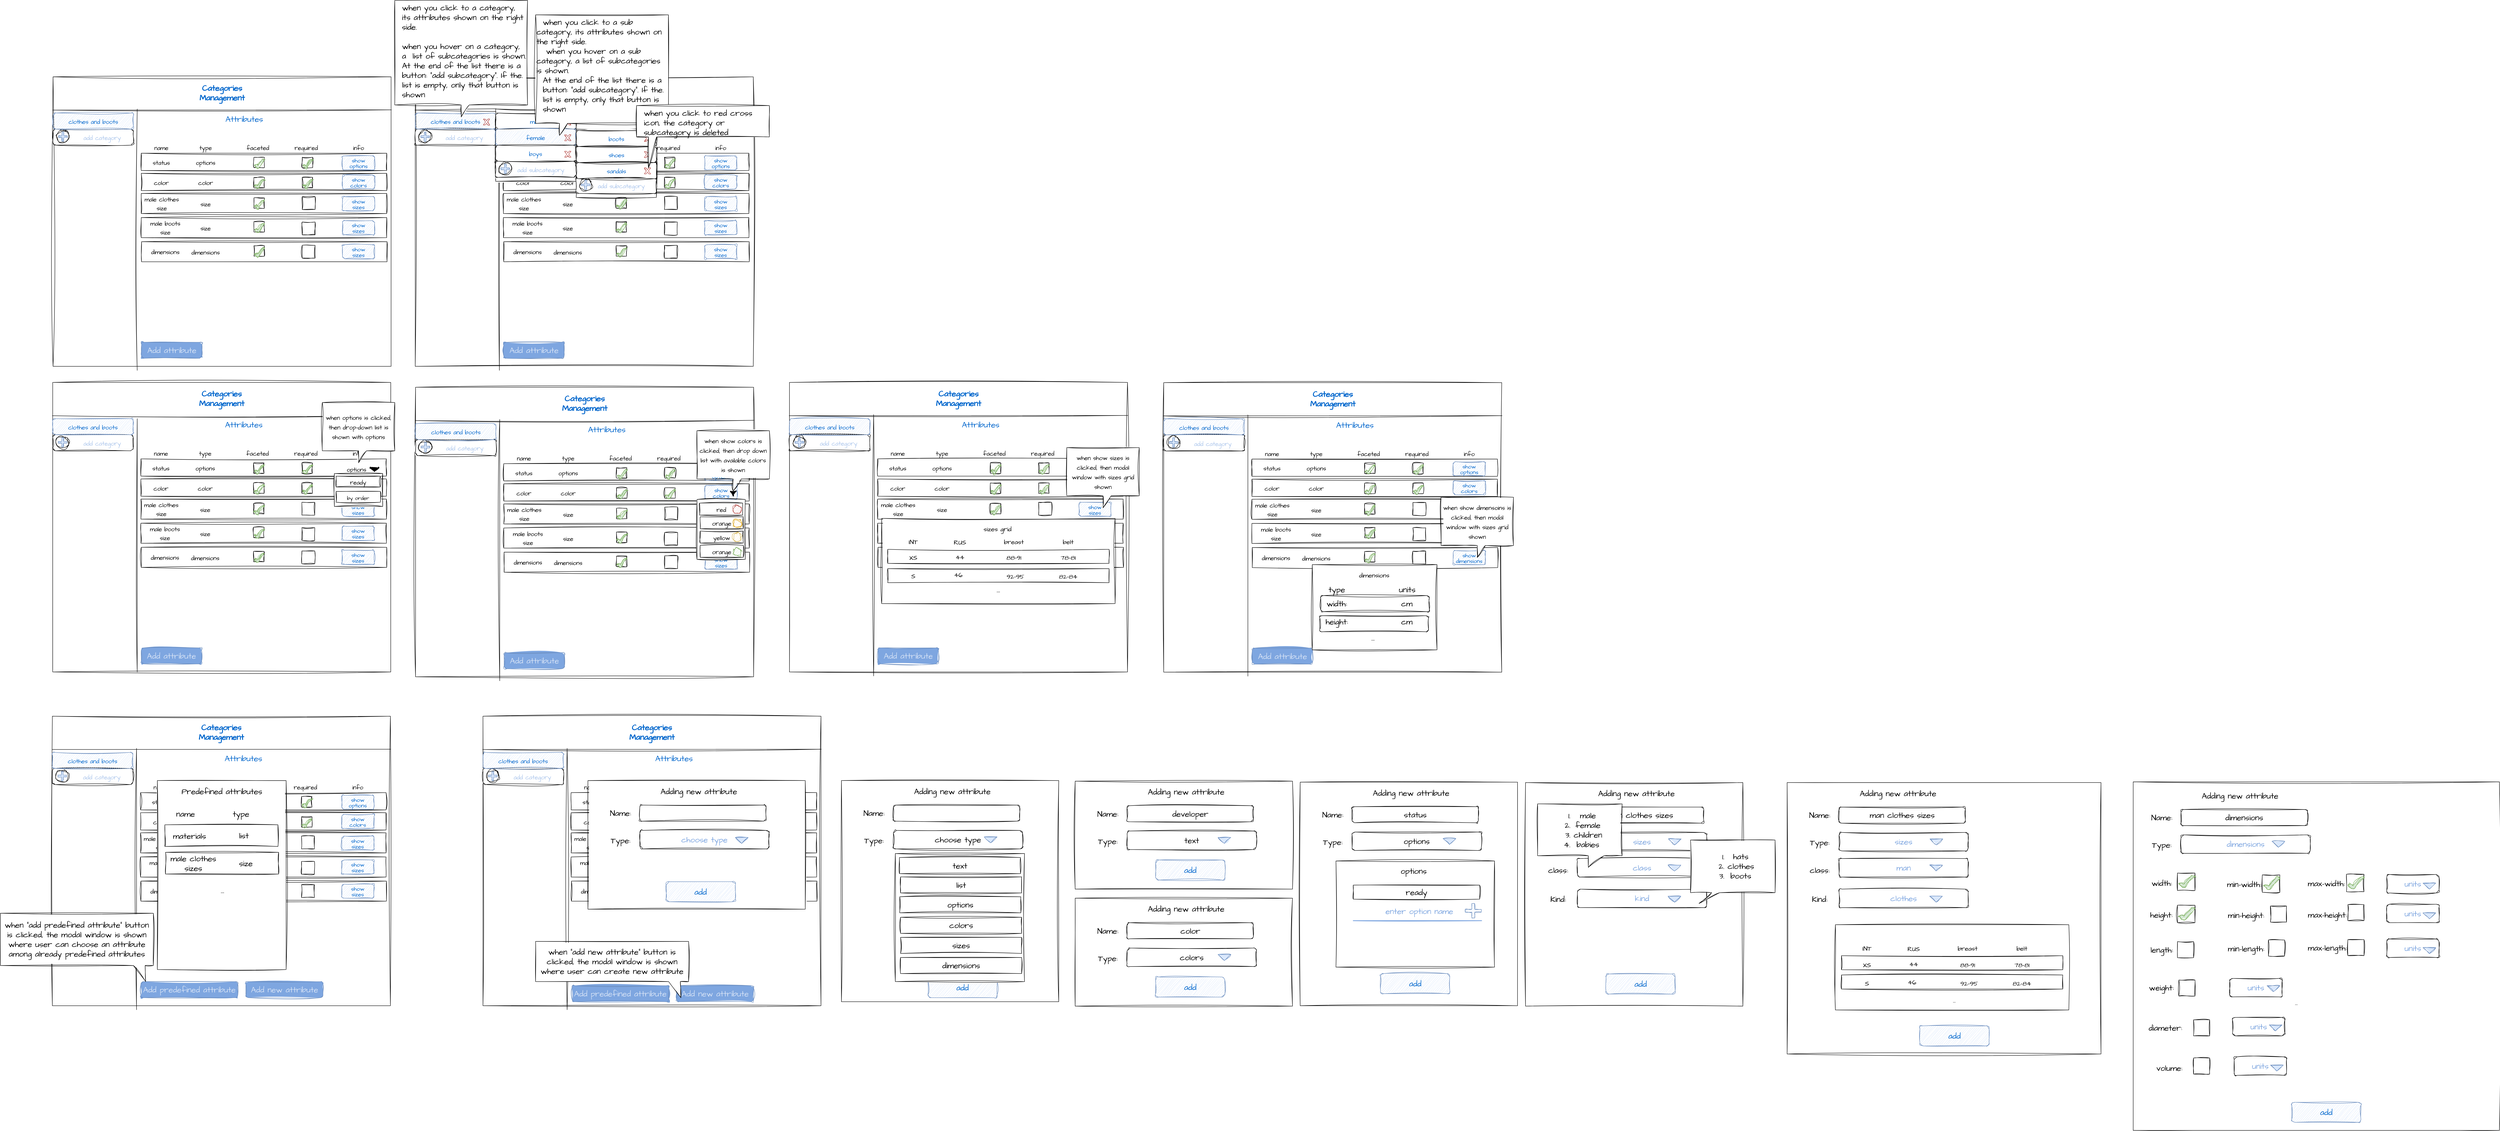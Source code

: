 <mxfile version="21.2.1" type="device">
  <diagram name="Страница 1" id="QNUprqRItjB3i1f5VeGg">
    <mxGraphModel dx="1741" dy="1919" grid="1" gridSize="10" guides="1" tooltips="1" connect="1" arrows="1" fold="1" page="1" pageScale="1" pageWidth="1169" pageHeight="827" math="0" shadow="0">
      <root>
        <mxCell id="0" />
        <mxCell id="1" parent="0" />
        <mxCell id="4PuvWMe6_zhumKijSVd7-32" value="" style="rounded=0;whiteSpace=wrap;html=1;sketch=1;hachureGap=4;jiggle=2;curveFitting=1;fontFamily=Architects Daughter;fontSource=https%3A%2F%2Ffonts.googleapis.com%2Fcss%3Ffamily%3DArchitects%2BDaughter;fontSize=20;" vertex="1" parent="1">
          <mxGeometry x="1260.84" y="80" width="840" height="720" as="geometry" />
        </mxCell>
        <mxCell id="4PuvWMe6_zhumKijSVd7-33" value="&lt;font&gt;&lt;b&gt;Categories Management&lt;/b&gt;&lt;/font&gt;" style="text;html=1;strokeColor=none;fillColor=none;align=center;verticalAlign=middle;whiteSpace=wrap;rounded=0;fontSize=20;fontFamily=Architects Daughter;fontColor=#0066CC;" vertex="1" parent="1">
          <mxGeometry x="1580.84" y="80" width="200" height="80" as="geometry" />
        </mxCell>
        <mxCell id="4PuvWMe6_zhumKijSVd7-34" value="" style="endArrow=none;html=1;rounded=0;sketch=1;hachureGap=4;jiggle=2;curveFitting=1;fontFamily=Architects Daughter;fontSource=https%3A%2F%2Ffonts.googleapis.com%2Fcss%3Ffamily%3DArchitects%2BDaughter;fontSize=16;entryX=1.001;entryY=0.114;entryDx=0;entryDy=0;entryPerimeter=0;exitX=-0.001;exitY=0.115;exitDx=0;exitDy=0;exitPerimeter=0;" edge="1" parent="1" source="4PuvWMe6_zhumKijSVd7-32" target="4PuvWMe6_zhumKijSVd7-32">
          <mxGeometry width="50" height="50" relative="1" as="geometry">
            <mxPoint x="1290.84" y="220" as="sourcePoint" />
            <mxPoint x="1340.84" y="170" as="targetPoint" />
          </mxGeometry>
        </mxCell>
        <mxCell id="4PuvWMe6_zhumKijSVd7-35" value="" style="endArrow=none;html=1;rounded=0;sketch=1;hachureGap=4;jiggle=2;curveFitting=1;fontFamily=Architects Daughter;fontSource=https%3A%2F%2Ffonts.googleapis.com%2Fcss%3Ffamily%3DArchitects%2BDaughter;fontSize=16;" edge="1" parent="1">
          <mxGeometry width="50" height="50" relative="1" as="geometry">
            <mxPoint x="1470.0" y="810" as="sourcePoint" />
            <mxPoint x="1470.0" y="160" as="targetPoint" />
          </mxGeometry>
        </mxCell>
        <mxCell id="4PuvWMe6_zhumKijSVd7-36" value="" style="group" vertex="1" connectable="0" parent="1">
          <mxGeometry x="1260.84" y="210" width="200" height="43.33" as="geometry" />
        </mxCell>
        <mxCell id="4PuvWMe6_zhumKijSVd7-37" value="" style="rounded=1;whiteSpace=wrap;html=1;sketch=1;hachureGap=4;jiggle=2;curveFitting=1;fontFamily=Architects Daughter;fontSource=https%3A%2F%2Ffonts.googleapis.com%2Fcss%3Ffamily%3DArchitects%2BDaughter;fontSize=20;" vertex="1" parent="4PuvWMe6_zhumKijSVd7-36">
          <mxGeometry width="200" height="40" as="geometry" />
        </mxCell>
        <mxCell id="4PuvWMe6_zhumKijSVd7-38" value="" style="ellipse;whiteSpace=wrap;html=1;aspect=fixed;sketch=1;hachureGap=4;jiggle=2;curveFitting=1;fontFamily=Architects Daughter;fontSource=https%3A%2F%2Ffonts.googleapis.com%2Fcss%3Ffamily%3DArchitects%2BDaughter;fontSize=20;fillStyle=solid;" vertex="1" parent="4PuvWMe6_zhumKijSVd7-36">
          <mxGeometry x="9.09" y="3.33" width="30.91" height="30.91" as="geometry" />
        </mxCell>
        <mxCell id="4PuvWMe6_zhumKijSVd7-39" value="" style="shape=cross;whiteSpace=wrap;html=1;sketch=1;hachureGap=4;jiggle=2;curveFitting=1;fontFamily=Architects Daughter;fontSource=https%3A%2F%2Ffonts.googleapis.com%2Fcss%3Ffamily%3DArchitects%2BDaughter;fontSize=20;fillColor=#dae8fc;strokeColor=#6c8ebf;fillStyle=solid;gradientColor=none;" vertex="1" parent="4PuvWMe6_zhumKijSVd7-36">
          <mxGeometry x="13.63" y="7.12" width="21.82" height="23.33" as="geometry" />
        </mxCell>
        <mxCell id="4PuvWMe6_zhumKijSVd7-40" value="&lt;font style=&quot;font-size: 15px;&quot;&gt;add category&lt;/font&gt;" style="text;html=1;strokeColor=none;fillColor=none;align=center;verticalAlign=middle;whiteSpace=wrap;rounded=0;fontSize=20;fontFamily=Architects Daughter;fontColor=#A9C4EB;" vertex="1" parent="4PuvWMe6_zhumKijSVd7-36">
          <mxGeometry x="63.636" y="10" width="118.182" height="20" as="geometry" />
        </mxCell>
        <mxCell id="4PuvWMe6_zhumKijSVd7-41" value="&lt;font style=&quot;font-size: 15px;&quot; color=&quot;#0066cc&quot;&gt;clothes and boots&lt;/font&gt;" style="rounded=1;whiteSpace=wrap;html=1;sketch=1;hachureGap=4;jiggle=2;curveFitting=1;fontFamily=Architects Daughter;fontSource=https%3A%2F%2Ffonts.googleapis.com%2Fcss%3Ffamily%3DArchitects%2BDaughter;fontSize=20;fillColor=#dae8fc;strokeColor=#6c8ebf;" vertex="1" parent="1">
          <mxGeometry x="1260.84" y="170" width="200" height="40" as="geometry" />
        </mxCell>
        <mxCell id="4PuvWMe6_zhumKijSVd7-42" value="Attributes" style="text;html=1;strokeColor=none;fillColor=none;align=center;verticalAlign=middle;whiteSpace=wrap;rounded=0;fontSize=20;fontFamily=Architects Daughter;fontColor=#0066CC;" vertex="1" parent="1">
          <mxGeometry x="1660.84" y="170" width="150" height="30" as="geometry" />
        </mxCell>
        <mxCell id="4PuvWMe6_zhumKijSVd7-47" value="&lt;font&gt;Add attribute&lt;/font&gt;" style="rounded=1;whiteSpace=wrap;html=1;sketch=1;hachureGap=4;jiggle=2;curveFitting=1;fontFamily=Architects Daughter;fontSource=https%3A%2F%2Ffonts.googleapis.com%2Fcss%3Ffamily%3DArchitects%2BDaughter;fontSize=20;strokeColor=#6c8ebf;fillColor=#7EA6E0;fillStyle=solid;fontColor=#D4E1F5;" vertex="1" parent="1">
          <mxGeometry x="1480.84" y="740" width="150" height="40" as="geometry" />
        </mxCell>
        <mxCell id="4PuvWMe6_zhumKijSVd7-54" value="" style="rounded=0;whiteSpace=wrap;html=1;sketch=1;hachureGap=4;jiggle=2;curveFitting=1;fontFamily=Architects Daughter;fontSource=https%3A%2F%2Ffonts.googleapis.com%2Fcss%3Ffamily%3DArchitects%2BDaughter;fontSize=20;" vertex="1" parent="1">
          <mxGeometry x="1480" y="270" width="610" height="43" as="geometry" />
        </mxCell>
        <mxCell id="4PuvWMe6_zhumKijSVd7-55" value="" style="rounded=0;whiteSpace=wrap;html=1;sketch=1;hachureGap=4;jiggle=2;curveFitting=1;fontFamily=Architects Daughter;fontSource=https%3A%2F%2Ffonts.googleapis.com%2Fcss%3Ffamily%3DArchitects%2BDaughter;fontSize=20;" vertex="1" parent="1">
          <mxGeometry x="1480" y="320" width="610" height="43" as="geometry" />
        </mxCell>
        <mxCell id="4PuvWMe6_zhumKijSVd7-57" value="&lt;font style=&quot;font-size: 15px;&quot;&gt;name&lt;/font&gt;" style="text;html=1;strokeColor=none;fillColor=none;align=center;verticalAlign=middle;whiteSpace=wrap;rounded=0;fontSize=20;fontFamily=Architects Daughter;" vertex="1" parent="1">
          <mxGeometry x="1500" y="240" width="60" height="30" as="geometry" />
        </mxCell>
        <mxCell id="4PuvWMe6_zhumKijSVd7-58" value="&lt;font style=&quot;font-size: 15px;&quot;&gt;type&lt;/font&gt;" style="text;html=1;strokeColor=none;fillColor=none;align=center;verticalAlign=middle;whiteSpace=wrap;rounded=0;fontSize=20;fontFamily=Architects Daughter;" vertex="1" parent="1">
          <mxGeometry x="1610" y="240" width="60" height="30" as="geometry" />
        </mxCell>
        <mxCell id="4PuvWMe6_zhumKijSVd7-59" value="&lt;font style=&quot;font-size: 15px;&quot;&gt;faceted&lt;/font&gt;" style="text;html=1;strokeColor=none;fillColor=none;align=center;verticalAlign=middle;whiteSpace=wrap;rounded=0;fontSize=20;fontFamily=Architects Daughter;" vertex="1" parent="1">
          <mxGeometry x="1740" y="240" width="60" height="30" as="geometry" />
        </mxCell>
        <mxCell id="4PuvWMe6_zhumKijSVd7-60" value="&lt;font style=&quot;font-size: 15px;&quot;&gt;required&lt;/font&gt;" style="text;html=1;strokeColor=none;fillColor=none;align=center;verticalAlign=middle;whiteSpace=wrap;rounded=0;fontSize=20;fontFamily=Architects Daughter;" vertex="1" parent="1">
          <mxGeometry x="1860" y="240" width="60" height="30" as="geometry" />
        </mxCell>
        <mxCell id="4PuvWMe6_zhumKijSVd7-61" value="&lt;span style=&quot;font-size: 15px;&quot;&gt;info&lt;/span&gt;" style="text;html=1;strokeColor=none;fillColor=none;align=center;verticalAlign=middle;whiteSpace=wrap;rounded=0;fontSize=20;fontFamily=Architects Daughter;" vertex="1" parent="1">
          <mxGeometry x="1990" y="240" width="60" height="30" as="geometry" />
        </mxCell>
        <mxCell id="4PuvWMe6_zhumKijSVd7-63" value="&lt;font style=&quot;font-size: 15px;&quot;&gt;status&lt;/font&gt;" style="text;html=1;strokeColor=none;fillColor=none;align=center;verticalAlign=middle;whiteSpace=wrap;rounded=0;fontSize=20;fontFamily=Architects Daughter;" vertex="1" parent="1">
          <mxGeometry x="1500" y="276.5" width="60" height="30" as="geometry" />
        </mxCell>
        <mxCell id="4PuvWMe6_zhumKijSVd7-64" value="&lt;font style=&quot;font-size: 15px;&quot;&gt;options&lt;/font&gt;" style="text;html=1;strokeColor=none;fillColor=none;align=center;verticalAlign=middle;whiteSpace=wrap;rounded=0;fontSize=20;fontFamily=Architects Daughter;" vertex="1" parent="1">
          <mxGeometry x="1610" y="276.5" width="60" height="30" as="geometry" />
        </mxCell>
        <mxCell id="4PuvWMe6_zhumKijSVd7-71" value="" style="group" vertex="1" connectable="0" parent="1">
          <mxGeometry x="1760" y="280" width="26" height="33" as="geometry" />
        </mxCell>
        <mxCell id="4PuvWMe6_zhumKijSVd7-72" value="" style="whiteSpace=wrap;html=1;aspect=fixed;sketch=1;hachureGap=4;jiggle=2;curveFitting=1;fontFamily=Architects Daughter;fontSource=https%3A%2F%2Ffonts.googleapis.com%2Fcss%3Ffamily%3DArchitects%2BDaughter;fontSize=20;" vertex="1" parent="4PuvWMe6_zhumKijSVd7-71">
          <mxGeometry width="26.0" height="26.0" as="geometry" />
        </mxCell>
        <mxCell id="4PuvWMe6_zhumKijSVd7-73" value="" style="verticalLabelPosition=bottom;verticalAlign=top;html=1;shape=mxgraph.basic.tick;sketch=1;hachureGap=4;jiggle=2;curveFitting=1;fontFamily=Architects Daughter;fontSource=https%3A%2F%2Ffonts.googleapis.com%2Fcss%3Ffamily%3DArchitects%2BDaughter;fontSize=20;fillColor=#d5e8d4;strokeColor=#82b366;fillStyle=solid;" vertex="1" parent="4PuvWMe6_zhumKijSVd7-71">
          <mxGeometry x="2.092" y="4.931" width="23.908" height="22.759" as="geometry" />
        </mxCell>
        <mxCell id="4PuvWMe6_zhumKijSVd7-74" value="" style="group" vertex="1" connectable="0" parent="1">
          <mxGeometry x="1880" y="280" width="26" height="33" as="geometry" />
        </mxCell>
        <mxCell id="4PuvWMe6_zhumKijSVd7-75" value="" style="whiteSpace=wrap;html=1;aspect=fixed;sketch=1;hachureGap=4;jiggle=2;curveFitting=1;fontFamily=Architects Daughter;fontSource=https%3A%2F%2Ffonts.googleapis.com%2Fcss%3Ffamily%3DArchitects%2BDaughter;fontSize=20;" vertex="1" parent="4PuvWMe6_zhumKijSVd7-74">
          <mxGeometry width="26.0" height="26.0" as="geometry" />
        </mxCell>
        <mxCell id="4PuvWMe6_zhumKijSVd7-76" value="" style="verticalLabelPosition=bottom;verticalAlign=top;html=1;shape=mxgraph.basic.tick;sketch=1;hachureGap=4;jiggle=2;curveFitting=1;fontFamily=Architects Daughter;fontSource=https%3A%2F%2Ffonts.googleapis.com%2Fcss%3Ffamily%3DArchitects%2BDaughter;fontSize=20;fillColor=#d5e8d4;strokeColor=#82b366;fillStyle=solid;" vertex="1" parent="4PuvWMe6_zhumKijSVd7-74">
          <mxGeometry x="2.092" y="4.931" width="23.908" height="22.759" as="geometry" />
        </mxCell>
        <mxCell id="4PuvWMe6_zhumKijSVd7-77" value="&lt;p style=&quot;line-height: 60%;&quot;&gt;&lt;font color=&quot;#0066cc&quot; style=&quot;font-size: 14px;&quot;&gt;show&lt;br&gt;&lt;font style=&quot;font-size: 14px;&quot;&gt;options&lt;/font&gt;&lt;/font&gt;&lt;/p&gt;" style="rounded=1;whiteSpace=wrap;html=1;sketch=1;hachureGap=4;jiggle=2;curveFitting=1;fontFamily=Architects Daughter;fontSource=https%3A%2F%2Ffonts.googleapis.com%2Fcss%3Ffamily%3DArchitects%2BDaughter;fontSize=20;fillColor=#dae8fc;strokeColor=#6c8ebf;" vertex="1" parent="1">
          <mxGeometry x="1980" y="276.5" width="80" height="35" as="geometry" />
        </mxCell>
        <mxCell id="4PuvWMe6_zhumKijSVd7-78" value="&lt;font style=&quot;font-size: 15px;&quot;&gt;color&lt;/font&gt;" style="text;html=1;strokeColor=none;fillColor=none;align=center;verticalAlign=middle;whiteSpace=wrap;rounded=0;fontSize=20;fontFamily=Architects Daughter;" vertex="1" parent="1">
          <mxGeometry x="1500" y="326.5" width="60" height="30" as="geometry" />
        </mxCell>
        <mxCell id="4PuvWMe6_zhumKijSVd7-79" value="&lt;font style=&quot;font-size: 15px;&quot;&gt;color&lt;/font&gt;" style="text;html=1;strokeColor=none;fillColor=none;align=center;verticalAlign=middle;whiteSpace=wrap;rounded=0;fontSize=20;fontFamily=Architects Daughter;" vertex="1" parent="1">
          <mxGeometry x="1610" y="326.5" width="60" height="30" as="geometry" />
        </mxCell>
        <mxCell id="4PuvWMe6_zhumKijSVd7-80" value="" style="group" vertex="1" connectable="0" parent="1">
          <mxGeometry x="1760" y="330" width="26" height="33" as="geometry" />
        </mxCell>
        <mxCell id="4PuvWMe6_zhumKijSVd7-81" value="" style="whiteSpace=wrap;html=1;aspect=fixed;sketch=1;hachureGap=4;jiggle=2;curveFitting=1;fontFamily=Architects Daughter;fontSource=https%3A%2F%2Ffonts.googleapis.com%2Fcss%3Ffamily%3DArchitects%2BDaughter;fontSize=20;" vertex="1" parent="4PuvWMe6_zhumKijSVd7-80">
          <mxGeometry width="26.0" height="26.0" as="geometry" />
        </mxCell>
        <mxCell id="4PuvWMe6_zhumKijSVd7-82" value="" style="verticalLabelPosition=bottom;verticalAlign=top;html=1;shape=mxgraph.basic.tick;sketch=1;hachureGap=4;jiggle=2;curveFitting=1;fontFamily=Architects Daughter;fontSource=https%3A%2F%2Ffonts.googleapis.com%2Fcss%3Ffamily%3DArchitects%2BDaughter;fontSize=20;fillColor=#d5e8d4;strokeColor=#82b366;fillStyle=solid;" vertex="1" parent="4PuvWMe6_zhumKijSVd7-80">
          <mxGeometry x="2.092" y="4.931" width="23.908" height="22.759" as="geometry" />
        </mxCell>
        <mxCell id="4PuvWMe6_zhumKijSVd7-83" value="" style="group" vertex="1" connectable="0" parent="1">
          <mxGeometry x="1880" y="330" width="26" height="33" as="geometry" />
        </mxCell>
        <mxCell id="4PuvWMe6_zhumKijSVd7-84" value="" style="whiteSpace=wrap;html=1;aspect=fixed;sketch=1;hachureGap=4;jiggle=2;curveFitting=1;fontFamily=Architects Daughter;fontSource=https%3A%2F%2Ffonts.googleapis.com%2Fcss%3Ffamily%3DArchitects%2BDaughter;fontSize=20;" vertex="1" parent="4PuvWMe6_zhumKijSVd7-83">
          <mxGeometry width="26.0" height="26.0" as="geometry" />
        </mxCell>
        <mxCell id="4PuvWMe6_zhumKijSVd7-85" value="" style="verticalLabelPosition=bottom;verticalAlign=top;html=1;shape=mxgraph.basic.tick;sketch=1;hachureGap=4;jiggle=2;curveFitting=1;fontFamily=Architects Daughter;fontSource=https%3A%2F%2Ffonts.googleapis.com%2Fcss%3Ffamily%3DArchitects%2BDaughter;fontSize=20;fillColor=#d5e8d4;strokeColor=#82b366;fillStyle=solid;" vertex="1" parent="4PuvWMe6_zhumKijSVd7-83">
          <mxGeometry x="2.092" y="4.931" width="23.908" height="22.759" as="geometry" />
        </mxCell>
        <mxCell id="4PuvWMe6_zhumKijSVd7-87" value="&lt;p style=&quot;line-height: 60%;&quot;&gt;&lt;font color=&quot;#0066cc&quot; style=&quot;font-size: 14px;&quot;&gt;show&lt;br&gt;colors&lt;/font&gt;&lt;/p&gt;" style="rounded=1;whiteSpace=wrap;html=1;sketch=1;hachureGap=4;jiggle=2;curveFitting=1;fontFamily=Architects Daughter;fontSource=https%3A%2F%2Ffonts.googleapis.com%2Fcss%3Ffamily%3DArchitects%2BDaughter;fontSize=20;fillColor=#dae8fc;strokeColor=#6c8ebf;" vertex="1" parent="1">
          <mxGeometry x="1980" y="324" width="80" height="35" as="geometry" />
        </mxCell>
        <mxCell id="4PuvWMe6_zhumKijSVd7-90" value="" style="rounded=0;whiteSpace=wrap;html=1;sketch=1;hachureGap=4;jiggle=2;curveFitting=1;fontFamily=Architects Daughter;fontSource=https%3A%2F%2Ffonts.googleapis.com%2Fcss%3Ffamily%3DArchitects%2BDaughter;fontSize=20;" vertex="1" parent="1">
          <mxGeometry x="1480" y="370" width="610" height="50" as="geometry" />
        </mxCell>
        <mxCell id="4PuvWMe6_zhumKijSVd7-91" value="&lt;p style=&quot;line-height: 100%;&quot;&gt;&lt;span style=&quot;font-size: 15px;&quot;&gt;male clothes size&lt;/span&gt;&lt;/p&gt;" style="text;html=1;strokeColor=none;fillColor=none;align=center;verticalAlign=middle;whiteSpace=wrap;rounded=0;fontSize=20;fontFamily=Architects Daughter;" vertex="1" parent="1">
          <mxGeometry x="1480.84" y="380" width="100" height="30" as="geometry" />
        </mxCell>
        <mxCell id="4PuvWMe6_zhumKijSVd7-92" value="&lt;font style=&quot;font-size: 15px;&quot;&gt;size&lt;/font&gt;" style="text;html=1;strokeColor=none;fillColor=none;align=center;verticalAlign=middle;whiteSpace=wrap;rounded=0;fontSize=20;fontFamily=Architects Daughter;" vertex="1" parent="1">
          <mxGeometry x="1610" y="380" width="60" height="30" as="geometry" />
        </mxCell>
        <mxCell id="4PuvWMe6_zhumKijSVd7-93" value="" style="group" vertex="1" connectable="0" parent="1">
          <mxGeometry x="1760" y="381" width="26" height="33" as="geometry" />
        </mxCell>
        <mxCell id="4PuvWMe6_zhumKijSVd7-94" value="" style="whiteSpace=wrap;html=1;aspect=fixed;sketch=1;hachureGap=4;jiggle=2;curveFitting=1;fontFamily=Architects Daughter;fontSource=https%3A%2F%2Ffonts.googleapis.com%2Fcss%3Ffamily%3DArchitects%2BDaughter;fontSize=20;" vertex="1" parent="4PuvWMe6_zhumKijSVd7-93">
          <mxGeometry width="26.0" height="26.0" as="geometry" />
        </mxCell>
        <mxCell id="4PuvWMe6_zhumKijSVd7-95" value="" style="verticalLabelPosition=bottom;verticalAlign=top;html=1;shape=mxgraph.basic.tick;sketch=1;hachureGap=4;jiggle=2;curveFitting=1;fontFamily=Architects Daughter;fontSource=https%3A%2F%2Ffonts.googleapis.com%2Fcss%3Ffamily%3DArchitects%2BDaughter;fontSize=20;fillColor=#d5e8d4;strokeColor=#82b366;fillStyle=solid;" vertex="1" parent="4PuvWMe6_zhumKijSVd7-93">
          <mxGeometry x="2.092" y="4.931" width="23.908" height="22.759" as="geometry" />
        </mxCell>
        <mxCell id="4PuvWMe6_zhumKijSVd7-99" value="" style="whiteSpace=wrap;html=1;aspect=fixed;sketch=1;hachureGap=4;jiggle=2;curveFitting=1;fontFamily=Architects Daughter;fontSource=https%3A%2F%2Ffonts.googleapis.com%2Fcss%3Ffamily%3DArchitects%2BDaughter;fontSize=20;" vertex="1" parent="1">
          <mxGeometry x="1880" y="378" width="32" height="32" as="geometry" />
        </mxCell>
        <mxCell id="4PuvWMe6_zhumKijSVd7-100" value="&lt;p style=&quot;line-height: 60%;&quot;&gt;&lt;font color=&quot;#0066cc&quot; style=&quot;font-size: 14px;&quot;&gt;show&lt;br&gt;sizes&lt;/font&gt;&lt;/p&gt;" style="rounded=1;whiteSpace=wrap;html=1;sketch=1;hachureGap=4;jiggle=2;curveFitting=1;fontFamily=Architects Daughter;fontSource=https%3A%2F%2Ffonts.googleapis.com%2Fcss%3Ffamily%3DArchitects%2BDaughter;fontSize=20;fillColor=#dae8fc;strokeColor=#6c8ebf;" vertex="1" parent="1">
          <mxGeometry x="1980" y="378" width="80" height="35" as="geometry" />
        </mxCell>
        <mxCell id="4PuvWMe6_zhumKijSVd7-102" value="" style="rounded=0;whiteSpace=wrap;html=1;sketch=1;hachureGap=4;jiggle=2;curveFitting=1;fontFamily=Architects Daughter;fontSource=https%3A%2F%2Ffonts.googleapis.com%2Fcss%3Ffamily%3DArchitects%2BDaughter;fontSize=20;" vertex="1" parent="1">
          <mxGeometry x="1480" y="430" width="610" height="50" as="geometry" />
        </mxCell>
        <mxCell id="4PuvWMe6_zhumKijSVd7-103" value="&lt;p style=&quot;line-height: 100%;&quot;&gt;&lt;span style=&quot;font-size: 15px;&quot;&gt;male boots size&lt;/span&gt;&lt;/p&gt;" style="text;html=1;strokeColor=none;fillColor=none;align=center;verticalAlign=middle;whiteSpace=wrap;rounded=0;fontSize=20;fontFamily=Architects Daughter;" vertex="1" parent="1">
          <mxGeometry x="1490" y="440" width="100" height="30" as="geometry" />
        </mxCell>
        <mxCell id="4PuvWMe6_zhumKijSVd7-104" value="&lt;font style=&quot;font-size: 15px;&quot;&gt;size&lt;/font&gt;" style="text;html=1;strokeColor=none;fillColor=none;align=center;verticalAlign=middle;whiteSpace=wrap;rounded=0;fontSize=20;fontFamily=Architects Daughter;" vertex="1" parent="1">
          <mxGeometry x="1610" y="440" width="60" height="30" as="geometry" />
        </mxCell>
        <mxCell id="4PuvWMe6_zhumKijSVd7-105" value="" style="group" vertex="1" connectable="0" parent="1">
          <mxGeometry x="1760" y="440" width="26" height="33" as="geometry" />
        </mxCell>
        <mxCell id="4PuvWMe6_zhumKijSVd7-106" value="" style="whiteSpace=wrap;html=1;aspect=fixed;sketch=1;hachureGap=4;jiggle=2;curveFitting=1;fontFamily=Architects Daughter;fontSource=https%3A%2F%2Ffonts.googleapis.com%2Fcss%3Ffamily%3DArchitects%2BDaughter;fontSize=20;" vertex="1" parent="4PuvWMe6_zhumKijSVd7-105">
          <mxGeometry width="26.0" height="26.0" as="geometry" />
        </mxCell>
        <mxCell id="4PuvWMe6_zhumKijSVd7-107" value="" style="verticalLabelPosition=bottom;verticalAlign=top;html=1;shape=mxgraph.basic.tick;sketch=1;hachureGap=4;jiggle=2;curveFitting=1;fontFamily=Architects Daughter;fontSource=https%3A%2F%2Ffonts.googleapis.com%2Fcss%3Ffamily%3DArchitects%2BDaughter;fontSize=20;fillColor=#d5e8d4;strokeColor=#82b366;fillStyle=solid;" vertex="1" parent="4PuvWMe6_zhumKijSVd7-105">
          <mxGeometry x="2.092" y="4.931" width="23.908" height="22.759" as="geometry" />
        </mxCell>
        <mxCell id="4PuvWMe6_zhumKijSVd7-108" value="" style="whiteSpace=wrap;html=1;aspect=fixed;sketch=1;hachureGap=4;jiggle=2;curveFitting=1;fontFamily=Architects Daughter;fontSource=https%3A%2F%2Ffonts.googleapis.com%2Fcss%3Ffamily%3DArchitects%2BDaughter;fontSize=20;" vertex="1" parent="1">
          <mxGeometry x="1880" y="441" width="32" height="32" as="geometry" />
        </mxCell>
        <mxCell id="4PuvWMe6_zhumKijSVd7-109" value="&lt;p style=&quot;line-height: 60%;&quot;&gt;&lt;font color=&quot;#0066cc&quot; style=&quot;font-size: 14px;&quot;&gt;show&lt;br&gt;sizes&lt;/font&gt;&lt;/p&gt;" style="rounded=1;whiteSpace=wrap;html=1;sketch=1;hachureGap=4;jiggle=2;curveFitting=1;fontFamily=Architects Daughter;fontSource=https%3A%2F%2Ffonts.googleapis.com%2Fcss%3Ffamily%3DArchitects%2BDaughter;fontSize=20;fillColor=#dae8fc;strokeColor=#6c8ebf;" vertex="1" parent="1">
          <mxGeometry x="1980" y="437.5" width="80" height="35" as="geometry" />
        </mxCell>
        <mxCell id="4PuvWMe6_zhumKijSVd7-110" value="" style="rounded=0;whiteSpace=wrap;html=1;sketch=1;hachureGap=4;jiggle=2;curveFitting=1;fontFamily=Architects Daughter;fontSource=https%3A%2F%2Ffonts.googleapis.com%2Fcss%3Ffamily%3DArchitects%2BDaughter;fontSize=20;" vertex="1" parent="1">
          <mxGeometry x="1480.84" y="490" width="610" height="50" as="geometry" />
        </mxCell>
        <mxCell id="4PuvWMe6_zhumKijSVd7-111" value="&lt;p style=&quot;line-height: 100%;&quot;&gt;&lt;span style=&quot;font-size: 15px;&quot;&gt;dimensions&lt;/span&gt;&lt;/p&gt;" style="text;html=1;strokeColor=none;fillColor=none;align=center;verticalAlign=middle;whiteSpace=wrap;rounded=0;fontSize=20;fontFamily=Architects Daughter;" vertex="1" parent="1">
          <mxGeometry x="1490" y="500" width="100" height="30" as="geometry" />
        </mxCell>
        <mxCell id="4PuvWMe6_zhumKijSVd7-112" value="&lt;font style=&quot;font-size: 15px;&quot;&gt;dimensions&lt;/font&gt;" style="text;html=1;strokeColor=none;fillColor=none;align=center;verticalAlign=middle;whiteSpace=wrap;rounded=0;fontSize=20;fontFamily=Architects Daughter;" vertex="1" parent="1">
          <mxGeometry x="1610" y="500" width="60" height="30" as="geometry" />
        </mxCell>
        <mxCell id="4PuvWMe6_zhumKijSVd7-113" value="" style="group" vertex="1" connectable="0" parent="1">
          <mxGeometry x="1760" y="500" width="26" height="33" as="geometry" />
        </mxCell>
        <mxCell id="4PuvWMe6_zhumKijSVd7-114" value="" style="whiteSpace=wrap;html=1;aspect=fixed;sketch=1;hachureGap=4;jiggle=2;curveFitting=1;fontFamily=Architects Daughter;fontSource=https%3A%2F%2Ffonts.googleapis.com%2Fcss%3Ffamily%3DArchitects%2BDaughter;fontSize=20;" vertex="1" parent="4PuvWMe6_zhumKijSVd7-113">
          <mxGeometry width="26.0" height="26.0" as="geometry" />
        </mxCell>
        <mxCell id="4PuvWMe6_zhumKijSVd7-115" value="" style="verticalLabelPosition=bottom;verticalAlign=top;html=1;shape=mxgraph.basic.tick;sketch=1;hachureGap=4;jiggle=2;curveFitting=1;fontFamily=Architects Daughter;fontSource=https%3A%2F%2Ffonts.googleapis.com%2Fcss%3Ffamily%3DArchitects%2BDaughter;fontSize=20;fillColor=#d5e8d4;strokeColor=#82b366;fillStyle=solid;" vertex="1" parent="4PuvWMe6_zhumKijSVd7-113">
          <mxGeometry x="2.092" y="4.931" width="23.908" height="22.759" as="geometry" />
        </mxCell>
        <mxCell id="4PuvWMe6_zhumKijSVd7-116" value="" style="whiteSpace=wrap;html=1;aspect=fixed;sketch=1;hachureGap=4;jiggle=2;curveFitting=1;fontFamily=Architects Daughter;fontSource=https%3A%2F%2Ffonts.googleapis.com%2Fcss%3Ffamily%3DArchitects%2BDaughter;fontSize=20;" vertex="1" parent="1">
          <mxGeometry x="1880" y="499" width="32" height="32" as="geometry" />
        </mxCell>
        <mxCell id="4PuvWMe6_zhumKijSVd7-117" value="&lt;p style=&quot;line-height: 60%;&quot;&gt;&lt;font color=&quot;#0066cc&quot; style=&quot;font-size: 14px;&quot;&gt;show&lt;br&gt;sizes&lt;/font&gt;&lt;/p&gt;" style="rounded=1;whiteSpace=wrap;html=1;sketch=1;hachureGap=4;jiggle=2;curveFitting=1;fontFamily=Architects Daughter;fontSource=https%3A%2F%2Ffonts.googleapis.com%2Fcss%3Ffamily%3DArchitects%2BDaughter;fontSize=20;fillColor=#dae8fc;strokeColor=#6c8ebf;" vertex="1" parent="1">
          <mxGeometry x="1980" y="497.5" width="80" height="35" as="geometry" />
        </mxCell>
        <mxCell id="4PuvWMe6_zhumKijSVd7-118" value="" style="rounded=0;whiteSpace=wrap;html=1;sketch=1;hachureGap=4;jiggle=2;curveFitting=1;fontFamily=Architects Daughter;fontSource=https%3A%2F%2Ffonts.googleapis.com%2Fcss%3Ffamily%3DArchitects%2BDaughter;fontSize=20;" vertex="1" parent="1">
          <mxGeometry x="2160.84" y="80" width="840" height="720" as="geometry" />
        </mxCell>
        <mxCell id="4PuvWMe6_zhumKijSVd7-119" value="&lt;font&gt;&lt;b&gt;Categories Management&lt;/b&gt;&lt;/font&gt;" style="text;html=1;strokeColor=none;fillColor=none;align=center;verticalAlign=middle;whiteSpace=wrap;rounded=0;fontSize=20;fontFamily=Architects Daughter;fontColor=#0066CC;" vertex="1" parent="1">
          <mxGeometry x="2480.84" y="80" width="200" height="80" as="geometry" />
        </mxCell>
        <mxCell id="4PuvWMe6_zhumKijSVd7-120" value="" style="endArrow=none;html=1;rounded=0;sketch=1;hachureGap=4;jiggle=2;curveFitting=1;fontFamily=Architects Daughter;fontSource=https%3A%2F%2Ffonts.googleapis.com%2Fcss%3Ffamily%3DArchitects%2BDaughter;fontSize=16;entryX=1.001;entryY=0.114;entryDx=0;entryDy=0;entryPerimeter=0;exitX=-0.001;exitY=0.115;exitDx=0;exitDy=0;exitPerimeter=0;" edge="1" parent="1" source="4PuvWMe6_zhumKijSVd7-118" target="4PuvWMe6_zhumKijSVd7-118">
          <mxGeometry width="50" height="50" relative="1" as="geometry">
            <mxPoint x="2190.84" y="220" as="sourcePoint" />
            <mxPoint x="2240.84" y="170" as="targetPoint" />
          </mxGeometry>
        </mxCell>
        <mxCell id="4PuvWMe6_zhumKijSVd7-121" value="" style="endArrow=none;html=1;rounded=0;sketch=1;hachureGap=4;jiggle=2;curveFitting=1;fontFamily=Architects Daughter;fontSource=https%3A%2F%2Ffonts.googleapis.com%2Fcss%3Ffamily%3DArchitects%2BDaughter;fontSize=16;" edge="1" parent="1">
          <mxGeometry width="50" height="50" relative="1" as="geometry">
            <mxPoint x="2370" y="810" as="sourcePoint" />
            <mxPoint x="2370" y="160" as="targetPoint" />
          </mxGeometry>
        </mxCell>
        <mxCell id="4PuvWMe6_zhumKijSVd7-122" value="" style="group" vertex="1" connectable="0" parent="1">
          <mxGeometry x="2160.84" y="210" width="200" height="43.33" as="geometry" />
        </mxCell>
        <mxCell id="4PuvWMe6_zhumKijSVd7-188" value="" style="group" vertex="1" connectable="0" parent="4PuvWMe6_zhumKijSVd7-122">
          <mxGeometry width="200" height="40" as="geometry" />
        </mxCell>
        <mxCell id="4PuvWMe6_zhumKijSVd7-123" value="" style="rounded=1;whiteSpace=wrap;html=1;sketch=1;hachureGap=4;jiggle=2;curveFitting=1;fontFamily=Architects Daughter;fontSource=https%3A%2F%2Ffonts.googleapis.com%2Fcss%3Ffamily%3DArchitects%2BDaughter;fontSize=20;" vertex="1" parent="4PuvWMe6_zhumKijSVd7-188">
          <mxGeometry width="200" height="40" as="geometry" />
        </mxCell>
        <mxCell id="4PuvWMe6_zhumKijSVd7-124" value="" style="ellipse;whiteSpace=wrap;html=1;aspect=fixed;sketch=1;hachureGap=4;jiggle=2;curveFitting=1;fontFamily=Architects Daughter;fontSource=https%3A%2F%2Ffonts.googleapis.com%2Fcss%3Ffamily%3DArchitects%2BDaughter;fontSize=20;fillStyle=solid;" vertex="1" parent="4PuvWMe6_zhumKijSVd7-188">
          <mxGeometry x="9.09" y="3.33" width="30.91" height="30.91" as="geometry" />
        </mxCell>
        <mxCell id="4PuvWMe6_zhumKijSVd7-125" value="" style="shape=cross;whiteSpace=wrap;html=1;sketch=1;hachureGap=4;jiggle=2;curveFitting=1;fontFamily=Architects Daughter;fontSource=https%3A%2F%2Ffonts.googleapis.com%2Fcss%3Ffamily%3DArchitects%2BDaughter;fontSize=20;fillColor=#dae8fc;strokeColor=#6c8ebf;fillStyle=solid;gradientColor=none;" vertex="1" parent="4PuvWMe6_zhumKijSVd7-188">
          <mxGeometry x="13.63" y="7.12" width="21.82" height="23.33" as="geometry" />
        </mxCell>
        <mxCell id="4PuvWMe6_zhumKijSVd7-126" value="&lt;font style=&quot;font-size: 15px;&quot;&gt;add category&lt;/font&gt;" style="text;html=1;strokeColor=none;fillColor=none;align=center;verticalAlign=middle;whiteSpace=wrap;rounded=0;fontSize=20;fontFamily=Architects Daughter;fontColor=#A9C4EB;" vertex="1" parent="4PuvWMe6_zhumKijSVd7-188">
          <mxGeometry x="63.636" y="10" width="118.182" height="20" as="geometry" />
        </mxCell>
        <mxCell id="4PuvWMe6_zhumKijSVd7-127" value="&lt;font style=&quot;font-size: 15px;&quot; color=&quot;#0066cc&quot;&gt;clothes and boots&lt;/font&gt;" style="rounded=1;whiteSpace=wrap;html=1;sketch=1;hachureGap=4;jiggle=2;curveFitting=1;fontFamily=Architects Daughter;fontSource=https%3A%2F%2Ffonts.googleapis.com%2Fcss%3Ffamily%3DArchitects%2BDaughter;fontSize=20;fillColor=#dae8fc;strokeColor=#6c8ebf;" vertex="1" parent="1">
          <mxGeometry x="2160.84" y="170" width="200" height="40" as="geometry" />
        </mxCell>
        <mxCell id="4PuvWMe6_zhumKijSVd7-128" value="Attributes" style="text;html=1;strokeColor=none;fillColor=none;align=center;verticalAlign=middle;whiteSpace=wrap;rounded=0;fontSize=20;fontFamily=Architects Daughter;fontColor=#0066CC;" vertex="1" parent="1">
          <mxGeometry x="2560.84" y="170" width="150" height="30" as="geometry" />
        </mxCell>
        <mxCell id="4PuvWMe6_zhumKijSVd7-129" value="&lt;font&gt;Add attribute&lt;/font&gt;" style="rounded=1;whiteSpace=wrap;html=1;sketch=1;hachureGap=4;jiggle=2;curveFitting=1;fontFamily=Architects Daughter;fontSource=https%3A%2F%2Ffonts.googleapis.com%2Fcss%3Ffamily%3DArchitects%2BDaughter;fontSize=20;strokeColor=#6c8ebf;fillColor=#7EA6E0;fillStyle=solid;fontColor=#D4E1F5;" vertex="1" parent="1">
          <mxGeometry x="2380.84" y="740" width="150" height="40" as="geometry" />
        </mxCell>
        <mxCell id="4PuvWMe6_zhumKijSVd7-130" value="" style="rounded=0;whiteSpace=wrap;html=1;sketch=1;hachureGap=4;jiggle=2;curveFitting=1;fontFamily=Architects Daughter;fontSource=https%3A%2F%2Ffonts.googleapis.com%2Fcss%3Ffamily%3DArchitects%2BDaughter;fontSize=20;" vertex="1" parent="1">
          <mxGeometry x="2380" y="270" width="610" height="43" as="geometry" />
        </mxCell>
        <mxCell id="4PuvWMe6_zhumKijSVd7-131" value="" style="rounded=0;whiteSpace=wrap;html=1;sketch=1;hachureGap=4;jiggle=2;curveFitting=1;fontFamily=Architects Daughter;fontSource=https%3A%2F%2Ffonts.googleapis.com%2Fcss%3Ffamily%3DArchitects%2BDaughter;fontSize=20;" vertex="1" parent="1">
          <mxGeometry x="2380" y="320" width="610" height="43" as="geometry" />
        </mxCell>
        <mxCell id="4PuvWMe6_zhumKijSVd7-132" value="&lt;font style=&quot;font-size: 15px;&quot;&gt;name&lt;/font&gt;" style="text;html=1;strokeColor=none;fillColor=none;align=center;verticalAlign=middle;whiteSpace=wrap;rounded=0;fontSize=20;fontFamily=Architects Daughter;" vertex="1" parent="1">
          <mxGeometry x="2400" y="240" width="60" height="30" as="geometry" />
        </mxCell>
        <mxCell id="4PuvWMe6_zhumKijSVd7-133" value="&lt;font style=&quot;font-size: 15px;&quot;&gt;type&lt;/font&gt;" style="text;html=1;strokeColor=none;fillColor=none;align=center;verticalAlign=middle;whiteSpace=wrap;rounded=0;fontSize=20;fontFamily=Architects Daughter;" vertex="1" parent="1">
          <mxGeometry x="2510" y="240" width="60" height="30" as="geometry" />
        </mxCell>
        <mxCell id="4PuvWMe6_zhumKijSVd7-134" value="&lt;font style=&quot;font-size: 15px;&quot;&gt;faceted&lt;/font&gt;" style="text;html=1;strokeColor=none;fillColor=none;align=center;verticalAlign=middle;whiteSpace=wrap;rounded=0;fontSize=20;fontFamily=Architects Daughter;" vertex="1" parent="1">
          <mxGeometry x="2640" y="240" width="60" height="30" as="geometry" />
        </mxCell>
        <mxCell id="4PuvWMe6_zhumKijSVd7-135" value="&lt;font style=&quot;font-size: 15px;&quot;&gt;required&lt;/font&gt;" style="text;html=1;strokeColor=none;fillColor=none;align=center;verticalAlign=middle;whiteSpace=wrap;rounded=0;fontSize=20;fontFamily=Architects Daughter;" vertex="1" parent="1">
          <mxGeometry x="2760" y="240" width="60" height="30" as="geometry" />
        </mxCell>
        <mxCell id="4PuvWMe6_zhumKijSVd7-136" value="&lt;span style=&quot;font-size: 15px;&quot;&gt;info&lt;/span&gt;" style="text;html=1;strokeColor=none;fillColor=none;align=center;verticalAlign=middle;whiteSpace=wrap;rounded=0;fontSize=20;fontFamily=Architects Daughter;" vertex="1" parent="1">
          <mxGeometry x="2890" y="240" width="60" height="30" as="geometry" />
        </mxCell>
        <mxCell id="4PuvWMe6_zhumKijSVd7-137" value="&lt;font style=&quot;font-size: 15px;&quot;&gt;status&lt;/font&gt;" style="text;html=1;strokeColor=none;fillColor=none;align=center;verticalAlign=middle;whiteSpace=wrap;rounded=0;fontSize=20;fontFamily=Architects Daughter;" vertex="1" parent="1">
          <mxGeometry x="2400" y="276.5" width="60" height="30" as="geometry" />
        </mxCell>
        <mxCell id="4PuvWMe6_zhumKijSVd7-138" value="&lt;font style=&quot;font-size: 15px;&quot;&gt;options&lt;/font&gt;" style="text;html=1;strokeColor=none;fillColor=none;align=center;verticalAlign=middle;whiteSpace=wrap;rounded=0;fontSize=20;fontFamily=Architects Daughter;" vertex="1" parent="1">
          <mxGeometry x="2510" y="276.5" width="60" height="30" as="geometry" />
        </mxCell>
        <mxCell id="4PuvWMe6_zhumKijSVd7-139" value="" style="group" vertex="1" connectable="0" parent="1">
          <mxGeometry x="2660" y="280" width="26" height="33" as="geometry" />
        </mxCell>
        <mxCell id="4PuvWMe6_zhumKijSVd7-140" value="" style="whiteSpace=wrap;html=1;aspect=fixed;sketch=1;hachureGap=4;jiggle=2;curveFitting=1;fontFamily=Architects Daughter;fontSource=https%3A%2F%2Ffonts.googleapis.com%2Fcss%3Ffamily%3DArchitects%2BDaughter;fontSize=20;" vertex="1" parent="4PuvWMe6_zhumKijSVd7-139">
          <mxGeometry width="26.0" height="26.0" as="geometry" />
        </mxCell>
        <mxCell id="4PuvWMe6_zhumKijSVd7-141" value="" style="verticalLabelPosition=bottom;verticalAlign=top;html=1;shape=mxgraph.basic.tick;sketch=1;hachureGap=4;jiggle=2;curveFitting=1;fontFamily=Architects Daughter;fontSource=https%3A%2F%2Ffonts.googleapis.com%2Fcss%3Ffamily%3DArchitects%2BDaughter;fontSize=20;fillColor=#d5e8d4;strokeColor=#82b366;fillStyle=solid;" vertex="1" parent="4PuvWMe6_zhumKijSVd7-139">
          <mxGeometry x="2.092" y="4.931" width="23.908" height="22.759" as="geometry" />
        </mxCell>
        <mxCell id="4PuvWMe6_zhumKijSVd7-142" value="" style="group" vertex="1" connectable="0" parent="1">
          <mxGeometry x="2780" y="280" width="26" height="33" as="geometry" />
        </mxCell>
        <mxCell id="4PuvWMe6_zhumKijSVd7-143" value="" style="whiteSpace=wrap;html=1;aspect=fixed;sketch=1;hachureGap=4;jiggle=2;curveFitting=1;fontFamily=Architects Daughter;fontSource=https%3A%2F%2Ffonts.googleapis.com%2Fcss%3Ffamily%3DArchitects%2BDaughter;fontSize=20;" vertex="1" parent="4PuvWMe6_zhumKijSVd7-142">
          <mxGeometry width="26.0" height="26.0" as="geometry" />
        </mxCell>
        <mxCell id="4PuvWMe6_zhumKijSVd7-144" value="" style="verticalLabelPosition=bottom;verticalAlign=top;html=1;shape=mxgraph.basic.tick;sketch=1;hachureGap=4;jiggle=2;curveFitting=1;fontFamily=Architects Daughter;fontSource=https%3A%2F%2Ffonts.googleapis.com%2Fcss%3Ffamily%3DArchitects%2BDaughter;fontSize=20;fillColor=#d5e8d4;strokeColor=#82b366;fillStyle=solid;" vertex="1" parent="4PuvWMe6_zhumKijSVd7-142">
          <mxGeometry x="2.092" y="4.931" width="23.908" height="22.759" as="geometry" />
        </mxCell>
        <mxCell id="4PuvWMe6_zhumKijSVd7-145" value="&lt;p style=&quot;line-height: 60%;&quot;&gt;&lt;font color=&quot;#0066cc&quot; style=&quot;font-size: 14px;&quot;&gt;show&lt;br&gt;&lt;font style=&quot;font-size: 14px;&quot;&gt;options&lt;/font&gt;&lt;/font&gt;&lt;/p&gt;" style="rounded=1;whiteSpace=wrap;html=1;sketch=1;hachureGap=4;jiggle=2;curveFitting=1;fontFamily=Architects Daughter;fontSource=https%3A%2F%2Ffonts.googleapis.com%2Fcss%3Ffamily%3DArchitects%2BDaughter;fontSize=20;fillColor=#dae8fc;strokeColor=#6c8ebf;" vertex="1" parent="1">
          <mxGeometry x="2880" y="276.5" width="80" height="35" as="geometry" />
        </mxCell>
        <mxCell id="4PuvWMe6_zhumKijSVd7-146" value="&lt;font style=&quot;font-size: 15px;&quot;&gt;color&lt;/font&gt;" style="text;html=1;strokeColor=none;fillColor=none;align=center;verticalAlign=middle;whiteSpace=wrap;rounded=0;fontSize=20;fontFamily=Architects Daughter;" vertex="1" parent="1">
          <mxGeometry x="2400" y="326.5" width="60" height="30" as="geometry" />
        </mxCell>
        <mxCell id="4PuvWMe6_zhumKijSVd7-147" value="&lt;font style=&quot;font-size: 15px;&quot;&gt;color&lt;/font&gt;" style="text;html=1;strokeColor=none;fillColor=none;align=center;verticalAlign=middle;whiteSpace=wrap;rounded=0;fontSize=20;fontFamily=Architects Daughter;" vertex="1" parent="1">
          <mxGeometry x="2510" y="326.5" width="60" height="30" as="geometry" />
        </mxCell>
        <mxCell id="4PuvWMe6_zhumKijSVd7-148" value="" style="group" vertex="1" connectable="0" parent="1">
          <mxGeometry x="2660" y="330" width="26" height="33" as="geometry" />
        </mxCell>
        <mxCell id="4PuvWMe6_zhumKijSVd7-149" value="" style="whiteSpace=wrap;html=1;aspect=fixed;sketch=1;hachureGap=4;jiggle=2;curveFitting=1;fontFamily=Architects Daughter;fontSource=https%3A%2F%2Ffonts.googleapis.com%2Fcss%3Ffamily%3DArchitects%2BDaughter;fontSize=20;" vertex="1" parent="4PuvWMe6_zhumKijSVd7-148">
          <mxGeometry width="26.0" height="26.0" as="geometry" />
        </mxCell>
        <mxCell id="4PuvWMe6_zhumKijSVd7-150" value="" style="verticalLabelPosition=bottom;verticalAlign=top;html=1;shape=mxgraph.basic.tick;sketch=1;hachureGap=4;jiggle=2;curveFitting=1;fontFamily=Architects Daughter;fontSource=https%3A%2F%2Ffonts.googleapis.com%2Fcss%3Ffamily%3DArchitects%2BDaughter;fontSize=20;fillColor=#d5e8d4;strokeColor=#82b366;fillStyle=solid;" vertex="1" parent="4PuvWMe6_zhumKijSVd7-148">
          <mxGeometry x="2.092" y="4.931" width="23.908" height="22.759" as="geometry" />
        </mxCell>
        <mxCell id="4PuvWMe6_zhumKijSVd7-151" value="" style="group" vertex="1" connectable="0" parent="1">
          <mxGeometry x="2780" y="330" width="26" height="33" as="geometry" />
        </mxCell>
        <mxCell id="4PuvWMe6_zhumKijSVd7-152" value="" style="whiteSpace=wrap;html=1;aspect=fixed;sketch=1;hachureGap=4;jiggle=2;curveFitting=1;fontFamily=Architects Daughter;fontSource=https%3A%2F%2Ffonts.googleapis.com%2Fcss%3Ffamily%3DArchitects%2BDaughter;fontSize=20;" vertex="1" parent="4PuvWMe6_zhumKijSVd7-151">
          <mxGeometry width="26.0" height="26.0" as="geometry" />
        </mxCell>
        <mxCell id="4PuvWMe6_zhumKijSVd7-153" value="" style="verticalLabelPosition=bottom;verticalAlign=top;html=1;shape=mxgraph.basic.tick;sketch=1;hachureGap=4;jiggle=2;curveFitting=1;fontFamily=Architects Daughter;fontSource=https%3A%2F%2Ffonts.googleapis.com%2Fcss%3Ffamily%3DArchitects%2BDaughter;fontSize=20;fillColor=#d5e8d4;strokeColor=#82b366;fillStyle=solid;" vertex="1" parent="4PuvWMe6_zhumKijSVd7-151">
          <mxGeometry x="2.092" y="4.931" width="23.908" height="22.759" as="geometry" />
        </mxCell>
        <mxCell id="4PuvWMe6_zhumKijSVd7-154" value="&lt;p style=&quot;line-height: 60%;&quot;&gt;&lt;font color=&quot;#0066cc&quot; style=&quot;font-size: 14px;&quot;&gt;show&lt;br&gt;colors&lt;/font&gt;&lt;/p&gt;" style="rounded=1;whiteSpace=wrap;html=1;sketch=1;hachureGap=4;jiggle=2;curveFitting=1;fontFamily=Architects Daughter;fontSource=https%3A%2F%2Ffonts.googleapis.com%2Fcss%3Ffamily%3DArchitects%2BDaughter;fontSize=20;fillColor=#dae8fc;strokeColor=#6c8ebf;" vertex="1" parent="1">
          <mxGeometry x="2880" y="324" width="80" height="35" as="geometry" />
        </mxCell>
        <mxCell id="4PuvWMe6_zhumKijSVd7-155" value="" style="rounded=0;whiteSpace=wrap;html=1;sketch=1;hachureGap=4;jiggle=2;curveFitting=1;fontFamily=Architects Daughter;fontSource=https%3A%2F%2Ffonts.googleapis.com%2Fcss%3Ffamily%3DArchitects%2BDaughter;fontSize=20;" vertex="1" parent="1">
          <mxGeometry x="2380" y="370" width="610" height="50" as="geometry" />
        </mxCell>
        <mxCell id="4PuvWMe6_zhumKijSVd7-156" value="&lt;p style=&quot;line-height: 100%;&quot;&gt;&lt;span style=&quot;font-size: 15px;&quot;&gt;male clothes size&lt;/span&gt;&lt;/p&gt;" style="text;html=1;strokeColor=none;fillColor=none;align=center;verticalAlign=middle;whiteSpace=wrap;rounded=0;fontSize=20;fontFamily=Architects Daughter;" vertex="1" parent="1">
          <mxGeometry x="2380.84" y="380" width="100" height="30" as="geometry" />
        </mxCell>
        <mxCell id="4PuvWMe6_zhumKijSVd7-157" value="&lt;font style=&quot;font-size: 15px;&quot;&gt;size&lt;/font&gt;" style="text;html=1;strokeColor=none;fillColor=none;align=center;verticalAlign=middle;whiteSpace=wrap;rounded=0;fontSize=20;fontFamily=Architects Daughter;" vertex="1" parent="1">
          <mxGeometry x="2510" y="380" width="60" height="30" as="geometry" />
        </mxCell>
        <mxCell id="4PuvWMe6_zhumKijSVd7-158" value="" style="group" vertex="1" connectable="0" parent="1">
          <mxGeometry x="2660" y="381" width="26" height="33" as="geometry" />
        </mxCell>
        <mxCell id="4PuvWMe6_zhumKijSVd7-159" value="" style="whiteSpace=wrap;html=1;aspect=fixed;sketch=1;hachureGap=4;jiggle=2;curveFitting=1;fontFamily=Architects Daughter;fontSource=https%3A%2F%2Ffonts.googleapis.com%2Fcss%3Ffamily%3DArchitects%2BDaughter;fontSize=20;" vertex="1" parent="4PuvWMe6_zhumKijSVd7-158">
          <mxGeometry width="26.0" height="26.0" as="geometry" />
        </mxCell>
        <mxCell id="4PuvWMe6_zhumKijSVd7-160" value="" style="verticalLabelPosition=bottom;verticalAlign=top;html=1;shape=mxgraph.basic.tick;sketch=1;hachureGap=4;jiggle=2;curveFitting=1;fontFamily=Architects Daughter;fontSource=https%3A%2F%2Ffonts.googleapis.com%2Fcss%3Ffamily%3DArchitects%2BDaughter;fontSize=20;fillColor=#d5e8d4;strokeColor=#82b366;fillStyle=solid;" vertex="1" parent="4PuvWMe6_zhumKijSVd7-158">
          <mxGeometry x="2.092" y="4.931" width="23.908" height="22.759" as="geometry" />
        </mxCell>
        <mxCell id="4PuvWMe6_zhumKijSVd7-161" value="" style="whiteSpace=wrap;html=1;aspect=fixed;sketch=1;hachureGap=4;jiggle=2;curveFitting=1;fontFamily=Architects Daughter;fontSource=https%3A%2F%2Ffonts.googleapis.com%2Fcss%3Ffamily%3DArchitects%2BDaughter;fontSize=20;" vertex="1" parent="1">
          <mxGeometry x="2780" y="378" width="32" height="32" as="geometry" />
        </mxCell>
        <mxCell id="4PuvWMe6_zhumKijSVd7-162" value="&lt;p style=&quot;line-height: 60%;&quot;&gt;&lt;font color=&quot;#0066cc&quot; style=&quot;font-size: 14px;&quot;&gt;show&lt;br&gt;sizes&lt;/font&gt;&lt;/p&gt;" style="rounded=1;whiteSpace=wrap;html=1;sketch=1;hachureGap=4;jiggle=2;curveFitting=1;fontFamily=Architects Daughter;fontSource=https%3A%2F%2Ffonts.googleapis.com%2Fcss%3Ffamily%3DArchitects%2BDaughter;fontSize=20;fillColor=#dae8fc;strokeColor=#6c8ebf;" vertex="1" parent="1">
          <mxGeometry x="2880" y="378" width="80" height="35" as="geometry" />
        </mxCell>
        <mxCell id="4PuvWMe6_zhumKijSVd7-163" value="" style="rounded=0;whiteSpace=wrap;html=1;sketch=1;hachureGap=4;jiggle=2;curveFitting=1;fontFamily=Architects Daughter;fontSource=https%3A%2F%2Ffonts.googleapis.com%2Fcss%3Ffamily%3DArchitects%2BDaughter;fontSize=20;" vertex="1" parent="1">
          <mxGeometry x="2380" y="430" width="610" height="50" as="geometry" />
        </mxCell>
        <mxCell id="4PuvWMe6_zhumKijSVd7-164" value="&lt;p style=&quot;line-height: 100%;&quot;&gt;&lt;span style=&quot;font-size: 15px;&quot;&gt;male boots size&lt;/span&gt;&lt;/p&gt;" style="text;html=1;strokeColor=none;fillColor=none;align=center;verticalAlign=middle;whiteSpace=wrap;rounded=0;fontSize=20;fontFamily=Architects Daughter;" vertex="1" parent="1">
          <mxGeometry x="2390" y="440" width="100" height="30" as="geometry" />
        </mxCell>
        <mxCell id="4PuvWMe6_zhumKijSVd7-165" value="&lt;font style=&quot;font-size: 15px;&quot;&gt;size&lt;/font&gt;" style="text;html=1;strokeColor=none;fillColor=none;align=center;verticalAlign=middle;whiteSpace=wrap;rounded=0;fontSize=20;fontFamily=Architects Daughter;" vertex="1" parent="1">
          <mxGeometry x="2510" y="440" width="60" height="30" as="geometry" />
        </mxCell>
        <mxCell id="4PuvWMe6_zhumKijSVd7-166" value="" style="group" vertex="1" connectable="0" parent="1">
          <mxGeometry x="2660" y="440" width="26" height="33" as="geometry" />
        </mxCell>
        <mxCell id="4PuvWMe6_zhumKijSVd7-167" value="" style="whiteSpace=wrap;html=1;aspect=fixed;sketch=1;hachureGap=4;jiggle=2;curveFitting=1;fontFamily=Architects Daughter;fontSource=https%3A%2F%2Ffonts.googleapis.com%2Fcss%3Ffamily%3DArchitects%2BDaughter;fontSize=20;" vertex="1" parent="4PuvWMe6_zhumKijSVd7-166">
          <mxGeometry width="26.0" height="26.0" as="geometry" />
        </mxCell>
        <mxCell id="4PuvWMe6_zhumKijSVd7-168" value="" style="verticalLabelPosition=bottom;verticalAlign=top;html=1;shape=mxgraph.basic.tick;sketch=1;hachureGap=4;jiggle=2;curveFitting=1;fontFamily=Architects Daughter;fontSource=https%3A%2F%2Ffonts.googleapis.com%2Fcss%3Ffamily%3DArchitects%2BDaughter;fontSize=20;fillColor=#d5e8d4;strokeColor=#82b366;fillStyle=solid;" vertex="1" parent="4PuvWMe6_zhumKijSVd7-166">
          <mxGeometry x="2.092" y="4.931" width="23.908" height="22.759" as="geometry" />
        </mxCell>
        <mxCell id="4PuvWMe6_zhumKijSVd7-169" value="" style="whiteSpace=wrap;html=1;aspect=fixed;sketch=1;hachureGap=4;jiggle=2;curveFitting=1;fontFamily=Architects Daughter;fontSource=https%3A%2F%2Ffonts.googleapis.com%2Fcss%3Ffamily%3DArchitects%2BDaughter;fontSize=20;" vertex="1" parent="1">
          <mxGeometry x="2780" y="441" width="32" height="32" as="geometry" />
        </mxCell>
        <mxCell id="4PuvWMe6_zhumKijSVd7-170" value="&lt;p style=&quot;line-height: 60%;&quot;&gt;&lt;font color=&quot;#0066cc&quot; style=&quot;font-size: 14px;&quot;&gt;show&lt;br&gt;sizes&lt;/font&gt;&lt;/p&gt;" style="rounded=1;whiteSpace=wrap;html=1;sketch=1;hachureGap=4;jiggle=2;curveFitting=1;fontFamily=Architects Daughter;fontSource=https%3A%2F%2Ffonts.googleapis.com%2Fcss%3Ffamily%3DArchitects%2BDaughter;fontSize=20;fillColor=#dae8fc;strokeColor=#6c8ebf;" vertex="1" parent="1">
          <mxGeometry x="2880" y="437.5" width="80" height="35" as="geometry" />
        </mxCell>
        <mxCell id="4PuvWMe6_zhumKijSVd7-171" value="" style="rounded=0;whiteSpace=wrap;html=1;sketch=1;hachureGap=4;jiggle=2;curveFitting=1;fontFamily=Architects Daughter;fontSource=https%3A%2F%2Ffonts.googleapis.com%2Fcss%3Ffamily%3DArchitects%2BDaughter;fontSize=20;" vertex="1" parent="1">
          <mxGeometry x="2380.84" y="490" width="610" height="50" as="geometry" />
        </mxCell>
        <mxCell id="4PuvWMe6_zhumKijSVd7-172" value="&lt;p style=&quot;line-height: 100%;&quot;&gt;&lt;span style=&quot;font-size: 15px;&quot;&gt;dimensions&lt;/span&gt;&lt;/p&gt;" style="text;html=1;strokeColor=none;fillColor=none;align=center;verticalAlign=middle;whiteSpace=wrap;rounded=0;fontSize=20;fontFamily=Architects Daughter;" vertex="1" parent="1">
          <mxGeometry x="2390" y="500" width="100" height="30" as="geometry" />
        </mxCell>
        <mxCell id="4PuvWMe6_zhumKijSVd7-173" value="&lt;font style=&quot;font-size: 15px;&quot;&gt;dimensions&lt;/font&gt;" style="text;html=1;strokeColor=none;fillColor=none;align=center;verticalAlign=middle;whiteSpace=wrap;rounded=0;fontSize=20;fontFamily=Architects Daughter;" vertex="1" parent="1">
          <mxGeometry x="2510" y="500" width="60" height="30" as="geometry" />
        </mxCell>
        <mxCell id="4PuvWMe6_zhumKijSVd7-174" value="" style="group" vertex="1" connectable="0" parent="1">
          <mxGeometry x="2660" y="500" width="26" height="33" as="geometry" />
        </mxCell>
        <mxCell id="4PuvWMe6_zhumKijSVd7-175" value="" style="whiteSpace=wrap;html=1;aspect=fixed;sketch=1;hachureGap=4;jiggle=2;curveFitting=1;fontFamily=Architects Daughter;fontSource=https%3A%2F%2Ffonts.googleapis.com%2Fcss%3Ffamily%3DArchitects%2BDaughter;fontSize=20;" vertex="1" parent="4PuvWMe6_zhumKijSVd7-174">
          <mxGeometry width="26.0" height="26.0" as="geometry" />
        </mxCell>
        <mxCell id="4PuvWMe6_zhumKijSVd7-176" value="" style="verticalLabelPosition=bottom;verticalAlign=top;html=1;shape=mxgraph.basic.tick;sketch=1;hachureGap=4;jiggle=2;curveFitting=1;fontFamily=Architects Daughter;fontSource=https%3A%2F%2Ffonts.googleapis.com%2Fcss%3Ffamily%3DArchitects%2BDaughter;fontSize=20;fillColor=#d5e8d4;strokeColor=#82b366;fillStyle=solid;" vertex="1" parent="4PuvWMe6_zhumKijSVd7-174">
          <mxGeometry x="2.092" y="4.931" width="23.908" height="22.759" as="geometry" />
        </mxCell>
        <mxCell id="4PuvWMe6_zhumKijSVd7-177" value="" style="whiteSpace=wrap;html=1;aspect=fixed;sketch=1;hachureGap=4;jiggle=2;curveFitting=1;fontFamily=Architects Daughter;fontSource=https%3A%2F%2Ffonts.googleapis.com%2Fcss%3Ffamily%3DArchitects%2BDaughter;fontSize=20;" vertex="1" parent="1">
          <mxGeometry x="2780" y="499" width="32" height="32" as="geometry" />
        </mxCell>
        <mxCell id="4PuvWMe6_zhumKijSVd7-178" value="&lt;p style=&quot;line-height: 60%;&quot;&gt;&lt;font color=&quot;#0066cc&quot; style=&quot;font-size: 14px;&quot;&gt;show&lt;br&gt;sizes&lt;/font&gt;&lt;/p&gt;" style="rounded=1;whiteSpace=wrap;html=1;sketch=1;hachureGap=4;jiggle=2;curveFitting=1;fontFamily=Architects Daughter;fontSource=https%3A%2F%2Ffonts.googleapis.com%2Fcss%3Ffamily%3DArchitects%2BDaughter;fontSize=20;fillColor=#dae8fc;strokeColor=#6c8ebf;" vertex="1" parent="1">
          <mxGeometry x="2880" y="497.5" width="80" height="35" as="geometry" />
        </mxCell>
        <mxCell id="4PuvWMe6_zhumKijSVd7-179" value="&amp;nbsp; when you click to a category,&lt;br&gt;&amp;nbsp; its attributes shown on the right&amp;nbsp; &amp;nbsp; side.&lt;br&gt;&amp;nbsp; &amp;nbsp;&lt;br&gt;&amp;nbsp; when you hover on a category,&amp;nbsp; &amp;nbsp; a&amp;nbsp; list of subcategories is shown.&lt;br&gt;&amp;nbsp; At the end of the list there is a&amp;nbsp; &amp;nbsp; button: &quot;add subcategory&quot;. If the.&amp;nbsp; &amp;nbsp; list is empty, only that button is&amp;nbsp; &amp;nbsp; shown&amp;nbsp;" style="shape=callout;whiteSpace=wrap;html=1;perimeter=calloutPerimeter;sketch=1;hachureGap=4;jiggle=2;curveFitting=1;fontFamily=Architects Daughter;fontSource=https%3A%2F%2Ffonts.googleapis.com%2Fcss%3Ffamily%3DArchitects%2BDaughter;fontSize=20;align=left;verticalAlign=top;" vertex="1" parent="1">
          <mxGeometry x="2110" y="-110" width="330" height="290" as="geometry" />
        </mxCell>
        <mxCell id="4PuvWMe6_zhumKijSVd7-183" value="" style="rounded=0;whiteSpace=wrap;html=1;sketch=1;hachureGap=4;jiggle=2;curveFitting=1;fontFamily=Architects Daughter;fontSource=https%3A%2F%2Ffonts.googleapis.com%2Fcss%3Ffamily%3DArchitects%2BDaughter;fontSize=20;" vertex="1" parent="1">
          <mxGeometry x="2360.84" y="160" width="199.16" height="180" as="geometry" />
        </mxCell>
        <mxCell id="4PuvWMe6_zhumKijSVd7-184" value="&lt;font style=&quot;font-size: 15px;&quot; color=&quot;#0066cc&quot;&gt;male&lt;/font&gt;" style="rounded=1;whiteSpace=wrap;html=1;sketch=1;hachureGap=4;jiggle=2;curveFitting=1;fontFamily=Architects Daughter;fontSource=https%3A%2F%2Ffonts.googleapis.com%2Fcss%3Ffamily%3DArchitects%2BDaughter;fontSize=20;" vertex="1" parent="1">
          <mxGeometry x="2360.84" y="170" width="200" height="40" as="geometry" />
        </mxCell>
        <mxCell id="4PuvWMe6_zhumKijSVd7-185" value="&lt;font style=&quot;font-size: 15px;&quot; color=&quot;#0066cc&quot;&gt;female&lt;/font&gt;" style="rounded=1;whiteSpace=wrap;html=1;sketch=1;hachureGap=4;jiggle=2;curveFitting=1;fontFamily=Architects Daughter;fontSource=https%3A%2F%2Ffonts.googleapis.com%2Fcss%3Ffamily%3DArchitects%2BDaughter;fontSize=20;fillColor=#dae8fc;strokeColor=#6c8ebf;" vertex="1" parent="1">
          <mxGeometry x="2360" y="210" width="200" height="40" as="geometry" />
        </mxCell>
        <mxCell id="4PuvWMe6_zhumKijSVd7-186" value="&lt;font style=&quot;font-size: 15px;&quot; color=&quot;#0066cc&quot;&gt;boys&lt;/font&gt;" style="rounded=1;whiteSpace=wrap;html=1;sketch=1;hachureGap=4;jiggle=2;curveFitting=1;fontFamily=Architects Daughter;fontSource=https%3A%2F%2Ffonts.googleapis.com%2Fcss%3Ffamily%3DArchitects%2BDaughter;fontSize=20;" vertex="1" parent="1">
          <mxGeometry x="2360.42" y="250" width="200" height="40" as="geometry" />
        </mxCell>
        <mxCell id="4PuvWMe6_zhumKijSVd7-189" value="" style="group" vertex="1" connectable="0" parent="1">
          <mxGeometry x="2360" y="290" width="200" height="40" as="geometry" />
        </mxCell>
        <mxCell id="4PuvWMe6_zhumKijSVd7-190" value="" style="rounded=1;whiteSpace=wrap;html=1;sketch=1;hachureGap=4;jiggle=2;curveFitting=1;fontFamily=Architects Daughter;fontSource=https%3A%2F%2Ffonts.googleapis.com%2Fcss%3Ffamily%3DArchitects%2BDaughter;fontSize=20;" vertex="1" parent="4PuvWMe6_zhumKijSVd7-189">
          <mxGeometry width="200" height="40" as="geometry" />
        </mxCell>
        <mxCell id="4PuvWMe6_zhumKijSVd7-191" value="" style="ellipse;whiteSpace=wrap;html=1;aspect=fixed;sketch=1;hachureGap=4;jiggle=2;curveFitting=1;fontFamily=Architects Daughter;fontSource=https%3A%2F%2Ffonts.googleapis.com%2Fcss%3Ffamily%3DArchitects%2BDaughter;fontSize=20;fillStyle=solid;" vertex="1" parent="4PuvWMe6_zhumKijSVd7-189">
          <mxGeometry x="9.09" y="3.33" width="30.91" height="30.91" as="geometry" />
        </mxCell>
        <mxCell id="4PuvWMe6_zhumKijSVd7-192" value="" style="shape=cross;whiteSpace=wrap;html=1;sketch=1;hachureGap=4;jiggle=2;curveFitting=1;fontFamily=Architects Daughter;fontSource=https%3A%2F%2Ffonts.googleapis.com%2Fcss%3Ffamily%3DArchitects%2BDaughter;fontSize=20;fillColor=#dae8fc;strokeColor=#6c8ebf;fillStyle=solid;gradientColor=none;" vertex="1" parent="4PuvWMe6_zhumKijSVd7-189">
          <mxGeometry x="13.63" y="7.12" width="21.82" height="23.33" as="geometry" />
        </mxCell>
        <mxCell id="4PuvWMe6_zhumKijSVd7-193" value="&lt;font style=&quot;font-size: 15px;&quot;&gt;add subcategory&lt;/font&gt;" style="text;html=1;strokeColor=none;fillColor=none;align=center;verticalAlign=middle;whiteSpace=wrap;rounded=0;fontSize=20;fontFamily=Architects Daughter;fontColor=#A9C4EB;" vertex="1" parent="4PuvWMe6_zhumKijSVd7-189">
          <mxGeometry x="50" y="10" width="126.36" height="20" as="geometry" />
        </mxCell>
        <mxCell id="4PuvWMe6_zhumKijSVd7-195" value="" style="verticalLabelPosition=bottom;verticalAlign=top;html=1;shape=mxgraph.basic.x;sketch=1;hachureGap=4;jiggle=2;curveFitting=1;fontFamily=Architects Daughter;fontSource=https%3A%2F%2Ffonts.googleapis.com%2Fcss%3Ffamily%3DArchitects%2BDaughter;fontSize=20;fillColor=#f8cecc;strokeColor=#b85450;" vertex="1" parent="1">
          <mxGeometry x="2330" y="185" width="16" height="15" as="geometry" />
        </mxCell>
        <mxCell id="4PuvWMe6_zhumKijSVd7-196" value="" style="verticalLabelPosition=bottom;verticalAlign=top;html=1;shape=mxgraph.basic.x;sketch=1;hachureGap=4;jiggle=2;curveFitting=1;fontFamily=Architects Daughter;fontSource=https%3A%2F%2Ffonts.googleapis.com%2Fcss%3Ffamily%3DArchitects%2BDaughter;fontSize=20;fillColor=#f8cecc;strokeColor=#b85450;" vertex="1" parent="1">
          <mxGeometry x="2532" y="185" width="16" height="15" as="geometry" />
        </mxCell>
        <mxCell id="4PuvWMe6_zhumKijSVd7-197" value="" style="verticalLabelPosition=bottom;verticalAlign=top;html=1;shape=mxgraph.basic.x;sketch=1;hachureGap=4;jiggle=2;curveFitting=1;fontFamily=Architects Daughter;fontSource=https%3A%2F%2Ffonts.googleapis.com%2Fcss%3Ffamily%3DArchitects%2BDaughter;fontSize=20;fillColor=#f8cecc;strokeColor=#b85450;" vertex="1" parent="1">
          <mxGeometry x="2532" y="224.16" width="16" height="15" as="geometry" />
        </mxCell>
        <mxCell id="4PuvWMe6_zhumKijSVd7-198" value="" style="verticalLabelPosition=bottom;verticalAlign=top;html=1;shape=mxgraph.basic.x;sketch=1;hachureGap=4;jiggle=2;curveFitting=1;fontFamily=Architects Daughter;fontSource=https%3A%2F%2Ffonts.googleapis.com%2Fcss%3Ffamily%3DArchitects%2BDaughter;fontSize=20;fillColor=#f8cecc;strokeColor=#b85450;" vertex="1" parent="1">
          <mxGeometry x="2532" y="265" width="16" height="15" as="geometry" />
        </mxCell>
        <mxCell id="4PuvWMe6_zhumKijSVd7-200" value="" style="rounded=0;whiteSpace=wrap;html=1;sketch=1;hachureGap=4;jiggle=2;curveFitting=1;fontFamily=Architects Daughter;fontSource=https%3A%2F%2Ffonts.googleapis.com%2Fcss%3Ffamily%3DArchitects%2BDaughter;fontSize=20;" vertex="1" parent="1">
          <mxGeometry x="2560.84" y="210" width="199.16" height="170" as="geometry" />
        </mxCell>
        <mxCell id="4PuvWMe6_zhumKijSVd7-201" value="&lt;font style=&quot;font-size: 15px;&quot; color=&quot;#0066cc&quot;&gt;boots&lt;/font&gt;" style="rounded=1;whiteSpace=wrap;html=1;sketch=1;hachureGap=4;jiggle=2;curveFitting=1;fontFamily=Architects Daughter;fontSource=https%3A%2F%2Ffonts.googleapis.com%2Fcss%3Ffamily%3DArchitects%2BDaughter;fontSize=20;" vertex="1" parent="1">
          <mxGeometry x="2560.84" y="213.33" width="200" height="40" as="geometry" />
        </mxCell>
        <mxCell id="4PuvWMe6_zhumKijSVd7-202" value="" style="verticalLabelPosition=bottom;verticalAlign=top;html=1;shape=mxgraph.basic.x;sketch=1;hachureGap=4;jiggle=2;curveFitting=1;fontFamily=Architects Daughter;fontSource=https%3A%2F%2Ffonts.googleapis.com%2Fcss%3Ffamily%3DArchitects%2BDaughter;fontSize=20;fillColor=#f8cecc;strokeColor=#b85450;" vertex="1" parent="1">
          <mxGeometry x="2730" y="225.83" width="16" height="15" as="geometry" />
        </mxCell>
        <mxCell id="4PuvWMe6_zhumKijSVd7-203" value="&lt;font color=&quot;#0066cc&quot;&gt;&lt;span style=&quot;font-size: 15px;&quot;&gt;shoes&lt;/span&gt;&lt;/font&gt;" style="rounded=1;whiteSpace=wrap;html=1;sketch=1;hachureGap=4;jiggle=2;curveFitting=1;fontFamily=Architects Daughter;fontSource=https%3A%2F%2Ffonts.googleapis.com%2Fcss%3Ffamily%3DArchitects%2BDaughter;fontSize=20;" vertex="1" parent="1">
          <mxGeometry x="2560.84" y="253.33" width="200" height="40" as="geometry" />
        </mxCell>
        <mxCell id="4PuvWMe6_zhumKijSVd7-204" value="" style="verticalLabelPosition=bottom;verticalAlign=top;html=1;shape=mxgraph.basic.x;sketch=1;hachureGap=4;jiggle=2;curveFitting=1;fontFamily=Architects Daughter;fontSource=https%3A%2F%2Ffonts.googleapis.com%2Fcss%3Ffamily%3DArchitects%2BDaughter;fontSize=20;fillColor=#f8cecc;strokeColor=#b85450;" vertex="1" parent="1">
          <mxGeometry x="2730" y="265.83" width="16" height="15" as="geometry" />
        </mxCell>
        <mxCell id="4PuvWMe6_zhumKijSVd7-205" value="" style="group" vertex="1" connectable="0" parent="1">
          <mxGeometry x="2560" y="330" width="200" height="40" as="geometry" />
        </mxCell>
        <mxCell id="4PuvWMe6_zhumKijSVd7-206" value="" style="rounded=1;whiteSpace=wrap;html=1;sketch=1;hachureGap=4;jiggle=2;curveFitting=1;fontFamily=Architects Daughter;fontSource=https%3A%2F%2Ffonts.googleapis.com%2Fcss%3Ffamily%3DArchitects%2BDaughter;fontSize=20;" vertex="1" parent="4PuvWMe6_zhumKijSVd7-205">
          <mxGeometry width="200" height="40" as="geometry" />
        </mxCell>
        <mxCell id="4PuvWMe6_zhumKijSVd7-207" value="" style="ellipse;whiteSpace=wrap;html=1;aspect=fixed;sketch=1;hachureGap=4;jiggle=2;curveFitting=1;fontFamily=Architects Daughter;fontSource=https%3A%2F%2Ffonts.googleapis.com%2Fcss%3Ffamily%3DArchitects%2BDaughter;fontSize=20;fillStyle=solid;" vertex="1" parent="4PuvWMe6_zhumKijSVd7-205">
          <mxGeometry x="9.09" y="3.33" width="30.91" height="30.91" as="geometry" />
        </mxCell>
        <mxCell id="4PuvWMe6_zhumKijSVd7-208" value="" style="shape=cross;whiteSpace=wrap;html=1;sketch=1;hachureGap=4;jiggle=2;curveFitting=1;fontFamily=Architects Daughter;fontSource=https%3A%2F%2Ffonts.googleapis.com%2Fcss%3Ffamily%3DArchitects%2BDaughter;fontSize=20;fillColor=#dae8fc;strokeColor=#6c8ebf;fillStyle=solid;gradientColor=none;" vertex="1" parent="4PuvWMe6_zhumKijSVd7-205">
          <mxGeometry x="13.63" y="7.12" width="21.82" height="23.33" as="geometry" />
        </mxCell>
        <mxCell id="4PuvWMe6_zhumKijSVd7-209" value="&lt;font style=&quot;font-size: 15px;&quot;&gt;add subcategory&lt;/font&gt;" style="text;html=1;strokeColor=none;fillColor=none;align=center;verticalAlign=middle;whiteSpace=wrap;rounded=0;fontSize=20;fontFamily=Architects Daughter;fontColor=#A9C4EB;" vertex="1" parent="4PuvWMe6_zhumKijSVd7-205">
          <mxGeometry x="50" y="10" width="126.36" height="20" as="geometry" />
        </mxCell>
        <mxCell id="4PuvWMe6_zhumKijSVd7-210" value="&lt;font color=&quot;#0066cc&quot;&gt;&lt;span style=&quot;font-size: 15px;&quot;&gt;sandals&lt;/span&gt;&lt;/font&gt;" style="rounded=1;whiteSpace=wrap;html=1;sketch=1;hachureGap=4;jiggle=2;curveFitting=1;fontFamily=Architects Daughter;fontSource=https%3A%2F%2Ffonts.googleapis.com%2Fcss%3Ffamily%3DArchitects%2BDaughter;fontSize=20;" vertex="1" parent="1">
          <mxGeometry x="2560.84" y="293.33" width="200" height="40" as="geometry" />
        </mxCell>
        <mxCell id="4PuvWMe6_zhumKijSVd7-211" value="" style="verticalLabelPosition=bottom;verticalAlign=top;html=1;shape=mxgraph.basic.x;sketch=1;hachureGap=4;jiggle=2;curveFitting=1;fontFamily=Architects Daughter;fontSource=https%3A%2F%2Ffonts.googleapis.com%2Fcss%3Ffamily%3DArchitects%2BDaughter;fontSize=20;fillColor=#f8cecc;strokeColor=#b85450;" vertex="1" parent="1">
          <mxGeometry x="2730" y="306.5" width="16" height="15" as="geometry" />
        </mxCell>
        <mxCell id="4PuvWMe6_zhumKijSVd7-212" value="&amp;nbsp; when you click to a sub category, its attributes shown on the right side.&lt;br&gt;&amp;nbsp; &amp;nbsp;when you hover on a sub category, a list of subcategories is shown.&lt;br&gt;&amp;nbsp; At the end of the list there is a&amp;nbsp; &amp;nbsp; button: &quot;add subcategory&quot;. If the.&amp;nbsp; &amp;nbsp; list is empty, only that button is&amp;nbsp; &amp;nbsp; shown&amp;nbsp;" style="shape=callout;whiteSpace=wrap;html=1;perimeter=calloutPerimeter;sketch=1;hachureGap=4;jiggle=2;curveFitting=1;fontFamily=Architects Daughter;fontSource=https%3A%2F%2Ffonts.googleapis.com%2Fcss%3Ffamily%3DArchitects%2BDaughter;fontSize=20;align=left;verticalAlign=top;position2=0.18;size=30;position=0.18;" vertex="1" parent="1">
          <mxGeometry x="2460" y="-74.17" width="330" height="300" as="geometry" />
        </mxCell>
        <mxCell id="4PuvWMe6_zhumKijSVd7-199" value="&amp;nbsp; when you click to red cross&amp;nbsp; &amp;nbsp; &amp;nbsp; &amp;nbsp; icon, the category or&amp;nbsp; &amp;nbsp; &amp;nbsp; &amp;nbsp; &amp;nbsp; &amp;nbsp; &amp;nbsp; &amp;nbsp; subcategory is deleted" style="shape=callout;whiteSpace=wrap;html=1;perimeter=calloutPerimeter;sketch=1;hachureGap=4;jiggle=2;curveFitting=1;fontFamily=Architects Daughter;fontSource=https%3A%2F%2Ffonts.googleapis.com%2Fcss%3Ffamily%3DArchitects%2BDaughter;fontSize=20;align=left;verticalAlign=top;size=77;position=0.09;position2=0.09;" vertex="1" parent="1">
          <mxGeometry x="2710.84" y="151.5" width="330" height="155" as="geometry" />
        </mxCell>
        <mxCell id="4PuvWMe6_zhumKijSVd7-213" value="" style="rounded=0;whiteSpace=wrap;html=1;sketch=1;hachureGap=4;jiggle=2;curveFitting=1;fontFamily=Architects Daughter;fontSource=https%3A%2F%2Ffonts.googleapis.com%2Fcss%3Ffamily%3DArchitects%2BDaughter;fontSize=20;" vertex="1" parent="1">
          <mxGeometry x="1260" y="840" width="840" height="720" as="geometry" />
        </mxCell>
        <mxCell id="4PuvWMe6_zhumKijSVd7-214" value="&lt;font&gt;&lt;b&gt;Categories Management&lt;/b&gt;&lt;/font&gt;" style="text;html=1;strokeColor=none;fillColor=none;align=center;verticalAlign=middle;whiteSpace=wrap;rounded=0;fontSize=20;fontFamily=Architects Daughter;fontColor=#0066CC;" vertex="1" parent="1">
          <mxGeometry x="1580" y="840" width="200" height="80" as="geometry" />
        </mxCell>
        <mxCell id="4PuvWMe6_zhumKijSVd7-215" value="" style="endArrow=none;html=1;rounded=0;sketch=1;hachureGap=4;jiggle=2;curveFitting=1;fontFamily=Architects Daughter;fontSource=https%3A%2F%2Ffonts.googleapis.com%2Fcss%3Ffamily%3DArchitects%2BDaughter;fontSize=16;entryX=1.001;entryY=0.114;entryDx=0;entryDy=0;entryPerimeter=0;exitX=-0.001;exitY=0.115;exitDx=0;exitDy=0;exitPerimeter=0;" edge="1" parent="1" source="4PuvWMe6_zhumKijSVd7-213" target="4PuvWMe6_zhumKijSVd7-213">
          <mxGeometry width="50" height="50" relative="1" as="geometry">
            <mxPoint x="1290" y="980" as="sourcePoint" />
            <mxPoint x="1340" y="930" as="targetPoint" />
          </mxGeometry>
        </mxCell>
        <mxCell id="4PuvWMe6_zhumKijSVd7-216" value="" style="group" vertex="1" connectable="0" parent="1">
          <mxGeometry x="1260" y="970" width="200" height="43.33" as="geometry" />
        </mxCell>
        <mxCell id="4PuvWMe6_zhumKijSVd7-217" value="" style="rounded=1;whiteSpace=wrap;html=1;sketch=1;hachureGap=4;jiggle=2;curveFitting=1;fontFamily=Architects Daughter;fontSource=https%3A%2F%2Ffonts.googleapis.com%2Fcss%3Ffamily%3DArchitects%2BDaughter;fontSize=20;" vertex="1" parent="4PuvWMe6_zhumKijSVd7-216">
          <mxGeometry width="200" height="40" as="geometry" />
        </mxCell>
        <mxCell id="4PuvWMe6_zhumKijSVd7-218" value="" style="ellipse;whiteSpace=wrap;html=1;aspect=fixed;sketch=1;hachureGap=4;jiggle=2;curveFitting=1;fontFamily=Architects Daughter;fontSource=https%3A%2F%2Ffonts.googleapis.com%2Fcss%3Ffamily%3DArchitects%2BDaughter;fontSize=20;fillStyle=solid;" vertex="1" parent="4PuvWMe6_zhumKijSVd7-216">
          <mxGeometry x="9.09" y="3.33" width="30.91" height="30.91" as="geometry" />
        </mxCell>
        <mxCell id="4PuvWMe6_zhumKijSVd7-219" value="" style="shape=cross;whiteSpace=wrap;html=1;sketch=1;hachureGap=4;jiggle=2;curveFitting=1;fontFamily=Architects Daughter;fontSource=https%3A%2F%2Ffonts.googleapis.com%2Fcss%3Ffamily%3DArchitects%2BDaughter;fontSize=20;fillColor=#dae8fc;strokeColor=#6c8ebf;fillStyle=solid;gradientColor=none;" vertex="1" parent="4PuvWMe6_zhumKijSVd7-216">
          <mxGeometry x="13.63" y="7.12" width="21.82" height="23.33" as="geometry" />
        </mxCell>
        <mxCell id="4PuvWMe6_zhumKijSVd7-220" value="&lt;font style=&quot;font-size: 15px;&quot;&gt;add category&lt;/font&gt;" style="text;html=1;strokeColor=none;fillColor=none;align=center;verticalAlign=middle;whiteSpace=wrap;rounded=0;fontSize=20;fontFamily=Architects Daughter;fontColor=#A9C4EB;" vertex="1" parent="4PuvWMe6_zhumKijSVd7-216">
          <mxGeometry x="63.636" y="10" width="118.182" height="20" as="geometry" />
        </mxCell>
        <mxCell id="4PuvWMe6_zhumKijSVd7-221" value="&lt;font style=&quot;font-size: 15px;&quot; color=&quot;#0066cc&quot;&gt;clothes and boots&lt;/font&gt;" style="rounded=1;whiteSpace=wrap;html=1;sketch=1;hachureGap=4;jiggle=2;curveFitting=1;fontFamily=Architects Daughter;fontSource=https%3A%2F%2Ffonts.googleapis.com%2Fcss%3Ffamily%3DArchitects%2BDaughter;fontSize=20;fillColor=#dae8fc;strokeColor=#6c8ebf;" vertex="1" parent="1">
          <mxGeometry x="1260" y="930" width="200" height="40" as="geometry" />
        </mxCell>
        <mxCell id="4PuvWMe6_zhumKijSVd7-222" value="Attributes" style="text;html=1;strokeColor=none;fillColor=none;align=center;verticalAlign=middle;whiteSpace=wrap;rounded=0;fontSize=20;fontFamily=Architects Daughter;fontColor=#0066CC;" vertex="1" parent="1">
          <mxGeometry x="1660" y="930" width="150" height="30" as="geometry" />
        </mxCell>
        <mxCell id="4PuvWMe6_zhumKijSVd7-223" value="&lt;font&gt;Add attribute&lt;/font&gt;" style="rounded=1;whiteSpace=wrap;html=1;sketch=1;hachureGap=4;jiggle=2;curveFitting=1;fontFamily=Architects Daughter;fontSource=https%3A%2F%2Ffonts.googleapis.com%2Fcss%3Ffamily%3DArchitects%2BDaughter;fontSize=20;strokeColor=#6c8ebf;fillColor=#7EA6E0;fillStyle=solid;fontColor=#D4E1F5;" vertex="1" parent="1">
          <mxGeometry x="1480" y="1500" width="150" height="40" as="geometry" />
        </mxCell>
        <mxCell id="4PuvWMe6_zhumKijSVd7-224" value="" style="rounded=0;whiteSpace=wrap;html=1;sketch=1;hachureGap=4;jiggle=2;curveFitting=1;fontFamily=Architects Daughter;fontSource=https%3A%2F%2Ffonts.googleapis.com%2Fcss%3Ffamily%3DArchitects%2BDaughter;fontSize=20;" vertex="1" parent="1">
          <mxGeometry x="1479.16" y="1030" width="610" height="43" as="geometry" />
        </mxCell>
        <mxCell id="4PuvWMe6_zhumKijSVd7-225" value="" style="rounded=0;whiteSpace=wrap;html=1;sketch=1;hachureGap=4;jiggle=2;curveFitting=1;fontFamily=Architects Daughter;fontSource=https%3A%2F%2Ffonts.googleapis.com%2Fcss%3Ffamily%3DArchitects%2BDaughter;fontSize=20;" vertex="1" parent="1">
          <mxGeometry x="1479.16" y="1080" width="610" height="43" as="geometry" />
        </mxCell>
        <mxCell id="4PuvWMe6_zhumKijSVd7-226" value="&lt;font style=&quot;font-size: 15px;&quot;&gt;name&lt;/font&gt;" style="text;html=1;strokeColor=none;fillColor=none;align=center;verticalAlign=middle;whiteSpace=wrap;rounded=0;fontSize=20;fontFamily=Architects Daughter;" vertex="1" parent="1">
          <mxGeometry x="1499.16" y="1000" width="60" height="30" as="geometry" />
        </mxCell>
        <mxCell id="4PuvWMe6_zhumKijSVd7-227" value="&lt;font style=&quot;font-size: 15px;&quot;&gt;type&lt;/font&gt;" style="text;html=1;strokeColor=none;fillColor=none;align=center;verticalAlign=middle;whiteSpace=wrap;rounded=0;fontSize=20;fontFamily=Architects Daughter;" vertex="1" parent="1">
          <mxGeometry x="1609.16" y="1000" width="60" height="30" as="geometry" />
        </mxCell>
        <mxCell id="4PuvWMe6_zhumKijSVd7-228" value="&lt;font style=&quot;font-size: 15px;&quot;&gt;faceted&lt;/font&gt;" style="text;html=1;strokeColor=none;fillColor=none;align=center;verticalAlign=middle;whiteSpace=wrap;rounded=0;fontSize=20;fontFamily=Architects Daughter;" vertex="1" parent="1">
          <mxGeometry x="1739.16" y="1000" width="60" height="30" as="geometry" />
        </mxCell>
        <mxCell id="4PuvWMe6_zhumKijSVd7-229" value="&lt;font style=&quot;font-size: 15px;&quot;&gt;required&lt;/font&gt;" style="text;html=1;strokeColor=none;fillColor=none;align=center;verticalAlign=middle;whiteSpace=wrap;rounded=0;fontSize=20;fontFamily=Architects Daughter;" vertex="1" parent="1">
          <mxGeometry x="1859.16" y="1000" width="60" height="30" as="geometry" />
        </mxCell>
        <mxCell id="4PuvWMe6_zhumKijSVd7-230" value="&lt;span style=&quot;font-size: 15px;&quot;&gt;info&lt;/span&gt;" style="text;html=1;strokeColor=none;fillColor=none;align=center;verticalAlign=middle;whiteSpace=wrap;rounded=0;fontSize=20;fontFamily=Architects Daughter;" vertex="1" parent="1">
          <mxGeometry x="1989.16" y="1000" width="60" height="30" as="geometry" />
        </mxCell>
        <mxCell id="4PuvWMe6_zhumKijSVd7-231" value="&lt;font style=&quot;font-size: 15px;&quot;&gt;status&lt;/font&gt;" style="text;html=1;strokeColor=none;fillColor=none;align=center;verticalAlign=middle;whiteSpace=wrap;rounded=0;fontSize=20;fontFamily=Architects Daughter;" vertex="1" parent="1">
          <mxGeometry x="1499.16" y="1036.5" width="60" height="30" as="geometry" />
        </mxCell>
        <mxCell id="4PuvWMe6_zhumKijSVd7-232" value="&lt;font style=&quot;font-size: 15px;&quot;&gt;options&lt;/font&gt;" style="text;html=1;strokeColor=none;fillColor=none;align=center;verticalAlign=middle;whiteSpace=wrap;rounded=0;fontSize=20;fontFamily=Architects Daughter;" vertex="1" parent="1">
          <mxGeometry x="1609.16" y="1036.5" width="60" height="30" as="geometry" />
        </mxCell>
        <mxCell id="4PuvWMe6_zhumKijSVd7-233" value="" style="group" vertex="1" connectable="0" parent="1">
          <mxGeometry x="1759.16" y="1040" width="26" height="33" as="geometry" />
        </mxCell>
        <mxCell id="4PuvWMe6_zhumKijSVd7-234" value="" style="whiteSpace=wrap;html=1;aspect=fixed;sketch=1;hachureGap=4;jiggle=2;curveFitting=1;fontFamily=Architects Daughter;fontSource=https%3A%2F%2Ffonts.googleapis.com%2Fcss%3Ffamily%3DArchitects%2BDaughter;fontSize=20;" vertex="1" parent="4PuvWMe6_zhumKijSVd7-233">
          <mxGeometry width="26.0" height="26.0" as="geometry" />
        </mxCell>
        <mxCell id="4PuvWMe6_zhumKijSVd7-235" value="" style="verticalLabelPosition=bottom;verticalAlign=top;html=1;shape=mxgraph.basic.tick;sketch=1;hachureGap=4;jiggle=2;curveFitting=1;fontFamily=Architects Daughter;fontSource=https%3A%2F%2Ffonts.googleapis.com%2Fcss%3Ffamily%3DArchitects%2BDaughter;fontSize=20;fillColor=#d5e8d4;strokeColor=#82b366;fillStyle=solid;" vertex="1" parent="4PuvWMe6_zhumKijSVd7-233">
          <mxGeometry x="2.092" y="4.931" width="23.908" height="22.759" as="geometry" />
        </mxCell>
        <mxCell id="4PuvWMe6_zhumKijSVd7-236" value="" style="group" vertex="1" connectable="0" parent="1">
          <mxGeometry x="1879.16" y="1040" width="26" height="33" as="geometry" />
        </mxCell>
        <mxCell id="4PuvWMe6_zhumKijSVd7-237" value="" style="whiteSpace=wrap;html=1;aspect=fixed;sketch=1;hachureGap=4;jiggle=2;curveFitting=1;fontFamily=Architects Daughter;fontSource=https%3A%2F%2Ffonts.googleapis.com%2Fcss%3Ffamily%3DArchitects%2BDaughter;fontSize=20;" vertex="1" parent="4PuvWMe6_zhumKijSVd7-236">
          <mxGeometry width="26.0" height="26.0" as="geometry" />
        </mxCell>
        <mxCell id="4PuvWMe6_zhumKijSVd7-238" value="" style="verticalLabelPosition=bottom;verticalAlign=top;html=1;shape=mxgraph.basic.tick;sketch=1;hachureGap=4;jiggle=2;curveFitting=1;fontFamily=Architects Daughter;fontSource=https%3A%2F%2Ffonts.googleapis.com%2Fcss%3Ffamily%3DArchitects%2BDaughter;fontSize=20;fillColor=#d5e8d4;strokeColor=#82b366;fillStyle=solid;" vertex="1" parent="4PuvWMe6_zhumKijSVd7-236">
          <mxGeometry x="2.092" y="4.931" width="23.908" height="22.759" as="geometry" />
        </mxCell>
        <mxCell id="4PuvWMe6_zhumKijSVd7-240" value="&lt;font style=&quot;font-size: 15px;&quot;&gt;color&lt;/font&gt;" style="text;html=1;strokeColor=none;fillColor=none;align=center;verticalAlign=middle;whiteSpace=wrap;rounded=0;fontSize=20;fontFamily=Architects Daughter;" vertex="1" parent="1">
          <mxGeometry x="1499.16" y="1086.5" width="60" height="30" as="geometry" />
        </mxCell>
        <mxCell id="4PuvWMe6_zhumKijSVd7-241" value="&lt;font style=&quot;font-size: 15px;&quot;&gt;color&lt;/font&gt;" style="text;html=1;strokeColor=none;fillColor=none;align=center;verticalAlign=middle;whiteSpace=wrap;rounded=0;fontSize=20;fontFamily=Architects Daughter;" vertex="1" parent="1">
          <mxGeometry x="1609.16" y="1086.5" width="60" height="30" as="geometry" />
        </mxCell>
        <mxCell id="4PuvWMe6_zhumKijSVd7-242" value="" style="group" vertex="1" connectable="0" parent="1">
          <mxGeometry x="1759.16" y="1090" width="26" height="33" as="geometry" />
        </mxCell>
        <mxCell id="4PuvWMe6_zhumKijSVd7-243" value="" style="whiteSpace=wrap;html=1;aspect=fixed;sketch=1;hachureGap=4;jiggle=2;curveFitting=1;fontFamily=Architects Daughter;fontSource=https%3A%2F%2Ffonts.googleapis.com%2Fcss%3Ffamily%3DArchitects%2BDaughter;fontSize=20;" vertex="1" parent="4PuvWMe6_zhumKijSVd7-242">
          <mxGeometry width="26.0" height="26.0" as="geometry" />
        </mxCell>
        <mxCell id="4PuvWMe6_zhumKijSVd7-244" value="" style="verticalLabelPosition=bottom;verticalAlign=top;html=1;shape=mxgraph.basic.tick;sketch=1;hachureGap=4;jiggle=2;curveFitting=1;fontFamily=Architects Daughter;fontSource=https%3A%2F%2Ffonts.googleapis.com%2Fcss%3Ffamily%3DArchitects%2BDaughter;fontSize=20;fillColor=#d5e8d4;strokeColor=#82b366;fillStyle=solid;" vertex="1" parent="4PuvWMe6_zhumKijSVd7-242">
          <mxGeometry x="2.092" y="4.931" width="23.908" height="22.759" as="geometry" />
        </mxCell>
        <mxCell id="4PuvWMe6_zhumKijSVd7-245" value="" style="group" vertex="1" connectable="0" parent="1">
          <mxGeometry x="1879.16" y="1090" width="26" height="33" as="geometry" />
        </mxCell>
        <mxCell id="4PuvWMe6_zhumKijSVd7-246" value="" style="whiteSpace=wrap;html=1;aspect=fixed;sketch=1;hachureGap=4;jiggle=2;curveFitting=1;fontFamily=Architects Daughter;fontSource=https%3A%2F%2Ffonts.googleapis.com%2Fcss%3Ffamily%3DArchitects%2BDaughter;fontSize=20;" vertex="1" parent="4PuvWMe6_zhumKijSVd7-245">
          <mxGeometry width="26.0" height="26.0" as="geometry" />
        </mxCell>
        <mxCell id="4PuvWMe6_zhumKijSVd7-247" value="" style="verticalLabelPosition=bottom;verticalAlign=top;html=1;shape=mxgraph.basic.tick;sketch=1;hachureGap=4;jiggle=2;curveFitting=1;fontFamily=Architects Daughter;fontSource=https%3A%2F%2Ffonts.googleapis.com%2Fcss%3Ffamily%3DArchitects%2BDaughter;fontSize=20;fillColor=#d5e8d4;strokeColor=#82b366;fillStyle=solid;" vertex="1" parent="4PuvWMe6_zhumKijSVd7-245">
          <mxGeometry x="2.092" y="4.931" width="23.908" height="22.759" as="geometry" />
        </mxCell>
        <mxCell id="4PuvWMe6_zhumKijSVd7-248" value="&lt;p style=&quot;line-height: 60%;&quot;&gt;&lt;font color=&quot;#0066cc&quot; style=&quot;font-size: 14px;&quot;&gt;show&lt;br&gt;colors&lt;/font&gt;&lt;/p&gt;" style="rounded=1;whiteSpace=wrap;html=1;sketch=1;hachureGap=4;jiggle=2;curveFitting=1;fontFamily=Architects Daughter;fontSource=https%3A%2F%2Ffonts.googleapis.com%2Fcss%3Ffamily%3DArchitects%2BDaughter;fontSize=20;fillColor=#dae8fc;strokeColor=#6c8ebf;" vertex="1" parent="1">
          <mxGeometry x="1979.16" y="1084" width="80" height="35" as="geometry" />
        </mxCell>
        <mxCell id="4PuvWMe6_zhumKijSVd7-249" value="" style="rounded=0;whiteSpace=wrap;html=1;sketch=1;hachureGap=4;jiggle=2;curveFitting=1;fontFamily=Architects Daughter;fontSource=https%3A%2F%2Ffonts.googleapis.com%2Fcss%3Ffamily%3DArchitects%2BDaughter;fontSize=20;" vertex="1" parent="1">
          <mxGeometry x="1479.16" y="1130" width="610" height="50" as="geometry" />
        </mxCell>
        <mxCell id="4PuvWMe6_zhumKijSVd7-250" value="&lt;p style=&quot;line-height: 100%;&quot;&gt;&lt;span style=&quot;font-size: 15px;&quot;&gt;male clothes size&lt;/span&gt;&lt;/p&gt;" style="text;html=1;strokeColor=none;fillColor=none;align=center;verticalAlign=middle;whiteSpace=wrap;rounded=0;fontSize=20;fontFamily=Architects Daughter;" vertex="1" parent="1">
          <mxGeometry x="1480.0" y="1140" width="100" height="30" as="geometry" />
        </mxCell>
        <mxCell id="4PuvWMe6_zhumKijSVd7-251" value="&lt;font style=&quot;font-size: 15px;&quot;&gt;size&lt;/font&gt;" style="text;html=1;strokeColor=none;fillColor=none;align=center;verticalAlign=middle;whiteSpace=wrap;rounded=0;fontSize=20;fontFamily=Architects Daughter;" vertex="1" parent="1">
          <mxGeometry x="1609.16" y="1140" width="60" height="30" as="geometry" />
        </mxCell>
        <mxCell id="4PuvWMe6_zhumKijSVd7-252" value="" style="group" vertex="1" connectable="0" parent="1">
          <mxGeometry x="1759.16" y="1141" width="26" height="33" as="geometry" />
        </mxCell>
        <mxCell id="4PuvWMe6_zhumKijSVd7-253" value="" style="whiteSpace=wrap;html=1;aspect=fixed;sketch=1;hachureGap=4;jiggle=2;curveFitting=1;fontFamily=Architects Daughter;fontSource=https%3A%2F%2Ffonts.googleapis.com%2Fcss%3Ffamily%3DArchitects%2BDaughter;fontSize=20;" vertex="1" parent="4PuvWMe6_zhumKijSVd7-252">
          <mxGeometry width="26.0" height="26.0" as="geometry" />
        </mxCell>
        <mxCell id="4PuvWMe6_zhumKijSVd7-254" value="" style="verticalLabelPosition=bottom;verticalAlign=top;html=1;shape=mxgraph.basic.tick;sketch=1;hachureGap=4;jiggle=2;curveFitting=1;fontFamily=Architects Daughter;fontSource=https%3A%2F%2Ffonts.googleapis.com%2Fcss%3Ffamily%3DArchitects%2BDaughter;fontSize=20;fillColor=#d5e8d4;strokeColor=#82b366;fillStyle=solid;" vertex="1" parent="4PuvWMe6_zhumKijSVd7-252">
          <mxGeometry x="2.092" y="4.931" width="23.908" height="22.759" as="geometry" />
        </mxCell>
        <mxCell id="4PuvWMe6_zhumKijSVd7-255" value="" style="whiteSpace=wrap;html=1;aspect=fixed;sketch=1;hachureGap=4;jiggle=2;curveFitting=1;fontFamily=Architects Daughter;fontSource=https%3A%2F%2Ffonts.googleapis.com%2Fcss%3Ffamily%3DArchitects%2BDaughter;fontSize=20;" vertex="1" parent="1">
          <mxGeometry x="1879.16" y="1138" width="32" height="32" as="geometry" />
        </mxCell>
        <mxCell id="4PuvWMe6_zhumKijSVd7-256" value="&lt;p style=&quot;line-height: 60%;&quot;&gt;&lt;font color=&quot;#0066cc&quot; style=&quot;font-size: 14px;&quot;&gt;show&lt;br&gt;sizes&lt;/font&gt;&lt;/p&gt;" style="rounded=1;whiteSpace=wrap;html=1;sketch=1;hachureGap=4;jiggle=2;curveFitting=1;fontFamily=Architects Daughter;fontSource=https%3A%2F%2Ffonts.googleapis.com%2Fcss%3Ffamily%3DArchitects%2BDaughter;fontSize=20;fillColor=#dae8fc;strokeColor=#6c8ebf;" vertex="1" parent="1">
          <mxGeometry x="1979.16" y="1138" width="80" height="35" as="geometry" />
        </mxCell>
        <mxCell id="4PuvWMe6_zhumKijSVd7-257" value="" style="rounded=0;whiteSpace=wrap;html=1;sketch=1;hachureGap=4;jiggle=2;curveFitting=1;fontFamily=Architects Daughter;fontSource=https%3A%2F%2Ffonts.googleapis.com%2Fcss%3Ffamily%3DArchitects%2BDaughter;fontSize=20;" vertex="1" parent="1">
          <mxGeometry x="1479.16" y="1190" width="610" height="50" as="geometry" />
        </mxCell>
        <mxCell id="4PuvWMe6_zhumKijSVd7-258" value="&lt;p style=&quot;line-height: 100%;&quot;&gt;&lt;span style=&quot;font-size: 15px;&quot;&gt;male boots size&lt;/span&gt;&lt;/p&gt;" style="text;html=1;strokeColor=none;fillColor=none;align=center;verticalAlign=middle;whiteSpace=wrap;rounded=0;fontSize=20;fontFamily=Architects Daughter;" vertex="1" parent="1">
          <mxGeometry x="1489.16" y="1200" width="100" height="30" as="geometry" />
        </mxCell>
        <mxCell id="4PuvWMe6_zhumKijSVd7-259" value="&lt;font style=&quot;font-size: 15px;&quot;&gt;size&lt;/font&gt;" style="text;html=1;strokeColor=none;fillColor=none;align=center;verticalAlign=middle;whiteSpace=wrap;rounded=0;fontSize=20;fontFamily=Architects Daughter;" vertex="1" parent="1">
          <mxGeometry x="1609.16" y="1200" width="60" height="30" as="geometry" />
        </mxCell>
        <mxCell id="4PuvWMe6_zhumKijSVd7-260" value="" style="group" vertex="1" connectable="0" parent="1">
          <mxGeometry x="1759.16" y="1200" width="26" height="33" as="geometry" />
        </mxCell>
        <mxCell id="4PuvWMe6_zhumKijSVd7-261" value="" style="whiteSpace=wrap;html=1;aspect=fixed;sketch=1;hachureGap=4;jiggle=2;curveFitting=1;fontFamily=Architects Daughter;fontSource=https%3A%2F%2Ffonts.googleapis.com%2Fcss%3Ffamily%3DArchitects%2BDaughter;fontSize=20;" vertex="1" parent="4PuvWMe6_zhumKijSVd7-260">
          <mxGeometry width="26.0" height="26.0" as="geometry" />
        </mxCell>
        <mxCell id="4PuvWMe6_zhumKijSVd7-262" value="" style="verticalLabelPosition=bottom;verticalAlign=top;html=1;shape=mxgraph.basic.tick;sketch=1;hachureGap=4;jiggle=2;curveFitting=1;fontFamily=Architects Daughter;fontSource=https%3A%2F%2Ffonts.googleapis.com%2Fcss%3Ffamily%3DArchitects%2BDaughter;fontSize=20;fillColor=#d5e8d4;strokeColor=#82b366;fillStyle=solid;" vertex="1" parent="4PuvWMe6_zhumKijSVd7-260">
          <mxGeometry x="2.092" y="4.931" width="23.908" height="22.759" as="geometry" />
        </mxCell>
        <mxCell id="4PuvWMe6_zhumKijSVd7-263" value="" style="whiteSpace=wrap;html=1;aspect=fixed;sketch=1;hachureGap=4;jiggle=2;curveFitting=1;fontFamily=Architects Daughter;fontSource=https%3A%2F%2Ffonts.googleapis.com%2Fcss%3Ffamily%3DArchitects%2BDaughter;fontSize=20;" vertex="1" parent="1">
          <mxGeometry x="1879.16" y="1201" width="32" height="32" as="geometry" />
        </mxCell>
        <mxCell id="4PuvWMe6_zhumKijSVd7-264" value="&lt;p style=&quot;line-height: 60%;&quot;&gt;&lt;font color=&quot;#0066cc&quot; style=&quot;font-size: 14px;&quot;&gt;show&lt;br&gt;sizes&lt;/font&gt;&lt;/p&gt;" style="rounded=1;whiteSpace=wrap;html=1;sketch=1;hachureGap=4;jiggle=2;curveFitting=1;fontFamily=Architects Daughter;fontSource=https%3A%2F%2Ffonts.googleapis.com%2Fcss%3Ffamily%3DArchitects%2BDaughter;fontSize=20;fillColor=#dae8fc;strokeColor=#6c8ebf;" vertex="1" parent="1">
          <mxGeometry x="1979.16" y="1197.5" width="80" height="35" as="geometry" />
        </mxCell>
        <mxCell id="4PuvWMe6_zhumKijSVd7-265" value="" style="rounded=0;whiteSpace=wrap;html=1;sketch=1;hachureGap=4;jiggle=2;curveFitting=1;fontFamily=Architects Daughter;fontSource=https%3A%2F%2Ffonts.googleapis.com%2Fcss%3Ffamily%3DArchitects%2BDaughter;fontSize=20;" vertex="1" parent="1">
          <mxGeometry x="1480.0" y="1250" width="610" height="50" as="geometry" />
        </mxCell>
        <mxCell id="4PuvWMe6_zhumKijSVd7-266" value="&lt;p style=&quot;line-height: 100%;&quot;&gt;&lt;span style=&quot;font-size: 15px;&quot;&gt;dimensions&lt;/span&gt;&lt;/p&gt;" style="text;html=1;strokeColor=none;fillColor=none;align=center;verticalAlign=middle;whiteSpace=wrap;rounded=0;fontSize=20;fontFamily=Architects Daughter;" vertex="1" parent="1">
          <mxGeometry x="1489.16" y="1260" width="100" height="30" as="geometry" />
        </mxCell>
        <mxCell id="4PuvWMe6_zhumKijSVd7-267" value="&lt;font style=&quot;font-size: 15px;&quot;&gt;dimensions&lt;/font&gt;" style="text;html=1;strokeColor=none;fillColor=none;align=center;verticalAlign=middle;whiteSpace=wrap;rounded=0;fontSize=20;fontFamily=Architects Daughter;" vertex="1" parent="1">
          <mxGeometry x="1609.16" y="1260" width="60" height="30" as="geometry" />
        </mxCell>
        <mxCell id="4PuvWMe6_zhumKijSVd7-268" value="" style="group" vertex="1" connectable="0" parent="1">
          <mxGeometry x="1759.16" y="1260" width="26" height="33" as="geometry" />
        </mxCell>
        <mxCell id="4PuvWMe6_zhumKijSVd7-269" value="" style="whiteSpace=wrap;html=1;aspect=fixed;sketch=1;hachureGap=4;jiggle=2;curveFitting=1;fontFamily=Architects Daughter;fontSource=https%3A%2F%2Ffonts.googleapis.com%2Fcss%3Ffamily%3DArchitects%2BDaughter;fontSize=20;" vertex="1" parent="4PuvWMe6_zhumKijSVd7-268">
          <mxGeometry width="26.0" height="26.0" as="geometry" />
        </mxCell>
        <mxCell id="4PuvWMe6_zhumKijSVd7-270" value="" style="verticalLabelPosition=bottom;verticalAlign=top;html=1;shape=mxgraph.basic.tick;sketch=1;hachureGap=4;jiggle=2;curveFitting=1;fontFamily=Architects Daughter;fontSource=https%3A%2F%2Ffonts.googleapis.com%2Fcss%3Ffamily%3DArchitects%2BDaughter;fontSize=20;fillColor=#d5e8d4;strokeColor=#82b366;fillStyle=solid;" vertex="1" parent="4PuvWMe6_zhumKijSVd7-268">
          <mxGeometry x="2.092" y="4.931" width="23.908" height="22.759" as="geometry" />
        </mxCell>
        <mxCell id="4PuvWMe6_zhumKijSVd7-271" value="" style="whiteSpace=wrap;html=1;aspect=fixed;sketch=1;hachureGap=4;jiggle=2;curveFitting=1;fontFamily=Architects Daughter;fontSource=https%3A%2F%2Ffonts.googleapis.com%2Fcss%3Ffamily%3DArchitects%2BDaughter;fontSize=20;" vertex="1" parent="1">
          <mxGeometry x="1879.16" y="1259" width="32" height="32" as="geometry" />
        </mxCell>
        <mxCell id="4PuvWMe6_zhumKijSVd7-272" value="&lt;p style=&quot;line-height: 60%;&quot;&gt;&lt;font color=&quot;#0066cc&quot; style=&quot;font-size: 14px;&quot;&gt;show&lt;br&gt;sizes&lt;/font&gt;&lt;/p&gt;" style="rounded=1;whiteSpace=wrap;html=1;sketch=1;hachureGap=4;jiggle=2;curveFitting=1;fontFamily=Architects Daughter;fontSource=https%3A%2F%2Ffonts.googleapis.com%2Fcss%3Ffamily%3DArchitects%2BDaughter;fontSize=20;fillColor=#dae8fc;strokeColor=#6c8ebf;" vertex="1" parent="1">
          <mxGeometry x="1979.16" y="1257.5" width="80" height="35" as="geometry" />
        </mxCell>
        <mxCell id="4PuvWMe6_zhumKijSVd7-273" value="" style="endArrow=none;html=1;rounded=0;sketch=1;hachureGap=4;jiggle=2;curveFitting=1;fontFamily=Architects Daughter;fontSource=https%3A%2F%2Ffonts.googleapis.com%2Fcss%3Ffamily%3DArchitects%2BDaughter;fontSize=16;" edge="1" parent="1">
          <mxGeometry width="50" height="50" relative="1" as="geometry">
            <mxPoint x="1470" y="1560" as="sourcePoint" />
            <mxPoint x="1470" y="930" as="targetPoint" />
          </mxGeometry>
        </mxCell>
        <mxCell id="4PuvWMe6_zhumKijSVd7-274" value="&lt;font style=&quot;font-size: 15px;&quot;&gt;when options is clicked, then&amp;nbsp;drop-down list is shown with options&lt;/font&gt;" style="shape=callout;whiteSpace=wrap;html=1;perimeter=calloutPerimeter;sketch=1;hachureGap=4;jiggle=2;curveFitting=1;fontFamily=Architects Daughter;fontSource=https%3A%2F%2Ffonts.googleapis.com%2Fcss%3Ffamily%3DArchitects%2BDaughter;fontSize=20;" vertex="1" parent="1">
          <mxGeometry x="1930" y="890" width="180" height="150" as="geometry" />
        </mxCell>
        <mxCell id="4PuvWMe6_zhumKijSVd7-275" value="&lt;font style=&quot;font-size: 15px;&quot;&gt;options&lt;/font&gt;" style="text;html=1;strokeColor=none;fillColor=none;align=center;verticalAlign=middle;whiteSpace=wrap;rounded=0;fontSize=20;fontFamily=Architects Daughter;" vertex="1" parent="1">
          <mxGeometry x="1980" y="1040" width="70" height="30" as="geometry" />
        </mxCell>
        <mxCell id="4PuvWMe6_zhumKijSVd7-276" value="" style="strokeWidth=2;html=1;shape=mxgraph.flowchart.merge_or_storage;whiteSpace=wrap;sketch=1;hachureGap=4;jiggle=2;curveFitting=1;fontFamily=Architects Daughter;fontSource=https%3A%2F%2Ffonts.googleapis.com%2Fcss%3Ffamily%3DArchitects%2BDaughter;fontSize=20;fillColor=#000000;fillStyle=solid;" vertex="1" parent="1">
          <mxGeometry x="2049.16" y="1052.25" width="20.84" height="8.5" as="geometry" />
        </mxCell>
        <mxCell id="4PuvWMe6_zhumKijSVd7-278" value="" style="rounded=0;whiteSpace=wrap;html=1;sketch=1;hachureGap=4;jiggle=2;curveFitting=1;fontFamily=Architects Daughter;fontSource=https%3A%2F%2Ffonts.googleapis.com%2Fcss%3Ffamily%3DArchitects%2BDaughter;fontSize=20;" vertex="1" parent="1">
          <mxGeometry x="1960" y="1066.5" width="120" height="82" as="geometry" />
        </mxCell>
        <mxCell id="4PuvWMe6_zhumKijSVd7-280" value="&lt;font style=&quot;font-size: 15px;&quot;&gt;ready&lt;/font&gt;" style="rounded=0;whiteSpace=wrap;html=1;sketch=1;hachureGap=4;jiggle=2;curveFitting=1;fontFamily=Architects Daughter;fontSource=https%3A%2F%2Ffonts.googleapis.com%2Fcss%3Ffamily%3DArchitects%2BDaughter;fontSize=20;" vertex="1" parent="1">
          <mxGeometry x="1964.16" y="1073" width="110" height="27" as="geometry" />
        </mxCell>
        <mxCell id="4PuvWMe6_zhumKijSVd7-281" value="&lt;font style=&quot;font-size: 13px;&quot;&gt;by order&lt;/font&gt;" style="rounded=0;whiteSpace=wrap;html=1;sketch=1;hachureGap=4;jiggle=2;curveFitting=1;fontFamily=Architects Daughter;fontSource=https%3A%2F%2Ffonts.googleapis.com%2Fcss%3Ffamily%3DArchitects%2BDaughter;fontSize=20;" vertex="1" parent="1">
          <mxGeometry x="1964.16" y="1111" width="110" height="27" as="geometry" />
        </mxCell>
        <mxCell id="4PuvWMe6_zhumKijSVd7-282" value="" style="rounded=0;whiteSpace=wrap;html=1;sketch=1;hachureGap=4;jiggle=2;curveFitting=1;fontFamily=Architects Daughter;fontSource=https%3A%2F%2Ffonts.googleapis.com%2Fcss%3Ffamily%3DArchitects%2BDaughter;fontSize=20;" vertex="1" parent="1">
          <mxGeometry x="2161.68" y="852" width="840" height="720" as="geometry" />
        </mxCell>
        <mxCell id="4PuvWMe6_zhumKijSVd7-283" value="&lt;font&gt;&lt;b&gt;Categories Management&lt;/b&gt;&lt;/font&gt;" style="text;html=1;strokeColor=none;fillColor=none;align=center;verticalAlign=middle;whiteSpace=wrap;rounded=0;fontSize=20;fontFamily=Architects Daughter;fontColor=#0066CC;" vertex="1" parent="1">
          <mxGeometry x="2481.68" y="852" width="200" height="80" as="geometry" />
        </mxCell>
        <mxCell id="4PuvWMe6_zhumKijSVd7-284" value="" style="endArrow=none;html=1;rounded=0;sketch=1;hachureGap=4;jiggle=2;curveFitting=1;fontFamily=Architects Daughter;fontSource=https%3A%2F%2Ffonts.googleapis.com%2Fcss%3Ffamily%3DArchitects%2BDaughter;fontSize=16;entryX=1.001;entryY=0.114;entryDx=0;entryDy=0;entryPerimeter=0;exitX=-0.001;exitY=0.115;exitDx=0;exitDy=0;exitPerimeter=0;" edge="1" parent="1" source="4PuvWMe6_zhumKijSVd7-282" target="4PuvWMe6_zhumKijSVd7-282">
          <mxGeometry width="50" height="50" relative="1" as="geometry">
            <mxPoint x="2191.68" y="992" as="sourcePoint" />
            <mxPoint x="2241.68" y="942" as="targetPoint" />
          </mxGeometry>
        </mxCell>
        <mxCell id="4PuvWMe6_zhumKijSVd7-285" value="" style="endArrow=none;html=1;rounded=0;sketch=1;hachureGap=4;jiggle=2;curveFitting=1;fontFamily=Architects Daughter;fontSource=https%3A%2F%2Ffonts.googleapis.com%2Fcss%3Ffamily%3DArchitects%2BDaughter;fontSize=16;" edge="1" parent="1">
          <mxGeometry width="50" height="50" relative="1" as="geometry">
            <mxPoint x="2370.84" y="1582" as="sourcePoint" />
            <mxPoint x="2370.84" y="932" as="targetPoint" />
          </mxGeometry>
        </mxCell>
        <mxCell id="4PuvWMe6_zhumKijSVd7-286" value="" style="group" vertex="1" connectable="0" parent="1">
          <mxGeometry x="2161.68" y="982" width="200" height="43.33" as="geometry" />
        </mxCell>
        <mxCell id="4PuvWMe6_zhumKijSVd7-287" value="" style="rounded=1;whiteSpace=wrap;html=1;sketch=1;hachureGap=4;jiggle=2;curveFitting=1;fontFamily=Architects Daughter;fontSource=https%3A%2F%2Ffonts.googleapis.com%2Fcss%3Ffamily%3DArchitects%2BDaughter;fontSize=20;" vertex="1" parent="4PuvWMe6_zhumKijSVd7-286">
          <mxGeometry width="200" height="40" as="geometry" />
        </mxCell>
        <mxCell id="4PuvWMe6_zhumKijSVd7-288" value="" style="ellipse;whiteSpace=wrap;html=1;aspect=fixed;sketch=1;hachureGap=4;jiggle=2;curveFitting=1;fontFamily=Architects Daughter;fontSource=https%3A%2F%2Ffonts.googleapis.com%2Fcss%3Ffamily%3DArchitects%2BDaughter;fontSize=20;fillStyle=solid;" vertex="1" parent="4PuvWMe6_zhumKijSVd7-286">
          <mxGeometry x="9.09" y="3.33" width="30.91" height="30.91" as="geometry" />
        </mxCell>
        <mxCell id="4PuvWMe6_zhumKijSVd7-289" value="" style="shape=cross;whiteSpace=wrap;html=1;sketch=1;hachureGap=4;jiggle=2;curveFitting=1;fontFamily=Architects Daughter;fontSource=https%3A%2F%2Ffonts.googleapis.com%2Fcss%3Ffamily%3DArchitects%2BDaughter;fontSize=20;fillColor=#dae8fc;strokeColor=#6c8ebf;fillStyle=solid;gradientColor=none;" vertex="1" parent="4PuvWMe6_zhumKijSVd7-286">
          <mxGeometry x="13.63" y="7.12" width="21.82" height="23.33" as="geometry" />
        </mxCell>
        <mxCell id="4PuvWMe6_zhumKijSVd7-290" value="&lt;font style=&quot;font-size: 15px;&quot;&gt;add category&lt;/font&gt;" style="text;html=1;strokeColor=none;fillColor=none;align=center;verticalAlign=middle;whiteSpace=wrap;rounded=0;fontSize=20;fontFamily=Architects Daughter;fontColor=#A9C4EB;" vertex="1" parent="4PuvWMe6_zhumKijSVd7-286">
          <mxGeometry x="63.636" y="10" width="118.182" height="20" as="geometry" />
        </mxCell>
        <mxCell id="4PuvWMe6_zhumKijSVd7-291" value="&lt;font style=&quot;font-size: 15px;&quot; color=&quot;#0066cc&quot;&gt;clothes and boots&lt;/font&gt;" style="rounded=1;whiteSpace=wrap;html=1;sketch=1;hachureGap=4;jiggle=2;curveFitting=1;fontFamily=Architects Daughter;fontSource=https%3A%2F%2Ffonts.googleapis.com%2Fcss%3Ffamily%3DArchitects%2BDaughter;fontSize=20;fillColor=#dae8fc;strokeColor=#6c8ebf;" vertex="1" parent="1">
          <mxGeometry x="2161.68" y="942" width="200" height="40" as="geometry" />
        </mxCell>
        <mxCell id="4PuvWMe6_zhumKijSVd7-292" value="Attributes" style="text;html=1;strokeColor=none;fillColor=none;align=center;verticalAlign=middle;whiteSpace=wrap;rounded=0;fontSize=20;fontFamily=Architects Daughter;fontColor=#0066CC;" vertex="1" parent="1">
          <mxGeometry x="2561.68" y="942" width="150" height="30" as="geometry" />
        </mxCell>
        <mxCell id="4PuvWMe6_zhumKijSVd7-293" value="&lt;font&gt;Add attribute&lt;/font&gt;" style="rounded=1;whiteSpace=wrap;html=1;sketch=1;hachureGap=4;jiggle=2;curveFitting=1;fontFamily=Architects Daughter;fontSource=https%3A%2F%2Ffonts.googleapis.com%2Fcss%3Ffamily%3DArchitects%2BDaughter;fontSize=20;strokeColor=#6c8ebf;fillColor=#7EA6E0;fillStyle=solid;fontColor=#D4E1F5;" vertex="1" parent="1">
          <mxGeometry x="2381.68" y="1512" width="150" height="40" as="geometry" />
        </mxCell>
        <mxCell id="4PuvWMe6_zhumKijSVd7-294" value="" style="rounded=0;whiteSpace=wrap;html=1;sketch=1;hachureGap=4;jiggle=2;curveFitting=1;fontFamily=Architects Daughter;fontSource=https%3A%2F%2Ffonts.googleapis.com%2Fcss%3Ffamily%3DArchitects%2BDaughter;fontSize=20;" vertex="1" parent="1">
          <mxGeometry x="2380.84" y="1042" width="610" height="43" as="geometry" />
        </mxCell>
        <mxCell id="4PuvWMe6_zhumKijSVd7-295" value="" style="rounded=0;whiteSpace=wrap;html=1;sketch=1;hachureGap=4;jiggle=2;curveFitting=1;fontFamily=Architects Daughter;fontSource=https%3A%2F%2Ffonts.googleapis.com%2Fcss%3Ffamily%3DArchitects%2BDaughter;fontSize=20;" vertex="1" parent="1">
          <mxGeometry x="2380.84" y="1092" width="610" height="43" as="geometry" />
        </mxCell>
        <mxCell id="4PuvWMe6_zhumKijSVd7-296" value="&lt;font style=&quot;font-size: 15px;&quot;&gt;name&lt;/font&gt;" style="text;html=1;strokeColor=none;fillColor=none;align=center;verticalAlign=middle;whiteSpace=wrap;rounded=0;fontSize=20;fontFamily=Architects Daughter;" vertex="1" parent="1">
          <mxGeometry x="2400.84" y="1012" width="60" height="30" as="geometry" />
        </mxCell>
        <mxCell id="4PuvWMe6_zhumKijSVd7-297" value="&lt;font style=&quot;font-size: 15px;&quot;&gt;type&lt;/font&gt;" style="text;html=1;strokeColor=none;fillColor=none;align=center;verticalAlign=middle;whiteSpace=wrap;rounded=0;fontSize=20;fontFamily=Architects Daughter;" vertex="1" parent="1">
          <mxGeometry x="2510.84" y="1012" width="60" height="30" as="geometry" />
        </mxCell>
        <mxCell id="4PuvWMe6_zhumKijSVd7-298" value="&lt;font style=&quot;font-size: 15px;&quot;&gt;faceted&lt;/font&gt;" style="text;html=1;strokeColor=none;fillColor=none;align=center;verticalAlign=middle;whiteSpace=wrap;rounded=0;fontSize=20;fontFamily=Architects Daughter;" vertex="1" parent="1">
          <mxGeometry x="2640.84" y="1012" width="60" height="30" as="geometry" />
        </mxCell>
        <mxCell id="4PuvWMe6_zhumKijSVd7-299" value="&lt;font style=&quot;font-size: 15px;&quot;&gt;required&lt;/font&gt;" style="text;html=1;strokeColor=none;fillColor=none;align=center;verticalAlign=middle;whiteSpace=wrap;rounded=0;fontSize=20;fontFamily=Architects Daughter;" vertex="1" parent="1">
          <mxGeometry x="2760.84" y="1012" width="60" height="30" as="geometry" />
        </mxCell>
        <mxCell id="4PuvWMe6_zhumKijSVd7-300" value="&lt;span style=&quot;font-size: 15px;&quot;&gt;info&lt;/span&gt;" style="text;html=1;strokeColor=none;fillColor=none;align=center;verticalAlign=middle;whiteSpace=wrap;rounded=0;fontSize=20;fontFamily=Architects Daughter;" vertex="1" parent="1">
          <mxGeometry x="2890.84" y="1012" width="60" height="30" as="geometry" />
        </mxCell>
        <mxCell id="4PuvWMe6_zhumKijSVd7-301" value="&lt;font style=&quot;font-size: 15px;&quot;&gt;status&lt;/font&gt;" style="text;html=1;strokeColor=none;fillColor=none;align=center;verticalAlign=middle;whiteSpace=wrap;rounded=0;fontSize=20;fontFamily=Architects Daughter;" vertex="1" parent="1">
          <mxGeometry x="2400.84" y="1048.5" width="60" height="30" as="geometry" />
        </mxCell>
        <mxCell id="4PuvWMe6_zhumKijSVd7-302" value="&lt;font style=&quot;font-size: 15px;&quot;&gt;options&lt;/font&gt;" style="text;html=1;strokeColor=none;fillColor=none;align=center;verticalAlign=middle;whiteSpace=wrap;rounded=0;fontSize=20;fontFamily=Architects Daughter;" vertex="1" parent="1">
          <mxGeometry x="2510.84" y="1048.5" width="60" height="30" as="geometry" />
        </mxCell>
        <mxCell id="4PuvWMe6_zhumKijSVd7-303" value="" style="group" vertex="1" connectable="0" parent="1">
          <mxGeometry x="2660.84" y="1052" width="26" height="33" as="geometry" />
        </mxCell>
        <mxCell id="4PuvWMe6_zhumKijSVd7-304" value="" style="whiteSpace=wrap;html=1;aspect=fixed;sketch=1;hachureGap=4;jiggle=2;curveFitting=1;fontFamily=Architects Daughter;fontSource=https%3A%2F%2Ffonts.googleapis.com%2Fcss%3Ffamily%3DArchitects%2BDaughter;fontSize=20;" vertex="1" parent="4PuvWMe6_zhumKijSVd7-303">
          <mxGeometry width="26.0" height="26.0" as="geometry" />
        </mxCell>
        <mxCell id="4PuvWMe6_zhumKijSVd7-305" value="" style="verticalLabelPosition=bottom;verticalAlign=top;html=1;shape=mxgraph.basic.tick;sketch=1;hachureGap=4;jiggle=2;curveFitting=1;fontFamily=Architects Daughter;fontSource=https%3A%2F%2Ffonts.googleapis.com%2Fcss%3Ffamily%3DArchitects%2BDaughter;fontSize=20;fillColor=#d5e8d4;strokeColor=#82b366;fillStyle=solid;" vertex="1" parent="4PuvWMe6_zhumKijSVd7-303">
          <mxGeometry x="2.092" y="4.931" width="23.908" height="22.759" as="geometry" />
        </mxCell>
        <mxCell id="4PuvWMe6_zhumKijSVd7-306" value="" style="group" vertex="1" connectable="0" parent="1">
          <mxGeometry x="2780.84" y="1052" width="26" height="33" as="geometry" />
        </mxCell>
        <mxCell id="4PuvWMe6_zhumKijSVd7-307" value="" style="whiteSpace=wrap;html=1;aspect=fixed;sketch=1;hachureGap=4;jiggle=2;curveFitting=1;fontFamily=Architects Daughter;fontSource=https%3A%2F%2Ffonts.googleapis.com%2Fcss%3Ffamily%3DArchitects%2BDaughter;fontSize=20;" vertex="1" parent="4PuvWMe6_zhumKijSVd7-306">
          <mxGeometry width="26.0" height="26.0" as="geometry" />
        </mxCell>
        <mxCell id="4PuvWMe6_zhumKijSVd7-308" value="" style="verticalLabelPosition=bottom;verticalAlign=top;html=1;shape=mxgraph.basic.tick;sketch=1;hachureGap=4;jiggle=2;curveFitting=1;fontFamily=Architects Daughter;fontSource=https%3A%2F%2Ffonts.googleapis.com%2Fcss%3Ffamily%3DArchitects%2BDaughter;fontSize=20;fillColor=#d5e8d4;strokeColor=#82b366;fillStyle=solid;" vertex="1" parent="4PuvWMe6_zhumKijSVd7-306">
          <mxGeometry x="2.092" y="4.931" width="23.908" height="22.759" as="geometry" />
        </mxCell>
        <mxCell id="4PuvWMe6_zhumKijSVd7-309" value="&lt;p style=&quot;line-height: 60%;&quot;&gt;&lt;font color=&quot;#0066cc&quot; style=&quot;font-size: 14px;&quot;&gt;show&lt;br&gt;&lt;font style=&quot;font-size: 14px;&quot;&gt;options&lt;/font&gt;&lt;/font&gt;&lt;/p&gt;" style="rounded=1;whiteSpace=wrap;html=1;sketch=1;hachureGap=4;jiggle=2;curveFitting=1;fontFamily=Architects Daughter;fontSource=https%3A%2F%2Ffonts.googleapis.com%2Fcss%3Ffamily%3DArchitects%2BDaughter;fontSize=20;fillColor=#dae8fc;strokeColor=#6c8ebf;" vertex="1" parent="1">
          <mxGeometry x="2880.84" y="1048.5" width="80" height="35" as="geometry" />
        </mxCell>
        <mxCell id="4PuvWMe6_zhumKijSVd7-310" value="&lt;font style=&quot;font-size: 15px;&quot;&gt;color&lt;/font&gt;" style="text;html=1;strokeColor=none;fillColor=none;align=center;verticalAlign=middle;whiteSpace=wrap;rounded=0;fontSize=20;fontFamily=Architects Daughter;" vertex="1" parent="1">
          <mxGeometry x="2400.84" y="1098.5" width="60" height="30" as="geometry" />
        </mxCell>
        <mxCell id="4PuvWMe6_zhumKijSVd7-311" value="&lt;font style=&quot;font-size: 15px;&quot;&gt;color&lt;/font&gt;" style="text;html=1;strokeColor=none;fillColor=none;align=center;verticalAlign=middle;whiteSpace=wrap;rounded=0;fontSize=20;fontFamily=Architects Daughter;" vertex="1" parent="1">
          <mxGeometry x="2510.84" y="1098.5" width="60" height="30" as="geometry" />
        </mxCell>
        <mxCell id="4PuvWMe6_zhumKijSVd7-312" value="" style="group" vertex="1" connectable="0" parent="1">
          <mxGeometry x="2660.84" y="1102" width="26" height="33" as="geometry" />
        </mxCell>
        <mxCell id="4PuvWMe6_zhumKijSVd7-313" value="" style="whiteSpace=wrap;html=1;aspect=fixed;sketch=1;hachureGap=4;jiggle=2;curveFitting=1;fontFamily=Architects Daughter;fontSource=https%3A%2F%2Ffonts.googleapis.com%2Fcss%3Ffamily%3DArchitects%2BDaughter;fontSize=20;" vertex="1" parent="4PuvWMe6_zhumKijSVd7-312">
          <mxGeometry width="26.0" height="26.0" as="geometry" />
        </mxCell>
        <mxCell id="4PuvWMe6_zhumKijSVd7-314" value="" style="verticalLabelPosition=bottom;verticalAlign=top;html=1;shape=mxgraph.basic.tick;sketch=1;hachureGap=4;jiggle=2;curveFitting=1;fontFamily=Architects Daughter;fontSource=https%3A%2F%2Ffonts.googleapis.com%2Fcss%3Ffamily%3DArchitects%2BDaughter;fontSize=20;fillColor=#d5e8d4;strokeColor=#82b366;fillStyle=solid;" vertex="1" parent="4PuvWMe6_zhumKijSVd7-312">
          <mxGeometry x="2.092" y="4.931" width="23.908" height="22.759" as="geometry" />
        </mxCell>
        <mxCell id="4PuvWMe6_zhumKijSVd7-315" value="" style="group" vertex="1" connectable="0" parent="1">
          <mxGeometry x="2780.84" y="1102" width="26" height="33" as="geometry" />
        </mxCell>
        <mxCell id="4PuvWMe6_zhumKijSVd7-316" value="" style="whiteSpace=wrap;html=1;aspect=fixed;sketch=1;hachureGap=4;jiggle=2;curveFitting=1;fontFamily=Architects Daughter;fontSource=https%3A%2F%2Ffonts.googleapis.com%2Fcss%3Ffamily%3DArchitects%2BDaughter;fontSize=20;" vertex="1" parent="4PuvWMe6_zhumKijSVd7-315">
          <mxGeometry width="26.0" height="26.0" as="geometry" />
        </mxCell>
        <mxCell id="4PuvWMe6_zhumKijSVd7-317" value="" style="verticalLabelPosition=bottom;verticalAlign=top;html=1;shape=mxgraph.basic.tick;sketch=1;hachureGap=4;jiggle=2;curveFitting=1;fontFamily=Architects Daughter;fontSource=https%3A%2F%2Ffonts.googleapis.com%2Fcss%3Ffamily%3DArchitects%2BDaughter;fontSize=20;fillColor=#d5e8d4;strokeColor=#82b366;fillStyle=solid;" vertex="1" parent="4PuvWMe6_zhumKijSVd7-315">
          <mxGeometry x="2.092" y="4.931" width="23.908" height="22.759" as="geometry" />
        </mxCell>
        <mxCell id="4PuvWMe6_zhumKijSVd7-318" value="&lt;p style=&quot;line-height: 60%;&quot;&gt;&lt;font color=&quot;#0066cc&quot; style=&quot;font-size: 14px;&quot;&gt;show&lt;br&gt;colors&lt;/font&gt;&lt;/p&gt;" style="rounded=1;whiteSpace=wrap;html=1;sketch=1;hachureGap=4;jiggle=2;curveFitting=1;fontFamily=Architects Daughter;fontSource=https%3A%2F%2Ffonts.googleapis.com%2Fcss%3Ffamily%3DArchitects%2BDaughter;fontSize=20;fillColor=#dae8fc;strokeColor=#6c8ebf;" vertex="1" parent="1">
          <mxGeometry x="2880.84" y="1096" width="80" height="35" as="geometry" />
        </mxCell>
        <mxCell id="4PuvWMe6_zhumKijSVd7-319" value="" style="rounded=0;whiteSpace=wrap;html=1;sketch=1;hachureGap=4;jiggle=2;curveFitting=1;fontFamily=Architects Daughter;fontSource=https%3A%2F%2Ffonts.googleapis.com%2Fcss%3Ffamily%3DArchitects%2BDaughter;fontSize=20;" vertex="1" parent="1">
          <mxGeometry x="2380.84" y="1142" width="610" height="50" as="geometry" />
        </mxCell>
        <mxCell id="4PuvWMe6_zhumKijSVd7-320" value="&lt;p style=&quot;line-height: 100%;&quot;&gt;&lt;span style=&quot;font-size: 15px;&quot;&gt;male clothes size&lt;/span&gt;&lt;/p&gt;" style="text;html=1;strokeColor=none;fillColor=none;align=center;verticalAlign=middle;whiteSpace=wrap;rounded=0;fontSize=20;fontFamily=Architects Daughter;" vertex="1" parent="1">
          <mxGeometry x="2381.68" y="1152" width="100" height="30" as="geometry" />
        </mxCell>
        <mxCell id="4PuvWMe6_zhumKijSVd7-321" value="&lt;font style=&quot;font-size: 15px;&quot;&gt;size&lt;/font&gt;" style="text;html=1;strokeColor=none;fillColor=none;align=center;verticalAlign=middle;whiteSpace=wrap;rounded=0;fontSize=20;fontFamily=Architects Daughter;" vertex="1" parent="1">
          <mxGeometry x="2510.84" y="1152" width="60" height="30" as="geometry" />
        </mxCell>
        <mxCell id="4PuvWMe6_zhumKijSVd7-322" value="" style="group" vertex="1" connectable="0" parent="1">
          <mxGeometry x="2660.84" y="1153" width="26" height="33" as="geometry" />
        </mxCell>
        <mxCell id="4PuvWMe6_zhumKijSVd7-323" value="" style="whiteSpace=wrap;html=1;aspect=fixed;sketch=1;hachureGap=4;jiggle=2;curveFitting=1;fontFamily=Architects Daughter;fontSource=https%3A%2F%2Ffonts.googleapis.com%2Fcss%3Ffamily%3DArchitects%2BDaughter;fontSize=20;" vertex="1" parent="4PuvWMe6_zhumKijSVd7-322">
          <mxGeometry width="26.0" height="26.0" as="geometry" />
        </mxCell>
        <mxCell id="4PuvWMe6_zhumKijSVd7-324" value="" style="verticalLabelPosition=bottom;verticalAlign=top;html=1;shape=mxgraph.basic.tick;sketch=1;hachureGap=4;jiggle=2;curveFitting=1;fontFamily=Architects Daughter;fontSource=https%3A%2F%2Ffonts.googleapis.com%2Fcss%3Ffamily%3DArchitects%2BDaughter;fontSize=20;fillColor=#d5e8d4;strokeColor=#82b366;fillStyle=solid;" vertex="1" parent="4PuvWMe6_zhumKijSVd7-322">
          <mxGeometry x="2.092" y="4.931" width="23.908" height="22.759" as="geometry" />
        </mxCell>
        <mxCell id="4PuvWMe6_zhumKijSVd7-325" value="" style="whiteSpace=wrap;html=1;aspect=fixed;sketch=1;hachureGap=4;jiggle=2;curveFitting=1;fontFamily=Architects Daughter;fontSource=https%3A%2F%2Ffonts.googleapis.com%2Fcss%3Ffamily%3DArchitects%2BDaughter;fontSize=20;" vertex="1" parent="1">
          <mxGeometry x="2780.84" y="1150" width="32" height="32" as="geometry" />
        </mxCell>
        <mxCell id="4PuvWMe6_zhumKijSVd7-326" value="&lt;p style=&quot;line-height: 60%;&quot;&gt;&lt;font color=&quot;#0066cc&quot; style=&quot;font-size: 14px;&quot;&gt;show&lt;br&gt;sizes&lt;/font&gt;&lt;/p&gt;" style="rounded=1;whiteSpace=wrap;html=1;sketch=1;hachureGap=4;jiggle=2;curveFitting=1;fontFamily=Architects Daughter;fontSource=https%3A%2F%2Ffonts.googleapis.com%2Fcss%3Ffamily%3DArchitects%2BDaughter;fontSize=20;fillColor=#dae8fc;strokeColor=#6c8ebf;" vertex="1" parent="1">
          <mxGeometry x="2880.84" y="1150" width="80" height="35" as="geometry" />
        </mxCell>
        <mxCell id="4PuvWMe6_zhumKijSVd7-327" value="" style="rounded=0;whiteSpace=wrap;html=1;sketch=1;hachureGap=4;jiggle=2;curveFitting=1;fontFamily=Architects Daughter;fontSource=https%3A%2F%2Ffonts.googleapis.com%2Fcss%3Ffamily%3DArchitects%2BDaughter;fontSize=20;" vertex="1" parent="1">
          <mxGeometry x="2380.84" y="1202" width="610" height="50" as="geometry" />
        </mxCell>
        <mxCell id="4PuvWMe6_zhumKijSVd7-328" value="&lt;p style=&quot;line-height: 100%;&quot;&gt;&lt;span style=&quot;font-size: 15px;&quot;&gt;male boots size&lt;/span&gt;&lt;/p&gt;" style="text;html=1;strokeColor=none;fillColor=none;align=center;verticalAlign=middle;whiteSpace=wrap;rounded=0;fontSize=20;fontFamily=Architects Daughter;" vertex="1" parent="1">
          <mxGeometry x="2390.84" y="1212" width="100" height="30" as="geometry" />
        </mxCell>
        <mxCell id="4PuvWMe6_zhumKijSVd7-329" value="&lt;font style=&quot;font-size: 15px;&quot;&gt;size&lt;/font&gt;" style="text;html=1;strokeColor=none;fillColor=none;align=center;verticalAlign=middle;whiteSpace=wrap;rounded=0;fontSize=20;fontFamily=Architects Daughter;" vertex="1" parent="1">
          <mxGeometry x="2510.84" y="1212" width="60" height="30" as="geometry" />
        </mxCell>
        <mxCell id="4PuvWMe6_zhumKijSVd7-330" value="" style="group" vertex="1" connectable="0" parent="1">
          <mxGeometry x="2660.84" y="1212" width="26" height="33" as="geometry" />
        </mxCell>
        <mxCell id="4PuvWMe6_zhumKijSVd7-331" value="" style="whiteSpace=wrap;html=1;aspect=fixed;sketch=1;hachureGap=4;jiggle=2;curveFitting=1;fontFamily=Architects Daughter;fontSource=https%3A%2F%2Ffonts.googleapis.com%2Fcss%3Ffamily%3DArchitects%2BDaughter;fontSize=20;" vertex="1" parent="4PuvWMe6_zhumKijSVd7-330">
          <mxGeometry width="26.0" height="26.0" as="geometry" />
        </mxCell>
        <mxCell id="4PuvWMe6_zhumKijSVd7-332" value="" style="verticalLabelPosition=bottom;verticalAlign=top;html=1;shape=mxgraph.basic.tick;sketch=1;hachureGap=4;jiggle=2;curveFitting=1;fontFamily=Architects Daughter;fontSource=https%3A%2F%2Ffonts.googleapis.com%2Fcss%3Ffamily%3DArchitects%2BDaughter;fontSize=20;fillColor=#d5e8d4;strokeColor=#82b366;fillStyle=solid;" vertex="1" parent="4PuvWMe6_zhumKijSVd7-330">
          <mxGeometry x="2.092" y="4.931" width="23.908" height="22.759" as="geometry" />
        </mxCell>
        <mxCell id="4PuvWMe6_zhumKijSVd7-333" value="" style="whiteSpace=wrap;html=1;aspect=fixed;sketch=1;hachureGap=4;jiggle=2;curveFitting=1;fontFamily=Architects Daughter;fontSource=https%3A%2F%2Ffonts.googleapis.com%2Fcss%3Ffamily%3DArchitects%2BDaughter;fontSize=20;" vertex="1" parent="1">
          <mxGeometry x="2780.84" y="1213" width="32" height="32" as="geometry" />
        </mxCell>
        <mxCell id="4PuvWMe6_zhumKijSVd7-334" value="&lt;p style=&quot;line-height: 60%;&quot;&gt;&lt;font color=&quot;#0066cc&quot; style=&quot;font-size: 14px;&quot;&gt;show&lt;br&gt;sizes&lt;/font&gt;&lt;/p&gt;" style="rounded=1;whiteSpace=wrap;html=1;sketch=1;hachureGap=4;jiggle=2;curveFitting=1;fontFamily=Architects Daughter;fontSource=https%3A%2F%2Ffonts.googleapis.com%2Fcss%3Ffamily%3DArchitects%2BDaughter;fontSize=20;fillColor=#dae8fc;strokeColor=#6c8ebf;" vertex="1" parent="1">
          <mxGeometry x="2880.84" y="1209.5" width="80" height="35" as="geometry" />
        </mxCell>
        <mxCell id="4PuvWMe6_zhumKijSVd7-335" value="" style="rounded=0;whiteSpace=wrap;html=1;sketch=1;hachureGap=4;jiggle=2;curveFitting=1;fontFamily=Architects Daughter;fontSource=https%3A%2F%2Ffonts.googleapis.com%2Fcss%3Ffamily%3DArchitects%2BDaughter;fontSize=20;" vertex="1" parent="1">
          <mxGeometry x="2381.68" y="1262" width="610" height="50" as="geometry" />
        </mxCell>
        <mxCell id="4PuvWMe6_zhumKijSVd7-336" value="&lt;p style=&quot;line-height: 100%;&quot;&gt;&lt;span style=&quot;font-size: 15px;&quot;&gt;dimensions&lt;/span&gt;&lt;/p&gt;" style="text;html=1;strokeColor=none;fillColor=none;align=center;verticalAlign=middle;whiteSpace=wrap;rounded=0;fontSize=20;fontFamily=Architects Daughter;" vertex="1" parent="1">
          <mxGeometry x="2390.84" y="1272" width="100" height="30" as="geometry" />
        </mxCell>
        <mxCell id="4PuvWMe6_zhumKijSVd7-337" value="&lt;font style=&quot;font-size: 15px;&quot;&gt;dimensions&lt;/font&gt;" style="text;html=1;strokeColor=none;fillColor=none;align=center;verticalAlign=middle;whiteSpace=wrap;rounded=0;fontSize=20;fontFamily=Architects Daughter;" vertex="1" parent="1">
          <mxGeometry x="2510.84" y="1272" width="60" height="30" as="geometry" />
        </mxCell>
        <mxCell id="4PuvWMe6_zhumKijSVd7-338" value="" style="group" vertex="1" connectable="0" parent="1">
          <mxGeometry x="2660.84" y="1272" width="26" height="33" as="geometry" />
        </mxCell>
        <mxCell id="4PuvWMe6_zhumKijSVd7-339" value="" style="whiteSpace=wrap;html=1;aspect=fixed;sketch=1;hachureGap=4;jiggle=2;curveFitting=1;fontFamily=Architects Daughter;fontSource=https%3A%2F%2Ffonts.googleapis.com%2Fcss%3Ffamily%3DArchitects%2BDaughter;fontSize=20;" vertex="1" parent="4PuvWMe6_zhumKijSVd7-338">
          <mxGeometry width="26.0" height="26.0" as="geometry" />
        </mxCell>
        <mxCell id="4PuvWMe6_zhumKijSVd7-340" value="" style="verticalLabelPosition=bottom;verticalAlign=top;html=1;shape=mxgraph.basic.tick;sketch=1;hachureGap=4;jiggle=2;curveFitting=1;fontFamily=Architects Daughter;fontSource=https%3A%2F%2Ffonts.googleapis.com%2Fcss%3Ffamily%3DArchitects%2BDaughter;fontSize=20;fillColor=#d5e8d4;strokeColor=#82b366;fillStyle=solid;" vertex="1" parent="4PuvWMe6_zhumKijSVd7-338">
          <mxGeometry x="2.092" y="4.931" width="23.908" height="22.759" as="geometry" />
        </mxCell>
        <mxCell id="4PuvWMe6_zhumKijSVd7-341" value="" style="whiteSpace=wrap;html=1;aspect=fixed;sketch=1;hachureGap=4;jiggle=2;curveFitting=1;fontFamily=Architects Daughter;fontSource=https%3A%2F%2Ffonts.googleapis.com%2Fcss%3Ffamily%3DArchitects%2BDaughter;fontSize=20;" vertex="1" parent="1">
          <mxGeometry x="2780.84" y="1271" width="32" height="32" as="geometry" />
        </mxCell>
        <mxCell id="4PuvWMe6_zhumKijSVd7-342" value="&lt;p style=&quot;line-height: 60%;&quot;&gt;&lt;font color=&quot;#0066cc&quot; style=&quot;font-size: 14px;&quot;&gt;show&lt;br&gt;sizes&lt;/font&gt;&lt;/p&gt;" style="rounded=1;whiteSpace=wrap;html=1;sketch=1;hachureGap=4;jiggle=2;curveFitting=1;fontFamily=Architects Daughter;fontSource=https%3A%2F%2Ffonts.googleapis.com%2Fcss%3Ffamily%3DArchitects%2BDaughter;fontSize=20;fillColor=#dae8fc;strokeColor=#6c8ebf;" vertex="1" parent="1">
          <mxGeometry x="2880.84" y="1269.5" width="80" height="35" as="geometry" />
        </mxCell>
        <mxCell id="4PuvWMe6_zhumKijSVd7-343" value="&lt;font style=&quot;font-size: 15px;&quot;&gt;when show colors is clicked, then drop down list with available colors is shown&lt;/font&gt;" style="shape=callout;whiteSpace=wrap;html=1;perimeter=calloutPerimeter;sketch=1;hachureGap=4;jiggle=2;curveFitting=1;fontFamily=Architects Daughter;fontSource=https%3A%2F%2Ffonts.googleapis.com%2Fcss%3Ffamily%3DArchitects%2BDaughter;fontSize=20;" vertex="1" parent="1">
          <mxGeometry x="2860.84" y="960" width="180" height="150" as="geometry" />
        </mxCell>
        <mxCell id="4PuvWMe6_zhumKijSVd7-344" value="" style="strokeWidth=2;html=1;shape=mxgraph.flowchart.merge_or_storage;whiteSpace=wrap;sketch=1;hachureGap=4;jiggle=2;curveFitting=1;fontFamily=Architects Daughter;fontSource=https%3A%2F%2Ffonts.googleapis.com%2Fcss%3Ffamily%3DArchitects%2BDaughter;fontSize=20;fillColor=#000000;fillStyle=solid;" vertex="1" parent="1">
          <mxGeometry x="2945.42" y="1111" width="10.84" height="9" as="geometry" />
        </mxCell>
        <mxCell id="4PuvWMe6_zhumKijSVd7-345" value="" style="rounded=0;whiteSpace=wrap;html=1;sketch=1;hachureGap=4;jiggle=2;curveFitting=1;fontFamily=Architects Daughter;fontSource=https%3A%2F%2Ffonts.googleapis.com%2Fcss%3Ffamily%3DArchitects%2BDaughter;fontSize=20;" vertex="1" parent="1">
          <mxGeometry x="2861" y="1131" width="120" height="149" as="geometry" />
        </mxCell>
        <mxCell id="4PuvWMe6_zhumKijSVd7-346" value="&lt;font style=&quot;font-size: 15px;&quot;&gt;red&lt;/font&gt;" style="rounded=0;whiteSpace=wrap;html=1;sketch=1;hachureGap=4;jiggle=2;curveFitting=1;fontFamily=Architects Daughter;fontSource=https%3A%2F%2Ffonts.googleapis.com%2Fcss%3Ffamily%3DArchitects%2BDaughter;fontSize=20;" vertex="1" parent="1">
          <mxGeometry x="2867.5" y="1140" width="107" height="30" as="geometry" />
        </mxCell>
        <mxCell id="4PuvWMe6_zhumKijSVd7-347" value="" style="ellipse;whiteSpace=wrap;html=1;aspect=fixed;sketch=1;hachureGap=4;jiggle=2;curveFitting=1;fontFamily=Architects Daughter;fontSource=https%3A%2F%2Ffonts.googleapis.com%2Fcss%3Ffamily%3DArchitects%2BDaughter;fontSize=20;fillColor=#f8cecc;strokeColor=#b85450;" vertex="1" parent="1">
          <mxGeometry x="2950" y="1145" width="21" height="21" as="geometry" />
        </mxCell>
        <mxCell id="4PuvWMe6_zhumKijSVd7-349" value="&lt;font style=&quot;font-size: 15px;&quot;&gt;orange&lt;/font&gt;" style="rounded=0;whiteSpace=wrap;html=1;sketch=1;hachureGap=4;jiggle=2;curveFitting=1;fontFamily=Architects Daughter;fontSource=https%3A%2F%2Ffonts.googleapis.com%2Fcss%3Ffamily%3DArchitects%2BDaughter;fontSize=20;" vertex="1" parent="1">
          <mxGeometry x="2869" y="1174" width="107" height="30" as="geometry" />
        </mxCell>
        <mxCell id="4PuvWMe6_zhumKijSVd7-350" value="" style="ellipse;whiteSpace=wrap;html=1;aspect=fixed;sketch=1;hachureGap=4;jiggle=2;curveFitting=1;fontFamily=Architects Daughter;fontSource=https%3A%2F%2Ffonts.googleapis.com%2Fcss%3Ffamily%3DArchitects%2BDaughter;fontSize=20;fillColor=#ffe6cc;strokeColor=#d79b00;" vertex="1" parent="1">
          <mxGeometry x="2950.84" y="1181" width="21" height="21" as="geometry" />
        </mxCell>
        <mxCell id="4PuvWMe6_zhumKijSVd7-351" value="&lt;font style=&quot;font-size: 15px;&quot;&gt;yellow&lt;/font&gt;" style="rounded=0;whiteSpace=wrap;html=1;sketch=1;hachureGap=4;jiggle=2;curveFitting=1;fontFamily=Architects Daughter;fontSource=https%3A%2F%2Ffonts.googleapis.com%2Fcss%3Ffamily%3DArchitects%2BDaughter;fontSize=20;" vertex="1" parent="1">
          <mxGeometry x="2869" y="1209.5" width="107" height="30" as="geometry" />
        </mxCell>
        <mxCell id="4PuvWMe6_zhumKijSVd7-352" value="" style="ellipse;whiteSpace=wrap;html=1;aspect=fixed;sketch=1;hachureGap=4;jiggle=2;curveFitting=1;fontFamily=Architects Daughter;fontSource=https%3A%2F%2Ffonts.googleapis.com%2Fcss%3Ffamily%3DArchitects%2BDaughter;fontSize=20;fillColor=#fff2cc;strokeColor=#d6b656;" vertex="1" parent="1">
          <mxGeometry x="2950.84" y="1214" width="21" height="21" as="geometry" />
        </mxCell>
        <mxCell id="4PuvWMe6_zhumKijSVd7-353" value="&lt;font style=&quot;font-size: 15px;&quot;&gt;orange&lt;/font&gt;" style="rounded=0;whiteSpace=wrap;html=1;sketch=1;hachureGap=4;jiggle=2;curveFitting=1;fontFamily=Architects Daughter;fontSource=https%3A%2F%2Ffonts.googleapis.com%2Fcss%3Ffamily%3DArchitects%2BDaughter;fontSize=20;" vertex="1" parent="1">
          <mxGeometry x="2869" y="1245" width="107" height="30" as="geometry" />
        </mxCell>
        <mxCell id="4PuvWMe6_zhumKijSVd7-354" value="" style="ellipse;whiteSpace=wrap;html=1;aspect=fixed;sketch=1;hachureGap=4;jiggle=2;curveFitting=1;fontFamily=Architects Daughter;fontSource=https%3A%2F%2Ffonts.googleapis.com%2Fcss%3Ffamily%3DArchitects%2BDaughter;fontSize=20;fillColor=#d5e8d4;strokeColor=#82b366;" vertex="1" parent="1">
          <mxGeometry x="2950.84" y="1251" width="21" height="21" as="geometry" />
        </mxCell>
        <mxCell id="4PuvWMe6_zhumKijSVd7-415" value="" style="rounded=0;whiteSpace=wrap;html=1;sketch=1;hachureGap=4;jiggle=2;curveFitting=1;fontFamily=Architects Daughter;fontSource=https%3A%2F%2Ffonts.googleapis.com%2Fcss%3Ffamily%3DArchitects%2BDaughter;fontSize=20;" vertex="1" parent="1">
          <mxGeometry x="3090.84" y="840" width="840" height="720" as="geometry" />
        </mxCell>
        <mxCell id="4PuvWMe6_zhumKijSVd7-416" value="&lt;font&gt;&lt;b&gt;Categories Management&lt;/b&gt;&lt;/font&gt;" style="text;html=1;strokeColor=none;fillColor=none;align=center;verticalAlign=middle;whiteSpace=wrap;rounded=0;fontSize=20;fontFamily=Architects Daughter;fontColor=#0066CC;" vertex="1" parent="1">
          <mxGeometry x="3410.84" y="840" width="200" height="80" as="geometry" />
        </mxCell>
        <mxCell id="4PuvWMe6_zhumKijSVd7-417" value="" style="endArrow=none;html=1;rounded=0;sketch=1;hachureGap=4;jiggle=2;curveFitting=1;fontFamily=Architects Daughter;fontSource=https%3A%2F%2Ffonts.googleapis.com%2Fcss%3Ffamily%3DArchitects%2BDaughter;fontSize=16;entryX=1.001;entryY=0.114;entryDx=0;entryDy=0;entryPerimeter=0;exitX=-0.001;exitY=0.115;exitDx=0;exitDy=0;exitPerimeter=0;" edge="1" parent="1" source="4PuvWMe6_zhumKijSVd7-415" target="4PuvWMe6_zhumKijSVd7-415">
          <mxGeometry width="50" height="50" relative="1" as="geometry">
            <mxPoint x="3120.84" y="980" as="sourcePoint" />
            <mxPoint x="3170.84" y="930" as="targetPoint" />
          </mxGeometry>
        </mxCell>
        <mxCell id="4PuvWMe6_zhumKijSVd7-418" value="" style="endArrow=none;html=1;rounded=0;sketch=1;hachureGap=4;jiggle=2;curveFitting=1;fontFamily=Architects Daughter;fontSource=https%3A%2F%2Ffonts.googleapis.com%2Fcss%3Ffamily%3DArchitects%2BDaughter;fontSize=16;" edge="1" parent="1">
          <mxGeometry width="50" height="50" relative="1" as="geometry">
            <mxPoint x="3300" y="1570" as="sourcePoint" />
            <mxPoint x="3300" y="920" as="targetPoint" />
          </mxGeometry>
        </mxCell>
        <mxCell id="4PuvWMe6_zhumKijSVd7-419" value="" style="group" vertex="1" connectable="0" parent="1">
          <mxGeometry x="3090.84" y="970" width="200" height="43.33" as="geometry" />
        </mxCell>
        <mxCell id="4PuvWMe6_zhumKijSVd7-420" value="" style="rounded=1;whiteSpace=wrap;html=1;sketch=1;hachureGap=4;jiggle=2;curveFitting=1;fontFamily=Architects Daughter;fontSource=https%3A%2F%2Ffonts.googleapis.com%2Fcss%3Ffamily%3DArchitects%2BDaughter;fontSize=20;" vertex="1" parent="4PuvWMe6_zhumKijSVd7-419">
          <mxGeometry width="200" height="40" as="geometry" />
        </mxCell>
        <mxCell id="4PuvWMe6_zhumKijSVd7-421" value="" style="ellipse;whiteSpace=wrap;html=1;aspect=fixed;sketch=1;hachureGap=4;jiggle=2;curveFitting=1;fontFamily=Architects Daughter;fontSource=https%3A%2F%2Ffonts.googleapis.com%2Fcss%3Ffamily%3DArchitects%2BDaughter;fontSize=20;fillStyle=solid;" vertex="1" parent="4PuvWMe6_zhumKijSVd7-419">
          <mxGeometry x="9.09" y="3.33" width="30.91" height="30.91" as="geometry" />
        </mxCell>
        <mxCell id="4PuvWMe6_zhumKijSVd7-422" value="" style="shape=cross;whiteSpace=wrap;html=1;sketch=1;hachureGap=4;jiggle=2;curveFitting=1;fontFamily=Architects Daughter;fontSource=https%3A%2F%2Ffonts.googleapis.com%2Fcss%3Ffamily%3DArchitects%2BDaughter;fontSize=20;fillColor=#dae8fc;strokeColor=#6c8ebf;fillStyle=solid;gradientColor=none;" vertex="1" parent="4PuvWMe6_zhumKijSVd7-419">
          <mxGeometry x="13.63" y="7.12" width="21.82" height="23.33" as="geometry" />
        </mxCell>
        <mxCell id="4PuvWMe6_zhumKijSVd7-423" value="&lt;font style=&quot;font-size: 15px;&quot;&gt;add category&lt;/font&gt;" style="text;html=1;strokeColor=none;fillColor=none;align=center;verticalAlign=middle;whiteSpace=wrap;rounded=0;fontSize=20;fontFamily=Architects Daughter;fontColor=#A9C4EB;" vertex="1" parent="4PuvWMe6_zhumKijSVd7-419">
          <mxGeometry x="63.636" y="10" width="118.182" height="20" as="geometry" />
        </mxCell>
        <mxCell id="4PuvWMe6_zhumKijSVd7-424" value="&lt;font style=&quot;font-size: 15px;&quot; color=&quot;#0066cc&quot;&gt;clothes and boots&lt;/font&gt;" style="rounded=1;whiteSpace=wrap;html=1;sketch=1;hachureGap=4;jiggle=2;curveFitting=1;fontFamily=Architects Daughter;fontSource=https%3A%2F%2Ffonts.googleapis.com%2Fcss%3Ffamily%3DArchitects%2BDaughter;fontSize=20;fillColor=#dae8fc;strokeColor=#6c8ebf;" vertex="1" parent="1">
          <mxGeometry x="3090.84" y="930" width="200" height="40" as="geometry" />
        </mxCell>
        <mxCell id="4PuvWMe6_zhumKijSVd7-425" value="Attributes" style="text;html=1;strokeColor=none;fillColor=none;align=center;verticalAlign=middle;whiteSpace=wrap;rounded=0;fontSize=20;fontFamily=Architects Daughter;fontColor=#0066CC;" vertex="1" parent="1">
          <mxGeometry x="3490.84" y="930" width="150" height="30" as="geometry" />
        </mxCell>
        <mxCell id="4PuvWMe6_zhumKijSVd7-426" value="&lt;font&gt;Add attribute&lt;/font&gt;" style="rounded=1;whiteSpace=wrap;html=1;sketch=1;hachureGap=4;jiggle=2;curveFitting=1;fontFamily=Architects Daughter;fontSource=https%3A%2F%2Ffonts.googleapis.com%2Fcss%3Ffamily%3DArchitects%2BDaughter;fontSize=20;strokeColor=#6c8ebf;fillColor=#7EA6E0;fillStyle=solid;fontColor=#D4E1F5;" vertex="1" parent="1">
          <mxGeometry x="3310.84" y="1500" width="150" height="40" as="geometry" />
        </mxCell>
        <mxCell id="4PuvWMe6_zhumKijSVd7-427" value="" style="rounded=0;whiteSpace=wrap;html=1;sketch=1;hachureGap=4;jiggle=2;curveFitting=1;fontFamily=Architects Daughter;fontSource=https%3A%2F%2Ffonts.googleapis.com%2Fcss%3Ffamily%3DArchitects%2BDaughter;fontSize=20;" vertex="1" parent="1">
          <mxGeometry x="3310" y="1030" width="610" height="43" as="geometry" />
        </mxCell>
        <mxCell id="4PuvWMe6_zhumKijSVd7-428" value="" style="rounded=0;whiteSpace=wrap;html=1;sketch=1;hachureGap=4;jiggle=2;curveFitting=1;fontFamily=Architects Daughter;fontSource=https%3A%2F%2Ffonts.googleapis.com%2Fcss%3Ffamily%3DArchitects%2BDaughter;fontSize=20;" vertex="1" parent="1">
          <mxGeometry x="3310" y="1080" width="610" height="43" as="geometry" />
        </mxCell>
        <mxCell id="4PuvWMe6_zhumKijSVd7-429" value="&lt;font style=&quot;font-size: 15px;&quot;&gt;name&lt;/font&gt;" style="text;html=1;strokeColor=none;fillColor=none;align=center;verticalAlign=middle;whiteSpace=wrap;rounded=0;fontSize=20;fontFamily=Architects Daughter;" vertex="1" parent="1">
          <mxGeometry x="3330" y="1000" width="60" height="30" as="geometry" />
        </mxCell>
        <mxCell id="4PuvWMe6_zhumKijSVd7-430" value="&lt;font style=&quot;font-size: 15px;&quot;&gt;type&lt;/font&gt;" style="text;html=1;strokeColor=none;fillColor=none;align=center;verticalAlign=middle;whiteSpace=wrap;rounded=0;fontSize=20;fontFamily=Architects Daughter;" vertex="1" parent="1">
          <mxGeometry x="3440" y="1000" width="60" height="30" as="geometry" />
        </mxCell>
        <mxCell id="4PuvWMe6_zhumKijSVd7-431" value="&lt;font style=&quot;font-size: 15px;&quot;&gt;faceted&lt;/font&gt;" style="text;html=1;strokeColor=none;fillColor=none;align=center;verticalAlign=middle;whiteSpace=wrap;rounded=0;fontSize=20;fontFamily=Architects Daughter;" vertex="1" parent="1">
          <mxGeometry x="3570" y="1000" width="60" height="30" as="geometry" />
        </mxCell>
        <mxCell id="4PuvWMe6_zhumKijSVd7-432" value="&lt;font style=&quot;font-size: 15px;&quot;&gt;required&lt;/font&gt;" style="text;html=1;strokeColor=none;fillColor=none;align=center;verticalAlign=middle;whiteSpace=wrap;rounded=0;fontSize=20;fontFamily=Architects Daughter;" vertex="1" parent="1">
          <mxGeometry x="3690" y="1000" width="60" height="30" as="geometry" />
        </mxCell>
        <mxCell id="4PuvWMe6_zhumKijSVd7-433" value="&lt;span style=&quot;font-size: 15px;&quot;&gt;info&lt;/span&gt;" style="text;html=1;strokeColor=none;fillColor=none;align=center;verticalAlign=middle;whiteSpace=wrap;rounded=0;fontSize=20;fontFamily=Architects Daughter;" vertex="1" parent="1">
          <mxGeometry x="3820" y="1000" width="60" height="30" as="geometry" />
        </mxCell>
        <mxCell id="4PuvWMe6_zhumKijSVd7-434" value="&lt;font style=&quot;font-size: 15px;&quot;&gt;status&lt;/font&gt;" style="text;html=1;strokeColor=none;fillColor=none;align=center;verticalAlign=middle;whiteSpace=wrap;rounded=0;fontSize=20;fontFamily=Architects Daughter;" vertex="1" parent="1">
          <mxGeometry x="3330" y="1036.5" width="60" height="30" as="geometry" />
        </mxCell>
        <mxCell id="4PuvWMe6_zhumKijSVd7-435" value="&lt;font style=&quot;font-size: 15px;&quot;&gt;options&lt;/font&gt;" style="text;html=1;strokeColor=none;fillColor=none;align=center;verticalAlign=middle;whiteSpace=wrap;rounded=0;fontSize=20;fontFamily=Architects Daughter;" vertex="1" parent="1">
          <mxGeometry x="3440" y="1036.5" width="60" height="30" as="geometry" />
        </mxCell>
        <mxCell id="4PuvWMe6_zhumKijSVd7-436" value="" style="group" vertex="1" connectable="0" parent="1">
          <mxGeometry x="3590" y="1040" width="26" height="33" as="geometry" />
        </mxCell>
        <mxCell id="4PuvWMe6_zhumKijSVd7-437" value="" style="whiteSpace=wrap;html=1;aspect=fixed;sketch=1;hachureGap=4;jiggle=2;curveFitting=1;fontFamily=Architects Daughter;fontSource=https%3A%2F%2Ffonts.googleapis.com%2Fcss%3Ffamily%3DArchitects%2BDaughter;fontSize=20;" vertex="1" parent="4PuvWMe6_zhumKijSVd7-436">
          <mxGeometry width="26.0" height="26.0" as="geometry" />
        </mxCell>
        <mxCell id="4PuvWMe6_zhumKijSVd7-438" value="" style="verticalLabelPosition=bottom;verticalAlign=top;html=1;shape=mxgraph.basic.tick;sketch=1;hachureGap=4;jiggle=2;curveFitting=1;fontFamily=Architects Daughter;fontSource=https%3A%2F%2Ffonts.googleapis.com%2Fcss%3Ffamily%3DArchitects%2BDaughter;fontSize=20;fillColor=#d5e8d4;strokeColor=#82b366;fillStyle=solid;" vertex="1" parent="4PuvWMe6_zhumKijSVd7-436">
          <mxGeometry x="2.092" y="4.931" width="23.908" height="22.759" as="geometry" />
        </mxCell>
        <mxCell id="4PuvWMe6_zhumKijSVd7-439" value="" style="group" vertex="1" connectable="0" parent="1">
          <mxGeometry x="3710" y="1040" width="26" height="33" as="geometry" />
        </mxCell>
        <mxCell id="4PuvWMe6_zhumKijSVd7-440" value="" style="whiteSpace=wrap;html=1;aspect=fixed;sketch=1;hachureGap=4;jiggle=2;curveFitting=1;fontFamily=Architects Daughter;fontSource=https%3A%2F%2Ffonts.googleapis.com%2Fcss%3Ffamily%3DArchitects%2BDaughter;fontSize=20;" vertex="1" parent="4PuvWMe6_zhumKijSVd7-439">
          <mxGeometry width="26.0" height="26.0" as="geometry" />
        </mxCell>
        <mxCell id="4PuvWMe6_zhumKijSVd7-441" value="" style="verticalLabelPosition=bottom;verticalAlign=top;html=1;shape=mxgraph.basic.tick;sketch=1;hachureGap=4;jiggle=2;curveFitting=1;fontFamily=Architects Daughter;fontSource=https%3A%2F%2Ffonts.googleapis.com%2Fcss%3Ffamily%3DArchitects%2BDaughter;fontSize=20;fillColor=#d5e8d4;strokeColor=#82b366;fillStyle=solid;" vertex="1" parent="4PuvWMe6_zhumKijSVd7-439">
          <mxGeometry x="2.092" y="4.931" width="23.908" height="22.759" as="geometry" />
        </mxCell>
        <mxCell id="4PuvWMe6_zhumKijSVd7-442" value="&lt;p style=&quot;line-height: 60%;&quot;&gt;&lt;font color=&quot;#0066cc&quot; style=&quot;font-size: 14px;&quot;&gt;show&lt;br&gt;&lt;font style=&quot;font-size: 14px;&quot;&gt;options&lt;/font&gt;&lt;/font&gt;&lt;/p&gt;" style="rounded=1;whiteSpace=wrap;html=1;sketch=1;hachureGap=4;jiggle=2;curveFitting=1;fontFamily=Architects Daughter;fontSource=https%3A%2F%2Ffonts.googleapis.com%2Fcss%3Ffamily%3DArchitects%2BDaughter;fontSize=20;fillColor=#dae8fc;strokeColor=#6c8ebf;" vertex="1" parent="1">
          <mxGeometry x="3810" y="1036.5" width="80" height="35" as="geometry" />
        </mxCell>
        <mxCell id="4PuvWMe6_zhumKijSVd7-443" value="&lt;font style=&quot;font-size: 15px;&quot;&gt;color&lt;/font&gt;" style="text;html=1;strokeColor=none;fillColor=none;align=center;verticalAlign=middle;whiteSpace=wrap;rounded=0;fontSize=20;fontFamily=Architects Daughter;" vertex="1" parent="1">
          <mxGeometry x="3330" y="1086.5" width="60" height="30" as="geometry" />
        </mxCell>
        <mxCell id="4PuvWMe6_zhumKijSVd7-444" value="&lt;font style=&quot;font-size: 15px;&quot;&gt;color&lt;/font&gt;" style="text;html=1;strokeColor=none;fillColor=none;align=center;verticalAlign=middle;whiteSpace=wrap;rounded=0;fontSize=20;fontFamily=Architects Daughter;" vertex="1" parent="1">
          <mxGeometry x="3440" y="1086.5" width="60" height="30" as="geometry" />
        </mxCell>
        <mxCell id="4PuvWMe6_zhumKijSVd7-445" value="" style="group" vertex="1" connectable="0" parent="1">
          <mxGeometry x="3590" y="1090" width="26" height="33" as="geometry" />
        </mxCell>
        <mxCell id="4PuvWMe6_zhumKijSVd7-446" value="" style="whiteSpace=wrap;html=1;aspect=fixed;sketch=1;hachureGap=4;jiggle=2;curveFitting=1;fontFamily=Architects Daughter;fontSource=https%3A%2F%2Ffonts.googleapis.com%2Fcss%3Ffamily%3DArchitects%2BDaughter;fontSize=20;" vertex="1" parent="4PuvWMe6_zhumKijSVd7-445">
          <mxGeometry width="26.0" height="26.0" as="geometry" />
        </mxCell>
        <mxCell id="4PuvWMe6_zhumKijSVd7-447" value="" style="verticalLabelPosition=bottom;verticalAlign=top;html=1;shape=mxgraph.basic.tick;sketch=1;hachureGap=4;jiggle=2;curveFitting=1;fontFamily=Architects Daughter;fontSource=https%3A%2F%2Ffonts.googleapis.com%2Fcss%3Ffamily%3DArchitects%2BDaughter;fontSize=20;fillColor=#d5e8d4;strokeColor=#82b366;fillStyle=solid;" vertex="1" parent="4PuvWMe6_zhumKijSVd7-445">
          <mxGeometry x="2.092" y="4.931" width="23.908" height="22.759" as="geometry" />
        </mxCell>
        <mxCell id="4PuvWMe6_zhumKijSVd7-448" value="" style="group" vertex="1" connectable="0" parent="1">
          <mxGeometry x="3710" y="1090" width="26" height="33" as="geometry" />
        </mxCell>
        <mxCell id="4PuvWMe6_zhumKijSVd7-449" value="" style="whiteSpace=wrap;html=1;aspect=fixed;sketch=1;hachureGap=4;jiggle=2;curveFitting=1;fontFamily=Architects Daughter;fontSource=https%3A%2F%2Ffonts.googleapis.com%2Fcss%3Ffamily%3DArchitects%2BDaughter;fontSize=20;" vertex="1" parent="4PuvWMe6_zhumKijSVd7-448">
          <mxGeometry width="26.0" height="26.0" as="geometry" />
        </mxCell>
        <mxCell id="4PuvWMe6_zhumKijSVd7-450" value="" style="verticalLabelPosition=bottom;verticalAlign=top;html=1;shape=mxgraph.basic.tick;sketch=1;hachureGap=4;jiggle=2;curveFitting=1;fontFamily=Architects Daughter;fontSource=https%3A%2F%2Ffonts.googleapis.com%2Fcss%3Ffamily%3DArchitects%2BDaughter;fontSize=20;fillColor=#d5e8d4;strokeColor=#82b366;fillStyle=solid;" vertex="1" parent="4PuvWMe6_zhumKijSVd7-448">
          <mxGeometry x="2.092" y="4.931" width="23.908" height="22.759" as="geometry" />
        </mxCell>
        <mxCell id="4PuvWMe6_zhumKijSVd7-451" value="&lt;p style=&quot;line-height: 60%;&quot;&gt;&lt;font color=&quot;#0066cc&quot; style=&quot;font-size: 14px;&quot;&gt;show&lt;br&gt;colors&lt;/font&gt;&lt;/p&gt;" style="rounded=1;whiteSpace=wrap;html=1;sketch=1;hachureGap=4;jiggle=2;curveFitting=1;fontFamily=Architects Daughter;fontSource=https%3A%2F%2Ffonts.googleapis.com%2Fcss%3Ffamily%3DArchitects%2BDaughter;fontSize=20;fillColor=#dae8fc;strokeColor=#6c8ebf;" vertex="1" parent="1">
          <mxGeometry x="3810" y="1084" width="80" height="35" as="geometry" />
        </mxCell>
        <mxCell id="4PuvWMe6_zhumKijSVd7-452" value="" style="rounded=0;whiteSpace=wrap;html=1;sketch=1;hachureGap=4;jiggle=2;curveFitting=1;fontFamily=Architects Daughter;fontSource=https%3A%2F%2Ffonts.googleapis.com%2Fcss%3Ffamily%3DArchitects%2BDaughter;fontSize=20;" vertex="1" parent="1">
          <mxGeometry x="3310" y="1130" width="610" height="50" as="geometry" />
        </mxCell>
        <mxCell id="4PuvWMe6_zhumKijSVd7-453" value="&lt;p style=&quot;line-height: 100%;&quot;&gt;&lt;span style=&quot;font-size: 15px;&quot;&gt;male clothes size&lt;/span&gt;&lt;/p&gt;" style="text;html=1;strokeColor=none;fillColor=none;align=center;verticalAlign=middle;whiteSpace=wrap;rounded=0;fontSize=20;fontFamily=Architects Daughter;" vertex="1" parent="1">
          <mxGeometry x="3310.84" y="1140" width="100" height="30" as="geometry" />
        </mxCell>
        <mxCell id="4PuvWMe6_zhumKijSVd7-454" value="&lt;font style=&quot;font-size: 15px;&quot;&gt;size&lt;/font&gt;" style="text;html=1;strokeColor=none;fillColor=none;align=center;verticalAlign=middle;whiteSpace=wrap;rounded=0;fontSize=20;fontFamily=Architects Daughter;" vertex="1" parent="1">
          <mxGeometry x="3440" y="1140" width="60" height="30" as="geometry" />
        </mxCell>
        <mxCell id="4PuvWMe6_zhumKijSVd7-455" value="" style="group" vertex="1" connectable="0" parent="1">
          <mxGeometry x="3590" y="1141" width="26" height="33" as="geometry" />
        </mxCell>
        <mxCell id="4PuvWMe6_zhumKijSVd7-456" value="" style="whiteSpace=wrap;html=1;aspect=fixed;sketch=1;hachureGap=4;jiggle=2;curveFitting=1;fontFamily=Architects Daughter;fontSource=https%3A%2F%2Ffonts.googleapis.com%2Fcss%3Ffamily%3DArchitects%2BDaughter;fontSize=20;" vertex="1" parent="4PuvWMe6_zhumKijSVd7-455">
          <mxGeometry width="26.0" height="26.0" as="geometry" />
        </mxCell>
        <mxCell id="4PuvWMe6_zhumKijSVd7-457" value="" style="verticalLabelPosition=bottom;verticalAlign=top;html=1;shape=mxgraph.basic.tick;sketch=1;hachureGap=4;jiggle=2;curveFitting=1;fontFamily=Architects Daughter;fontSource=https%3A%2F%2Ffonts.googleapis.com%2Fcss%3Ffamily%3DArchitects%2BDaughter;fontSize=20;fillColor=#d5e8d4;strokeColor=#82b366;fillStyle=solid;" vertex="1" parent="4PuvWMe6_zhumKijSVd7-455">
          <mxGeometry x="2.092" y="4.931" width="23.908" height="22.759" as="geometry" />
        </mxCell>
        <mxCell id="4PuvWMe6_zhumKijSVd7-458" value="" style="whiteSpace=wrap;html=1;aspect=fixed;sketch=1;hachureGap=4;jiggle=2;curveFitting=1;fontFamily=Architects Daughter;fontSource=https%3A%2F%2Ffonts.googleapis.com%2Fcss%3Ffamily%3DArchitects%2BDaughter;fontSize=20;" vertex="1" parent="1">
          <mxGeometry x="3710" y="1138" width="32" height="32" as="geometry" />
        </mxCell>
        <mxCell id="4PuvWMe6_zhumKijSVd7-459" value="&lt;p style=&quot;line-height: 60%;&quot;&gt;&lt;font color=&quot;#0066cc&quot; style=&quot;font-size: 14px;&quot;&gt;show&lt;br&gt;sizes&lt;/font&gt;&lt;/p&gt;" style="rounded=1;whiteSpace=wrap;html=1;sketch=1;hachureGap=4;jiggle=2;curveFitting=1;fontFamily=Architects Daughter;fontSource=https%3A%2F%2Ffonts.googleapis.com%2Fcss%3Ffamily%3DArchitects%2BDaughter;fontSize=20;fillColor=#dae8fc;strokeColor=#6c8ebf;" vertex="1" parent="1">
          <mxGeometry x="3810" y="1138" width="80" height="35" as="geometry" />
        </mxCell>
        <mxCell id="4PuvWMe6_zhumKijSVd7-460" value="" style="rounded=0;whiteSpace=wrap;html=1;sketch=1;hachureGap=4;jiggle=2;curveFitting=1;fontFamily=Architects Daughter;fontSource=https%3A%2F%2Ffonts.googleapis.com%2Fcss%3Ffamily%3DArchitects%2BDaughter;fontSize=20;" vertex="1" parent="1">
          <mxGeometry x="3310" y="1190" width="610" height="50" as="geometry" />
        </mxCell>
        <mxCell id="4PuvWMe6_zhumKijSVd7-461" value="&lt;p style=&quot;line-height: 100%;&quot;&gt;&lt;span style=&quot;font-size: 15px;&quot;&gt;male boots size&lt;/span&gt;&lt;/p&gt;" style="text;html=1;strokeColor=none;fillColor=none;align=center;verticalAlign=middle;whiteSpace=wrap;rounded=0;fontSize=20;fontFamily=Architects Daughter;" vertex="1" parent="1">
          <mxGeometry x="3320" y="1200" width="100" height="30" as="geometry" />
        </mxCell>
        <mxCell id="4PuvWMe6_zhumKijSVd7-462" value="&lt;font style=&quot;font-size: 15px;&quot;&gt;size&lt;/font&gt;" style="text;html=1;strokeColor=none;fillColor=none;align=center;verticalAlign=middle;whiteSpace=wrap;rounded=0;fontSize=20;fontFamily=Architects Daughter;" vertex="1" parent="1">
          <mxGeometry x="3440" y="1200" width="60" height="30" as="geometry" />
        </mxCell>
        <mxCell id="4PuvWMe6_zhumKijSVd7-463" value="" style="group" vertex="1" connectable="0" parent="1">
          <mxGeometry x="3590" y="1200" width="26" height="33" as="geometry" />
        </mxCell>
        <mxCell id="4PuvWMe6_zhumKijSVd7-464" value="" style="whiteSpace=wrap;html=1;aspect=fixed;sketch=1;hachureGap=4;jiggle=2;curveFitting=1;fontFamily=Architects Daughter;fontSource=https%3A%2F%2Ffonts.googleapis.com%2Fcss%3Ffamily%3DArchitects%2BDaughter;fontSize=20;" vertex="1" parent="4PuvWMe6_zhumKijSVd7-463">
          <mxGeometry width="26.0" height="26.0" as="geometry" />
        </mxCell>
        <mxCell id="4PuvWMe6_zhumKijSVd7-465" value="" style="verticalLabelPosition=bottom;verticalAlign=top;html=1;shape=mxgraph.basic.tick;sketch=1;hachureGap=4;jiggle=2;curveFitting=1;fontFamily=Architects Daughter;fontSource=https%3A%2F%2Ffonts.googleapis.com%2Fcss%3Ffamily%3DArchitects%2BDaughter;fontSize=20;fillColor=#d5e8d4;strokeColor=#82b366;fillStyle=solid;" vertex="1" parent="4PuvWMe6_zhumKijSVd7-463">
          <mxGeometry x="2.092" y="4.931" width="23.908" height="22.759" as="geometry" />
        </mxCell>
        <mxCell id="4PuvWMe6_zhumKijSVd7-466" value="" style="whiteSpace=wrap;html=1;aspect=fixed;sketch=1;hachureGap=4;jiggle=2;curveFitting=1;fontFamily=Architects Daughter;fontSource=https%3A%2F%2Ffonts.googleapis.com%2Fcss%3Ffamily%3DArchitects%2BDaughter;fontSize=20;" vertex="1" parent="1">
          <mxGeometry x="3710" y="1201" width="32" height="32" as="geometry" />
        </mxCell>
        <mxCell id="4PuvWMe6_zhumKijSVd7-467" value="&lt;p style=&quot;line-height: 60%;&quot;&gt;&lt;font color=&quot;#0066cc&quot; style=&quot;font-size: 14px;&quot;&gt;show&lt;br&gt;sizes&lt;/font&gt;&lt;/p&gt;" style="rounded=1;whiteSpace=wrap;html=1;sketch=1;hachureGap=4;jiggle=2;curveFitting=1;fontFamily=Architects Daughter;fontSource=https%3A%2F%2Ffonts.googleapis.com%2Fcss%3Ffamily%3DArchitects%2BDaughter;fontSize=20;fillColor=#dae8fc;strokeColor=#6c8ebf;" vertex="1" parent="1">
          <mxGeometry x="3810" y="1197.5" width="80" height="35" as="geometry" />
        </mxCell>
        <mxCell id="4PuvWMe6_zhumKijSVd7-468" value="" style="rounded=0;whiteSpace=wrap;html=1;sketch=1;hachureGap=4;jiggle=2;curveFitting=1;fontFamily=Architects Daughter;fontSource=https%3A%2F%2Ffonts.googleapis.com%2Fcss%3Ffamily%3DArchitects%2BDaughter;fontSize=20;" vertex="1" parent="1">
          <mxGeometry x="3310.84" y="1250" width="610" height="50" as="geometry" />
        </mxCell>
        <mxCell id="4PuvWMe6_zhumKijSVd7-469" value="&lt;p style=&quot;line-height: 100%;&quot;&gt;&lt;span style=&quot;font-size: 15px;&quot;&gt;dimensions&lt;/span&gt;&lt;/p&gt;" style="text;html=1;strokeColor=none;fillColor=none;align=center;verticalAlign=middle;whiteSpace=wrap;rounded=0;fontSize=20;fontFamily=Architects Daughter;" vertex="1" parent="1">
          <mxGeometry x="3320" y="1260" width="100" height="30" as="geometry" />
        </mxCell>
        <mxCell id="4PuvWMe6_zhumKijSVd7-470" value="&lt;font style=&quot;font-size: 15px;&quot;&gt;dimensions&lt;/font&gt;" style="text;html=1;strokeColor=none;fillColor=none;align=center;verticalAlign=middle;whiteSpace=wrap;rounded=0;fontSize=20;fontFamily=Architects Daughter;" vertex="1" parent="1">
          <mxGeometry x="3440" y="1260" width="60" height="30" as="geometry" />
        </mxCell>
        <mxCell id="4PuvWMe6_zhumKijSVd7-471" value="" style="group" vertex="1" connectable="0" parent="1">
          <mxGeometry x="3590" y="1260" width="26" height="33" as="geometry" />
        </mxCell>
        <mxCell id="4PuvWMe6_zhumKijSVd7-472" value="" style="whiteSpace=wrap;html=1;aspect=fixed;sketch=1;hachureGap=4;jiggle=2;curveFitting=1;fontFamily=Architects Daughter;fontSource=https%3A%2F%2Ffonts.googleapis.com%2Fcss%3Ffamily%3DArchitects%2BDaughter;fontSize=20;" vertex="1" parent="4PuvWMe6_zhumKijSVd7-471">
          <mxGeometry width="26.0" height="26.0" as="geometry" />
        </mxCell>
        <mxCell id="4PuvWMe6_zhumKijSVd7-473" value="" style="verticalLabelPosition=bottom;verticalAlign=top;html=1;shape=mxgraph.basic.tick;sketch=1;hachureGap=4;jiggle=2;curveFitting=1;fontFamily=Architects Daughter;fontSource=https%3A%2F%2Ffonts.googleapis.com%2Fcss%3Ffamily%3DArchitects%2BDaughter;fontSize=20;fillColor=#d5e8d4;strokeColor=#82b366;fillStyle=solid;" vertex="1" parent="4PuvWMe6_zhumKijSVd7-471">
          <mxGeometry x="2.092" y="4.931" width="23.908" height="22.759" as="geometry" />
        </mxCell>
        <mxCell id="4PuvWMe6_zhumKijSVd7-474" value="" style="whiteSpace=wrap;html=1;aspect=fixed;sketch=1;hachureGap=4;jiggle=2;curveFitting=1;fontFamily=Architects Daughter;fontSource=https%3A%2F%2Ffonts.googleapis.com%2Fcss%3Ffamily%3DArchitects%2BDaughter;fontSize=20;" vertex="1" parent="1">
          <mxGeometry x="3710" y="1259" width="32" height="32" as="geometry" />
        </mxCell>
        <mxCell id="4PuvWMe6_zhumKijSVd7-475" value="&lt;p style=&quot;line-height: 60%;&quot;&gt;&lt;font color=&quot;#0066cc&quot; style=&quot;font-size: 14px;&quot;&gt;show&lt;br&gt;dimensions&lt;/font&gt;&lt;/p&gt;" style="rounded=1;whiteSpace=wrap;html=1;sketch=1;hachureGap=4;jiggle=2;curveFitting=1;fontFamily=Architects Daughter;fontSource=https%3A%2F%2Ffonts.googleapis.com%2Fcss%3Ffamily%3DArchitects%2BDaughter;fontSize=20;fillColor=#dae8fc;strokeColor=#6c8ebf;" vertex="1" parent="1">
          <mxGeometry x="3810" y="1257.5" width="80" height="35" as="geometry" />
        </mxCell>
        <mxCell id="4PuvWMe6_zhumKijSVd7-476" value="&lt;font style=&quot;font-size: 15px;&quot;&gt;when show sizes is clicked, then modal window with sizes grid shown&lt;/font&gt;" style="shape=callout;whiteSpace=wrap;html=1;perimeter=calloutPerimeter;sketch=1;hachureGap=4;jiggle=2;curveFitting=1;fontFamily=Architects Daughter;fontSource=https%3A%2F%2Ffonts.googleapis.com%2Fcss%3Ffamily%3DArchitects%2BDaughter;fontSize=20;" vertex="1" parent="1">
          <mxGeometry x="3780" y="1002" width="180" height="150" as="geometry" />
        </mxCell>
        <mxCell id="4PuvWMe6_zhumKijSVd7-479" value="" style="rounded=0;whiteSpace=wrap;html=1;sketch=1;hachureGap=4;jiggle=2;curveFitting=1;fontFamily=Architects Daughter;fontSource=https%3A%2F%2Ffonts.googleapis.com%2Fcss%3Ffamily%3DArchitects%2BDaughter;fontSize=20;" vertex="1" parent="1">
          <mxGeometry x="3320" y="1178" width="580" height="212" as="geometry" />
        </mxCell>
        <mxCell id="4PuvWMe6_zhumKijSVd7-480" value="&lt;font style=&quot;font-size: 16px;&quot;&gt;sizes grid&lt;/font&gt;" style="text;html=1;strokeColor=none;fillColor=none;align=center;verticalAlign=middle;whiteSpace=wrap;rounded=0;fontSize=20;fontFamily=Architects Daughter;" vertex="1" parent="1">
          <mxGeometry x="3556" y="1185" width="104" height="35" as="geometry" />
        </mxCell>
        <mxCell id="4PuvWMe6_zhumKijSVd7-481" value="" style="rounded=0;whiteSpace=wrap;html=1;sketch=1;hachureGap=4;jiggle=2;curveFitting=1;fontFamily=Architects Daughter;fontSource=https%3A%2F%2Ffonts.googleapis.com%2Fcss%3Ffamily%3DArchitects%2BDaughter;fontSize=20;" vertex="1" parent="1">
          <mxGeometry x="3335" y="1255" width="550" height="35" as="geometry" />
        </mxCell>
        <mxCell id="4PuvWMe6_zhumKijSVd7-482" value="&lt;span style=&quot;font-size: 16px;&quot;&gt;INT&lt;/span&gt;" style="text;html=1;strokeColor=none;fillColor=none;align=center;verticalAlign=middle;whiteSpace=wrap;rounded=0;fontSize=20;fontFamily=Architects Daughter;" vertex="1" parent="1">
          <mxGeometry x="3356.84" y="1220" width="83.16" height="30" as="geometry" />
        </mxCell>
        <mxCell id="4PuvWMe6_zhumKijSVd7-483" value="&lt;span style=&quot;font-size: 16px;&quot;&gt;RUS&lt;/span&gt;" style="text;html=1;strokeColor=none;fillColor=none;align=center;verticalAlign=middle;whiteSpace=wrap;rounded=0;fontSize=20;fontFamily=Architects Daughter;" vertex="1" parent="1">
          <mxGeometry x="3472.84" y="1221" width="83.16" height="30" as="geometry" />
        </mxCell>
        <mxCell id="4PuvWMe6_zhumKijSVd7-484" value="&lt;span style=&quot;font-size: 16px;&quot;&gt;breast&lt;/span&gt;" style="text;html=1;strokeColor=none;fillColor=none;align=center;verticalAlign=middle;whiteSpace=wrap;rounded=0;fontSize=20;fontFamily=Architects Daughter;" vertex="1" parent="1">
          <mxGeometry x="3606.84" y="1220" width="83.16" height="30" as="geometry" />
        </mxCell>
        <mxCell id="4PuvWMe6_zhumKijSVd7-485" value="&lt;span style=&quot;font-size: 16px;&quot;&gt;belt&lt;/span&gt;" style="text;html=1;strokeColor=none;fillColor=none;align=center;verticalAlign=middle;whiteSpace=wrap;rounded=0;fontSize=20;fontFamily=Architects Daughter;" vertex="1" parent="1">
          <mxGeometry x="3742" y="1220" width="83.16" height="30" as="geometry" />
        </mxCell>
        <mxCell id="4PuvWMe6_zhumKijSVd7-486" value="" style="rounded=0;whiteSpace=wrap;html=1;sketch=1;hachureGap=4;jiggle=2;curveFitting=1;fontFamily=Architects Daughter;fontSource=https%3A%2F%2Ffonts.googleapis.com%2Fcss%3Ffamily%3DArchitects%2BDaughter;fontSize=20;" vertex="1" parent="1">
          <mxGeometry x="3335" y="1303" width="550" height="35" as="geometry" />
        </mxCell>
        <mxCell id="4PuvWMe6_zhumKijSVd7-490" value="&lt;span style=&quot;font-size: 16px;&quot;&gt;XS&lt;/span&gt;" style="text;html=1;strokeColor=none;fillColor=none;align=center;verticalAlign=middle;whiteSpace=wrap;rounded=0;fontSize=20;fontFamily=Architects Daughter;" vertex="1" parent="1">
          <mxGeometry x="3356.84" y="1259" width="83.16" height="30" as="geometry" />
        </mxCell>
        <mxCell id="4PuvWMe6_zhumKijSVd7-491" value="&lt;span style=&quot;font-size: 16px;&quot;&gt;44&lt;/span&gt;" style="text;html=1;strokeColor=none;fillColor=none;align=center;verticalAlign=middle;whiteSpace=wrap;rounded=0;fontSize=20;fontFamily=Architects Daughter;" vertex="1" parent="1">
          <mxGeometry x="3472.84" y="1257.5" width="83.16" height="30" as="geometry" />
        </mxCell>
        <mxCell id="4PuvWMe6_zhumKijSVd7-492" value="&lt;span style=&quot;font-size: 16px;&quot;&gt;88-91&lt;/span&gt;" style="text;html=1;strokeColor=none;fillColor=none;align=center;verticalAlign=middle;whiteSpace=wrap;rounded=0;fontSize=20;fontFamily=Architects Daughter;" vertex="1" parent="1">
          <mxGeometry x="3606.84" y="1259" width="83.16" height="30" as="geometry" />
        </mxCell>
        <mxCell id="4PuvWMe6_zhumKijSVd7-493" value="&lt;span style=&quot;font-size: 16px;&quot;&gt;78-81&lt;/span&gt;" style="text;html=1;strokeColor=none;fillColor=none;align=center;verticalAlign=middle;whiteSpace=wrap;rounded=0;fontSize=20;fontFamily=Architects Daughter;" vertex="1" parent="1">
          <mxGeometry x="3742" y="1259" width="83.16" height="30" as="geometry" />
        </mxCell>
        <mxCell id="4PuvWMe6_zhumKijSVd7-494" value="&lt;span style=&quot;font-size: 16px;&quot;&gt;S&lt;/span&gt;" style="text;html=1;strokeColor=none;fillColor=none;align=center;verticalAlign=middle;whiteSpace=wrap;rounded=0;fontSize=20;fontFamily=Architects Daughter;" vertex="1" parent="1">
          <mxGeometry x="3356.84" y="1305" width="83.16" height="30" as="geometry" />
        </mxCell>
        <mxCell id="4PuvWMe6_zhumKijSVd7-495" value="&lt;span style=&quot;font-size: 16px;&quot;&gt;46&lt;/span&gt;" style="text;html=1;strokeColor=none;fillColor=none;align=center;verticalAlign=middle;whiteSpace=wrap;rounded=0;fontSize=20;fontFamily=Architects Daughter;" vertex="1" parent="1">
          <mxGeometry x="3469.26" y="1302" width="83.16" height="30" as="geometry" />
        </mxCell>
        <mxCell id="4PuvWMe6_zhumKijSVd7-496" value="&lt;span style=&quot;font-size: 16px;&quot;&gt;92-95&lt;/span&gt;" style="text;html=1;strokeColor=none;fillColor=none;align=center;verticalAlign=middle;whiteSpace=wrap;rounded=0;fontSize=20;fontFamily=Architects Daughter;" vertex="1" parent="1">
          <mxGeometry x="3610.84" y="1305.5" width="83.16" height="30" as="geometry" />
        </mxCell>
        <mxCell id="4PuvWMe6_zhumKijSVd7-497" value="&lt;span style=&quot;font-size: 16px;&quot;&gt;82-84&lt;/span&gt;" style="text;html=1;strokeColor=none;fillColor=none;align=center;verticalAlign=middle;whiteSpace=wrap;rounded=0;fontSize=20;fontFamily=Architects Daughter;" vertex="1" parent="1">
          <mxGeometry x="3742" y="1305.5" width="83.16" height="30" as="geometry" />
        </mxCell>
        <mxCell id="4PuvWMe6_zhumKijSVd7-498" value="..." style="text;html=1;strokeColor=none;fillColor=none;align=center;verticalAlign=middle;whiteSpace=wrap;rounded=0;fontSize=20;fontFamily=Architects Daughter;" vertex="1" parent="1">
          <mxGeometry x="3580" y="1340" width="60" height="30" as="geometry" />
        </mxCell>
        <mxCell id="4PuvWMe6_zhumKijSVd7-499" value="" style="rounded=0;whiteSpace=wrap;html=1;sketch=1;hachureGap=4;jiggle=2;curveFitting=1;fontFamily=Architects Daughter;fontSource=https%3A%2F%2Ffonts.googleapis.com%2Fcss%3Ffamily%3DArchitects%2BDaughter;fontSize=20;" vertex="1" parent="1">
          <mxGeometry x="4020.84" y="840.5" width="840" height="720" as="geometry" />
        </mxCell>
        <mxCell id="4PuvWMe6_zhumKijSVd7-500" value="&lt;font&gt;&lt;b&gt;Categories Management&lt;/b&gt;&lt;/font&gt;" style="text;html=1;strokeColor=none;fillColor=none;align=center;verticalAlign=middle;whiteSpace=wrap;rounded=0;fontSize=20;fontFamily=Architects Daughter;fontColor=#0066CC;" vertex="1" parent="1">
          <mxGeometry x="4340.84" y="840.5" width="200" height="80" as="geometry" />
        </mxCell>
        <mxCell id="4PuvWMe6_zhumKijSVd7-501" value="" style="endArrow=none;html=1;rounded=0;sketch=1;hachureGap=4;jiggle=2;curveFitting=1;fontFamily=Architects Daughter;fontSource=https%3A%2F%2Ffonts.googleapis.com%2Fcss%3Ffamily%3DArchitects%2BDaughter;fontSize=16;entryX=1.001;entryY=0.114;entryDx=0;entryDy=0;entryPerimeter=0;exitX=-0.001;exitY=0.115;exitDx=0;exitDy=0;exitPerimeter=0;" edge="1" parent="1" source="4PuvWMe6_zhumKijSVd7-499" target="4PuvWMe6_zhumKijSVd7-499">
          <mxGeometry width="50" height="50" relative="1" as="geometry">
            <mxPoint x="4050.84" y="980.5" as="sourcePoint" />
            <mxPoint x="4100.84" y="930.5" as="targetPoint" />
          </mxGeometry>
        </mxCell>
        <mxCell id="4PuvWMe6_zhumKijSVd7-502" value="" style="endArrow=none;html=1;rounded=0;sketch=1;hachureGap=4;jiggle=2;curveFitting=1;fontFamily=Architects Daughter;fontSource=https%3A%2F%2Ffonts.googleapis.com%2Fcss%3Ffamily%3DArchitects%2BDaughter;fontSize=16;" edge="1" parent="1">
          <mxGeometry width="50" height="50" relative="1" as="geometry">
            <mxPoint x="4230" y="1570.5" as="sourcePoint" />
            <mxPoint x="4230" y="920.5" as="targetPoint" />
          </mxGeometry>
        </mxCell>
        <mxCell id="4PuvWMe6_zhumKijSVd7-503" value="" style="group" vertex="1" connectable="0" parent="1">
          <mxGeometry x="4020.84" y="970.5" width="200" height="43.33" as="geometry" />
        </mxCell>
        <mxCell id="4PuvWMe6_zhumKijSVd7-504" value="" style="rounded=1;whiteSpace=wrap;html=1;sketch=1;hachureGap=4;jiggle=2;curveFitting=1;fontFamily=Architects Daughter;fontSource=https%3A%2F%2Ffonts.googleapis.com%2Fcss%3Ffamily%3DArchitects%2BDaughter;fontSize=20;" vertex="1" parent="4PuvWMe6_zhumKijSVd7-503">
          <mxGeometry width="200" height="40" as="geometry" />
        </mxCell>
        <mxCell id="4PuvWMe6_zhumKijSVd7-505" value="" style="ellipse;whiteSpace=wrap;html=1;aspect=fixed;sketch=1;hachureGap=4;jiggle=2;curveFitting=1;fontFamily=Architects Daughter;fontSource=https%3A%2F%2Ffonts.googleapis.com%2Fcss%3Ffamily%3DArchitects%2BDaughter;fontSize=20;fillStyle=solid;" vertex="1" parent="4PuvWMe6_zhumKijSVd7-503">
          <mxGeometry x="9.09" y="3.33" width="30.91" height="30.91" as="geometry" />
        </mxCell>
        <mxCell id="4PuvWMe6_zhumKijSVd7-506" value="" style="shape=cross;whiteSpace=wrap;html=1;sketch=1;hachureGap=4;jiggle=2;curveFitting=1;fontFamily=Architects Daughter;fontSource=https%3A%2F%2Ffonts.googleapis.com%2Fcss%3Ffamily%3DArchitects%2BDaughter;fontSize=20;fillColor=#dae8fc;strokeColor=#6c8ebf;fillStyle=solid;gradientColor=none;" vertex="1" parent="4PuvWMe6_zhumKijSVd7-503">
          <mxGeometry x="13.63" y="7.12" width="21.82" height="23.33" as="geometry" />
        </mxCell>
        <mxCell id="4PuvWMe6_zhumKijSVd7-507" value="&lt;font style=&quot;font-size: 15px;&quot;&gt;add category&lt;/font&gt;" style="text;html=1;strokeColor=none;fillColor=none;align=center;verticalAlign=middle;whiteSpace=wrap;rounded=0;fontSize=20;fontFamily=Architects Daughter;fontColor=#A9C4EB;" vertex="1" parent="4PuvWMe6_zhumKijSVd7-503">
          <mxGeometry x="63.636" y="10" width="118.182" height="20" as="geometry" />
        </mxCell>
        <mxCell id="4PuvWMe6_zhumKijSVd7-508" value="&lt;font style=&quot;font-size: 15px;&quot; color=&quot;#0066cc&quot;&gt;clothes and boots&lt;/font&gt;" style="rounded=1;whiteSpace=wrap;html=1;sketch=1;hachureGap=4;jiggle=2;curveFitting=1;fontFamily=Architects Daughter;fontSource=https%3A%2F%2Ffonts.googleapis.com%2Fcss%3Ffamily%3DArchitects%2BDaughter;fontSize=20;fillColor=#dae8fc;strokeColor=#6c8ebf;" vertex="1" parent="1">
          <mxGeometry x="4020.84" y="930.5" width="200" height="40" as="geometry" />
        </mxCell>
        <mxCell id="4PuvWMe6_zhumKijSVd7-509" value="Attributes" style="text;html=1;strokeColor=none;fillColor=none;align=center;verticalAlign=middle;whiteSpace=wrap;rounded=0;fontSize=20;fontFamily=Architects Daughter;fontColor=#0066CC;" vertex="1" parent="1">
          <mxGeometry x="4420.84" y="930.5" width="150" height="30" as="geometry" />
        </mxCell>
        <mxCell id="4PuvWMe6_zhumKijSVd7-510" value="&lt;font&gt;Add attribute&lt;/font&gt;" style="rounded=1;whiteSpace=wrap;html=1;sketch=1;hachureGap=4;jiggle=2;curveFitting=1;fontFamily=Architects Daughter;fontSource=https%3A%2F%2Ffonts.googleapis.com%2Fcss%3Ffamily%3DArchitects%2BDaughter;fontSize=20;strokeColor=#6c8ebf;fillColor=#7EA6E0;fillStyle=solid;fontColor=#D4E1F5;" vertex="1" parent="1">
          <mxGeometry x="4240.84" y="1500.5" width="150" height="40" as="geometry" />
        </mxCell>
        <mxCell id="4PuvWMe6_zhumKijSVd7-511" value="" style="rounded=0;whiteSpace=wrap;html=1;sketch=1;hachureGap=4;jiggle=2;curveFitting=1;fontFamily=Architects Daughter;fontSource=https%3A%2F%2Ffonts.googleapis.com%2Fcss%3Ffamily%3DArchitects%2BDaughter;fontSize=20;" vertex="1" parent="1">
          <mxGeometry x="4240" y="1030.5" width="610" height="43" as="geometry" />
        </mxCell>
        <mxCell id="4PuvWMe6_zhumKijSVd7-512" value="" style="rounded=0;whiteSpace=wrap;html=1;sketch=1;hachureGap=4;jiggle=2;curveFitting=1;fontFamily=Architects Daughter;fontSource=https%3A%2F%2Ffonts.googleapis.com%2Fcss%3Ffamily%3DArchitects%2BDaughter;fontSize=20;" vertex="1" parent="1">
          <mxGeometry x="4240" y="1080.5" width="610" height="43" as="geometry" />
        </mxCell>
        <mxCell id="4PuvWMe6_zhumKijSVd7-513" value="&lt;font style=&quot;font-size: 15px;&quot;&gt;name&lt;/font&gt;" style="text;html=1;strokeColor=none;fillColor=none;align=center;verticalAlign=middle;whiteSpace=wrap;rounded=0;fontSize=20;fontFamily=Architects Daughter;" vertex="1" parent="1">
          <mxGeometry x="4260" y="1000.5" width="60" height="30" as="geometry" />
        </mxCell>
        <mxCell id="4PuvWMe6_zhumKijSVd7-514" value="&lt;font style=&quot;font-size: 15px;&quot;&gt;type&lt;/font&gt;" style="text;html=1;strokeColor=none;fillColor=none;align=center;verticalAlign=middle;whiteSpace=wrap;rounded=0;fontSize=20;fontFamily=Architects Daughter;" vertex="1" parent="1">
          <mxGeometry x="4370" y="1000.5" width="60" height="30" as="geometry" />
        </mxCell>
        <mxCell id="4PuvWMe6_zhumKijSVd7-515" value="&lt;font style=&quot;font-size: 15px;&quot;&gt;faceted&lt;/font&gt;" style="text;html=1;strokeColor=none;fillColor=none;align=center;verticalAlign=middle;whiteSpace=wrap;rounded=0;fontSize=20;fontFamily=Architects Daughter;" vertex="1" parent="1">
          <mxGeometry x="4500" y="1000.5" width="60" height="30" as="geometry" />
        </mxCell>
        <mxCell id="4PuvWMe6_zhumKijSVd7-516" value="&lt;font style=&quot;font-size: 15px;&quot;&gt;required&lt;/font&gt;" style="text;html=1;strokeColor=none;fillColor=none;align=center;verticalAlign=middle;whiteSpace=wrap;rounded=0;fontSize=20;fontFamily=Architects Daughter;" vertex="1" parent="1">
          <mxGeometry x="4620" y="1000.5" width="60" height="30" as="geometry" />
        </mxCell>
        <mxCell id="4PuvWMe6_zhumKijSVd7-517" value="&lt;span style=&quot;font-size: 15px;&quot;&gt;info&lt;/span&gt;" style="text;html=1;strokeColor=none;fillColor=none;align=center;verticalAlign=middle;whiteSpace=wrap;rounded=0;fontSize=20;fontFamily=Architects Daughter;" vertex="1" parent="1">
          <mxGeometry x="4750" y="1000.5" width="60" height="30" as="geometry" />
        </mxCell>
        <mxCell id="4PuvWMe6_zhumKijSVd7-518" value="&lt;font style=&quot;font-size: 15px;&quot;&gt;status&lt;/font&gt;" style="text;html=1;strokeColor=none;fillColor=none;align=center;verticalAlign=middle;whiteSpace=wrap;rounded=0;fontSize=20;fontFamily=Architects Daughter;" vertex="1" parent="1">
          <mxGeometry x="4260" y="1037" width="60" height="30" as="geometry" />
        </mxCell>
        <mxCell id="4PuvWMe6_zhumKijSVd7-519" value="&lt;font style=&quot;font-size: 15px;&quot;&gt;options&lt;/font&gt;" style="text;html=1;strokeColor=none;fillColor=none;align=center;verticalAlign=middle;whiteSpace=wrap;rounded=0;fontSize=20;fontFamily=Architects Daughter;" vertex="1" parent="1">
          <mxGeometry x="4370" y="1037" width="60" height="30" as="geometry" />
        </mxCell>
        <mxCell id="4PuvWMe6_zhumKijSVd7-520" value="" style="group" vertex="1" connectable="0" parent="1">
          <mxGeometry x="4520" y="1040.5" width="26" height="33" as="geometry" />
        </mxCell>
        <mxCell id="4PuvWMe6_zhumKijSVd7-521" value="" style="whiteSpace=wrap;html=1;aspect=fixed;sketch=1;hachureGap=4;jiggle=2;curveFitting=1;fontFamily=Architects Daughter;fontSource=https%3A%2F%2Ffonts.googleapis.com%2Fcss%3Ffamily%3DArchitects%2BDaughter;fontSize=20;" vertex="1" parent="4PuvWMe6_zhumKijSVd7-520">
          <mxGeometry width="26.0" height="26.0" as="geometry" />
        </mxCell>
        <mxCell id="4PuvWMe6_zhumKijSVd7-522" value="" style="verticalLabelPosition=bottom;verticalAlign=top;html=1;shape=mxgraph.basic.tick;sketch=1;hachureGap=4;jiggle=2;curveFitting=1;fontFamily=Architects Daughter;fontSource=https%3A%2F%2Ffonts.googleapis.com%2Fcss%3Ffamily%3DArchitects%2BDaughter;fontSize=20;fillColor=#d5e8d4;strokeColor=#82b366;fillStyle=solid;" vertex="1" parent="4PuvWMe6_zhumKijSVd7-520">
          <mxGeometry x="2.092" y="4.931" width="23.908" height="22.759" as="geometry" />
        </mxCell>
        <mxCell id="4PuvWMe6_zhumKijSVd7-523" value="" style="group" vertex="1" connectable="0" parent="1">
          <mxGeometry x="4640" y="1040.5" width="26" height="33" as="geometry" />
        </mxCell>
        <mxCell id="4PuvWMe6_zhumKijSVd7-524" value="" style="whiteSpace=wrap;html=1;aspect=fixed;sketch=1;hachureGap=4;jiggle=2;curveFitting=1;fontFamily=Architects Daughter;fontSource=https%3A%2F%2Ffonts.googleapis.com%2Fcss%3Ffamily%3DArchitects%2BDaughter;fontSize=20;" vertex="1" parent="4PuvWMe6_zhumKijSVd7-523">
          <mxGeometry width="26.0" height="26.0" as="geometry" />
        </mxCell>
        <mxCell id="4PuvWMe6_zhumKijSVd7-525" value="" style="verticalLabelPosition=bottom;verticalAlign=top;html=1;shape=mxgraph.basic.tick;sketch=1;hachureGap=4;jiggle=2;curveFitting=1;fontFamily=Architects Daughter;fontSource=https%3A%2F%2Ffonts.googleapis.com%2Fcss%3Ffamily%3DArchitects%2BDaughter;fontSize=20;fillColor=#d5e8d4;strokeColor=#82b366;fillStyle=solid;" vertex="1" parent="4PuvWMe6_zhumKijSVd7-523">
          <mxGeometry x="2.092" y="4.931" width="23.908" height="22.759" as="geometry" />
        </mxCell>
        <mxCell id="4PuvWMe6_zhumKijSVd7-526" value="&lt;p style=&quot;line-height: 60%;&quot;&gt;&lt;font color=&quot;#0066cc&quot; style=&quot;font-size: 14px;&quot;&gt;show&lt;br&gt;&lt;font style=&quot;font-size: 14px;&quot;&gt;options&lt;/font&gt;&lt;/font&gt;&lt;/p&gt;" style="rounded=1;whiteSpace=wrap;html=1;sketch=1;hachureGap=4;jiggle=2;curveFitting=1;fontFamily=Architects Daughter;fontSource=https%3A%2F%2Ffonts.googleapis.com%2Fcss%3Ffamily%3DArchitects%2BDaughter;fontSize=20;fillColor=#dae8fc;strokeColor=#6c8ebf;" vertex="1" parent="1">
          <mxGeometry x="4740" y="1037" width="80" height="35" as="geometry" />
        </mxCell>
        <mxCell id="4PuvWMe6_zhumKijSVd7-527" value="&lt;font style=&quot;font-size: 15px;&quot;&gt;color&lt;/font&gt;" style="text;html=1;strokeColor=none;fillColor=none;align=center;verticalAlign=middle;whiteSpace=wrap;rounded=0;fontSize=20;fontFamily=Architects Daughter;" vertex="1" parent="1">
          <mxGeometry x="4260" y="1087" width="60" height="30" as="geometry" />
        </mxCell>
        <mxCell id="4PuvWMe6_zhumKijSVd7-528" value="&lt;font style=&quot;font-size: 15px;&quot;&gt;color&lt;/font&gt;" style="text;html=1;strokeColor=none;fillColor=none;align=center;verticalAlign=middle;whiteSpace=wrap;rounded=0;fontSize=20;fontFamily=Architects Daughter;" vertex="1" parent="1">
          <mxGeometry x="4370" y="1087" width="60" height="30" as="geometry" />
        </mxCell>
        <mxCell id="4PuvWMe6_zhumKijSVd7-529" value="" style="group" vertex="1" connectable="0" parent="1">
          <mxGeometry x="4520" y="1090.5" width="26" height="33" as="geometry" />
        </mxCell>
        <mxCell id="4PuvWMe6_zhumKijSVd7-530" value="" style="whiteSpace=wrap;html=1;aspect=fixed;sketch=1;hachureGap=4;jiggle=2;curveFitting=1;fontFamily=Architects Daughter;fontSource=https%3A%2F%2Ffonts.googleapis.com%2Fcss%3Ffamily%3DArchitects%2BDaughter;fontSize=20;" vertex="1" parent="4PuvWMe6_zhumKijSVd7-529">
          <mxGeometry width="26.0" height="26.0" as="geometry" />
        </mxCell>
        <mxCell id="4PuvWMe6_zhumKijSVd7-531" value="" style="verticalLabelPosition=bottom;verticalAlign=top;html=1;shape=mxgraph.basic.tick;sketch=1;hachureGap=4;jiggle=2;curveFitting=1;fontFamily=Architects Daughter;fontSource=https%3A%2F%2Ffonts.googleapis.com%2Fcss%3Ffamily%3DArchitects%2BDaughter;fontSize=20;fillColor=#d5e8d4;strokeColor=#82b366;fillStyle=solid;" vertex="1" parent="4PuvWMe6_zhumKijSVd7-529">
          <mxGeometry x="2.092" y="4.931" width="23.908" height="22.759" as="geometry" />
        </mxCell>
        <mxCell id="4PuvWMe6_zhumKijSVd7-532" value="" style="group" vertex="1" connectable="0" parent="1">
          <mxGeometry x="4640" y="1090.5" width="26" height="33" as="geometry" />
        </mxCell>
        <mxCell id="4PuvWMe6_zhumKijSVd7-533" value="" style="whiteSpace=wrap;html=1;aspect=fixed;sketch=1;hachureGap=4;jiggle=2;curveFitting=1;fontFamily=Architects Daughter;fontSource=https%3A%2F%2Ffonts.googleapis.com%2Fcss%3Ffamily%3DArchitects%2BDaughter;fontSize=20;" vertex="1" parent="4PuvWMe6_zhumKijSVd7-532">
          <mxGeometry width="26.0" height="26.0" as="geometry" />
        </mxCell>
        <mxCell id="4PuvWMe6_zhumKijSVd7-534" value="" style="verticalLabelPosition=bottom;verticalAlign=top;html=1;shape=mxgraph.basic.tick;sketch=1;hachureGap=4;jiggle=2;curveFitting=1;fontFamily=Architects Daughter;fontSource=https%3A%2F%2Ffonts.googleapis.com%2Fcss%3Ffamily%3DArchitects%2BDaughter;fontSize=20;fillColor=#d5e8d4;strokeColor=#82b366;fillStyle=solid;" vertex="1" parent="4PuvWMe6_zhumKijSVd7-532">
          <mxGeometry x="2.092" y="4.931" width="23.908" height="22.759" as="geometry" />
        </mxCell>
        <mxCell id="4PuvWMe6_zhumKijSVd7-535" value="&lt;p style=&quot;line-height: 60%;&quot;&gt;&lt;font color=&quot;#0066cc&quot; style=&quot;font-size: 14px;&quot;&gt;show&lt;br&gt;colors&lt;/font&gt;&lt;/p&gt;" style="rounded=1;whiteSpace=wrap;html=1;sketch=1;hachureGap=4;jiggle=2;curveFitting=1;fontFamily=Architects Daughter;fontSource=https%3A%2F%2Ffonts.googleapis.com%2Fcss%3Ffamily%3DArchitects%2BDaughter;fontSize=20;fillColor=#dae8fc;strokeColor=#6c8ebf;" vertex="1" parent="1">
          <mxGeometry x="4740" y="1084.5" width="80" height="35" as="geometry" />
        </mxCell>
        <mxCell id="4PuvWMe6_zhumKijSVd7-536" value="" style="rounded=0;whiteSpace=wrap;html=1;sketch=1;hachureGap=4;jiggle=2;curveFitting=1;fontFamily=Architects Daughter;fontSource=https%3A%2F%2Ffonts.googleapis.com%2Fcss%3Ffamily%3DArchitects%2BDaughter;fontSize=20;" vertex="1" parent="1">
          <mxGeometry x="4240" y="1130.5" width="610" height="50" as="geometry" />
        </mxCell>
        <mxCell id="4PuvWMe6_zhumKijSVd7-537" value="&lt;p style=&quot;line-height: 100%;&quot;&gt;&lt;span style=&quot;font-size: 15px;&quot;&gt;male clothes size&lt;/span&gt;&lt;/p&gt;" style="text;html=1;strokeColor=none;fillColor=none;align=center;verticalAlign=middle;whiteSpace=wrap;rounded=0;fontSize=20;fontFamily=Architects Daughter;" vertex="1" parent="1">
          <mxGeometry x="4240.84" y="1140.5" width="100" height="30" as="geometry" />
        </mxCell>
        <mxCell id="4PuvWMe6_zhumKijSVd7-538" value="&lt;font style=&quot;font-size: 15px;&quot;&gt;size&lt;/font&gt;" style="text;html=1;strokeColor=none;fillColor=none;align=center;verticalAlign=middle;whiteSpace=wrap;rounded=0;fontSize=20;fontFamily=Architects Daughter;" vertex="1" parent="1">
          <mxGeometry x="4370" y="1140.5" width="60" height="30" as="geometry" />
        </mxCell>
        <mxCell id="4PuvWMe6_zhumKijSVd7-539" value="" style="group" vertex="1" connectable="0" parent="1">
          <mxGeometry x="4520" y="1141.5" width="26" height="33" as="geometry" />
        </mxCell>
        <mxCell id="4PuvWMe6_zhumKijSVd7-540" value="" style="whiteSpace=wrap;html=1;aspect=fixed;sketch=1;hachureGap=4;jiggle=2;curveFitting=1;fontFamily=Architects Daughter;fontSource=https%3A%2F%2Ffonts.googleapis.com%2Fcss%3Ffamily%3DArchitects%2BDaughter;fontSize=20;" vertex="1" parent="4PuvWMe6_zhumKijSVd7-539">
          <mxGeometry width="26.0" height="26.0" as="geometry" />
        </mxCell>
        <mxCell id="4PuvWMe6_zhumKijSVd7-541" value="" style="verticalLabelPosition=bottom;verticalAlign=top;html=1;shape=mxgraph.basic.tick;sketch=1;hachureGap=4;jiggle=2;curveFitting=1;fontFamily=Architects Daughter;fontSource=https%3A%2F%2Ffonts.googleapis.com%2Fcss%3Ffamily%3DArchitects%2BDaughter;fontSize=20;fillColor=#d5e8d4;strokeColor=#82b366;fillStyle=solid;" vertex="1" parent="4PuvWMe6_zhumKijSVd7-539">
          <mxGeometry x="2.092" y="4.931" width="23.908" height="22.759" as="geometry" />
        </mxCell>
        <mxCell id="4PuvWMe6_zhumKijSVd7-542" value="" style="whiteSpace=wrap;html=1;aspect=fixed;sketch=1;hachureGap=4;jiggle=2;curveFitting=1;fontFamily=Architects Daughter;fontSource=https%3A%2F%2Ffonts.googleapis.com%2Fcss%3Ffamily%3DArchitects%2BDaughter;fontSize=20;" vertex="1" parent="1">
          <mxGeometry x="4640" y="1138.5" width="32" height="32" as="geometry" />
        </mxCell>
        <mxCell id="4PuvWMe6_zhumKijSVd7-543" value="&lt;p style=&quot;line-height: 60%;&quot;&gt;&lt;font color=&quot;#0066cc&quot; style=&quot;font-size: 14px;&quot;&gt;show&lt;br&gt;sizes&lt;/font&gt;&lt;/p&gt;" style="rounded=1;whiteSpace=wrap;html=1;sketch=1;hachureGap=4;jiggle=2;curveFitting=1;fontFamily=Architects Daughter;fontSource=https%3A%2F%2Ffonts.googleapis.com%2Fcss%3Ffamily%3DArchitects%2BDaughter;fontSize=20;fillColor=#dae8fc;strokeColor=#6c8ebf;" vertex="1" parent="1">
          <mxGeometry x="4740" y="1138.5" width="80" height="35" as="geometry" />
        </mxCell>
        <mxCell id="4PuvWMe6_zhumKijSVd7-544" value="" style="rounded=0;whiteSpace=wrap;html=1;sketch=1;hachureGap=4;jiggle=2;curveFitting=1;fontFamily=Architects Daughter;fontSource=https%3A%2F%2Ffonts.googleapis.com%2Fcss%3Ffamily%3DArchitects%2BDaughter;fontSize=20;" vertex="1" parent="1">
          <mxGeometry x="4240" y="1190.5" width="610" height="50" as="geometry" />
        </mxCell>
        <mxCell id="4PuvWMe6_zhumKijSVd7-545" value="&lt;p style=&quot;line-height: 100%;&quot;&gt;&lt;span style=&quot;font-size: 15px;&quot;&gt;male boots size&lt;/span&gt;&lt;/p&gt;" style="text;html=1;strokeColor=none;fillColor=none;align=center;verticalAlign=middle;whiteSpace=wrap;rounded=0;fontSize=20;fontFamily=Architects Daughter;" vertex="1" parent="1">
          <mxGeometry x="4250" y="1200.5" width="100" height="30" as="geometry" />
        </mxCell>
        <mxCell id="4PuvWMe6_zhumKijSVd7-546" value="&lt;font style=&quot;font-size: 15px;&quot;&gt;size&lt;/font&gt;" style="text;html=1;strokeColor=none;fillColor=none;align=center;verticalAlign=middle;whiteSpace=wrap;rounded=0;fontSize=20;fontFamily=Architects Daughter;" vertex="1" parent="1">
          <mxGeometry x="4370" y="1200.5" width="60" height="30" as="geometry" />
        </mxCell>
        <mxCell id="4PuvWMe6_zhumKijSVd7-547" value="" style="group" vertex="1" connectable="0" parent="1">
          <mxGeometry x="4520" y="1200.5" width="26" height="33" as="geometry" />
        </mxCell>
        <mxCell id="4PuvWMe6_zhumKijSVd7-548" value="" style="whiteSpace=wrap;html=1;aspect=fixed;sketch=1;hachureGap=4;jiggle=2;curveFitting=1;fontFamily=Architects Daughter;fontSource=https%3A%2F%2Ffonts.googleapis.com%2Fcss%3Ffamily%3DArchitects%2BDaughter;fontSize=20;" vertex="1" parent="4PuvWMe6_zhumKijSVd7-547">
          <mxGeometry width="26.0" height="26.0" as="geometry" />
        </mxCell>
        <mxCell id="4PuvWMe6_zhumKijSVd7-549" value="" style="verticalLabelPosition=bottom;verticalAlign=top;html=1;shape=mxgraph.basic.tick;sketch=1;hachureGap=4;jiggle=2;curveFitting=1;fontFamily=Architects Daughter;fontSource=https%3A%2F%2Ffonts.googleapis.com%2Fcss%3Ffamily%3DArchitects%2BDaughter;fontSize=20;fillColor=#d5e8d4;strokeColor=#82b366;fillStyle=solid;" vertex="1" parent="4PuvWMe6_zhumKijSVd7-547">
          <mxGeometry x="2.092" y="4.931" width="23.908" height="22.759" as="geometry" />
        </mxCell>
        <mxCell id="4PuvWMe6_zhumKijSVd7-550" value="" style="whiteSpace=wrap;html=1;aspect=fixed;sketch=1;hachureGap=4;jiggle=2;curveFitting=1;fontFamily=Architects Daughter;fontSource=https%3A%2F%2Ffonts.googleapis.com%2Fcss%3Ffamily%3DArchitects%2BDaughter;fontSize=20;" vertex="1" parent="1">
          <mxGeometry x="4640" y="1201.5" width="32" height="32" as="geometry" />
        </mxCell>
        <mxCell id="4PuvWMe6_zhumKijSVd7-551" value="&lt;p style=&quot;line-height: 60%;&quot;&gt;&lt;font color=&quot;#0066cc&quot; style=&quot;font-size: 14px;&quot;&gt;show&lt;br&gt;sizes&lt;/font&gt;&lt;/p&gt;" style="rounded=1;whiteSpace=wrap;html=1;sketch=1;hachureGap=4;jiggle=2;curveFitting=1;fontFamily=Architects Daughter;fontSource=https%3A%2F%2Ffonts.googleapis.com%2Fcss%3Ffamily%3DArchitects%2BDaughter;fontSize=20;fillColor=#dae8fc;strokeColor=#6c8ebf;" vertex="1" parent="1">
          <mxGeometry x="4740" y="1198" width="80" height="35" as="geometry" />
        </mxCell>
        <mxCell id="4PuvWMe6_zhumKijSVd7-552" value="" style="rounded=0;whiteSpace=wrap;html=1;sketch=1;hachureGap=4;jiggle=2;curveFitting=1;fontFamily=Architects Daughter;fontSource=https%3A%2F%2Ffonts.googleapis.com%2Fcss%3Ffamily%3DArchitects%2BDaughter;fontSize=20;" vertex="1" parent="1">
          <mxGeometry x="4240.84" y="1250.5" width="610" height="50" as="geometry" />
        </mxCell>
        <mxCell id="4PuvWMe6_zhumKijSVd7-553" value="&lt;p style=&quot;line-height: 100%;&quot;&gt;&lt;span style=&quot;font-size: 15px;&quot;&gt;dimensions&lt;/span&gt;&lt;/p&gt;" style="text;html=1;strokeColor=none;fillColor=none;align=center;verticalAlign=middle;whiteSpace=wrap;rounded=0;fontSize=20;fontFamily=Architects Daughter;" vertex="1" parent="1">
          <mxGeometry x="4250" y="1260.5" width="100" height="30" as="geometry" />
        </mxCell>
        <mxCell id="4PuvWMe6_zhumKijSVd7-554" value="&lt;font style=&quot;font-size: 15px;&quot;&gt;dimensions&lt;/font&gt;" style="text;html=1;strokeColor=none;fillColor=none;align=center;verticalAlign=middle;whiteSpace=wrap;rounded=0;fontSize=20;fontFamily=Architects Daughter;" vertex="1" parent="1">
          <mxGeometry x="4370" y="1260.5" width="60" height="30" as="geometry" />
        </mxCell>
        <mxCell id="4PuvWMe6_zhumKijSVd7-555" value="" style="group" vertex="1" connectable="0" parent="1">
          <mxGeometry x="4520" y="1260.5" width="26" height="33" as="geometry" />
        </mxCell>
        <mxCell id="4PuvWMe6_zhumKijSVd7-556" value="" style="whiteSpace=wrap;html=1;aspect=fixed;sketch=1;hachureGap=4;jiggle=2;curveFitting=1;fontFamily=Architects Daughter;fontSource=https%3A%2F%2Ffonts.googleapis.com%2Fcss%3Ffamily%3DArchitects%2BDaughter;fontSize=20;" vertex="1" parent="4PuvWMe6_zhumKijSVd7-555">
          <mxGeometry width="26.0" height="26.0" as="geometry" />
        </mxCell>
        <mxCell id="4PuvWMe6_zhumKijSVd7-557" value="" style="verticalLabelPosition=bottom;verticalAlign=top;html=1;shape=mxgraph.basic.tick;sketch=1;hachureGap=4;jiggle=2;curveFitting=1;fontFamily=Architects Daughter;fontSource=https%3A%2F%2Ffonts.googleapis.com%2Fcss%3Ffamily%3DArchitects%2BDaughter;fontSize=20;fillColor=#d5e8d4;strokeColor=#82b366;fillStyle=solid;" vertex="1" parent="4PuvWMe6_zhumKijSVd7-555">
          <mxGeometry x="2.092" y="4.931" width="23.908" height="22.759" as="geometry" />
        </mxCell>
        <mxCell id="4PuvWMe6_zhumKijSVd7-558" value="" style="whiteSpace=wrap;html=1;aspect=fixed;sketch=1;hachureGap=4;jiggle=2;curveFitting=1;fontFamily=Architects Daughter;fontSource=https%3A%2F%2Ffonts.googleapis.com%2Fcss%3Ffamily%3DArchitects%2BDaughter;fontSize=20;" vertex="1" parent="1">
          <mxGeometry x="4640" y="1259.5" width="32" height="32" as="geometry" />
        </mxCell>
        <mxCell id="4PuvWMe6_zhumKijSVd7-559" value="&lt;p style=&quot;line-height: 60%;&quot;&gt;&lt;font color=&quot;#0066cc&quot; style=&quot;font-size: 14px;&quot;&gt;show&lt;br&gt;dimensions&lt;/font&gt;&lt;/p&gt;" style="rounded=1;whiteSpace=wrap;html=1;sketch=1;hachureGap=4;jiggle=2;curveFitting=1;fontFamily=Architects Daughter;fontSource=https%3A%2F%2Ffonts.googleapis.com%2Fcss%3Ffamily%3DArchitects%2BDaughter;fontSize=20;fillColor=#dae8fc;strokeColor=#6c8ebf;" vertex="1" parent="1">
          <mxGeometry x="4740" y="1258" width="80" height="35" as="geometry" />
        </mxCell>
        <mxCell id="4PuvWMe6_zhumKijSVd7-561" value="" style="rounded=0;whiteSpace=wrap;html=1;sketch=1;hachureGap=4;jiggle=2;curveFitting=1;fontFamily=Architects Daughter;fontSource=https%3A%2F%2Ffonts.googleapis.com%2Fcss%3Ffamily%3DArchitects%2BDaughter;fontSize=20;" vertex="1" parent="1">
          <mxGeometry x="4390" y="1293" width="310" height="212" as="geometry" />
        </mxCell>
        <mxCell id="4PuvWMe6_zhumKijSVd7-562" value="&lt;font style=&quot;font-size: 16px;&quot;&gt;dimensions&lt;/font&gt;" style="text;html=1;strokeColor=none;fillColor=none;align=center;verticalAlign=middle;whiteSpace=wrap;rounded=0;fontSize=20;fontFamily=Architects Daughter;" vertex="1" parent="1">
          <mxGeometry x="4491.84" y="1300" width="104" height="35" as="geometry" />
        </mxCell>
        <mxCell id="4PuvWMe6_zhumKijSVd7-577" value="..." style="text;html=1;strokeColor=none;fillColor=none;align=center;verticalAlign=middle;whiteSpace=wrap;rounded=0;fontSize=20;fontFamily=Architects Daughter;" vertex="1" parent="1">
          <mxGeometry x="4510.84" y="1460" width="60" height="30" as="geometry" />
        </mxCell>
        <mxCell id="4PuvWMe6_zhumKijSVd7-578" value="&lt;font style=&quot;font-size: 15px;&quot;&gt;when show dimensoins is clicked, then modal window with sizes grid shown&lt;/font&gt;" style="shape=callout;whiteSpace=wrap;html=1;perimeter=calloutPerimeter;sketch=1;hachureGap=4;jiggle=2;curveFitting=1;fontFamily=Architects Daughter;fontSource=https%3A%2F%2Ffonts.googleapis.com%2Fcss%3Ffamily%3DArchitects%2BDaughter;fontSize=20;" vertex="1" parent="1">
          <mxGeometry x="4710" y="1125.5" width="180" height="150" as="geometry" />
        </mxCell>
        <mxCell id="4PuvWMe6_zhumKijSVd7-579" value="" style="rounded=1;whiteSpace=wrap;html=1;sketch=1;hachureGap=4;jiggle=2;curveFitting=1;fontFamily=Architects Daughter;fontSource=https%3A%2F%2Ffonts.googleapis.com%2Fcss%3Ffamily%3DArchitects%2BDaughter;fontSize=20;" vertex="1" parent="1">
          <mxGeometry x="4411" y="1370" width="270" height="40" as="geometry" />
        </mxCell>
        <mxCell id="4PuvWMe6_zhumKijSVd7-580" value="width:" style="text;html=1;strokeColor=none;fillColor=none;align=center;verticalAlign=middle;whiteSpace=wrap;rounded=0;fontSize=20;fontFamily=Architects Daughter;" vertex="1" parent="1">
          <mxGeometry x="4421" y="1375" width="60" height="30" as="geometry" />
        </mxCell>
        <mxCell id="4PuvWMe6_zhumKijSVd7-581" value="cm" style="text;html=1;strokeColor=none;fillColor=none;align=center;verticalAlign=middle;whiteSpace=wrap;rounded=0;fontSize=20;fontFamily=Architects Daughter;" vertex="1" parent="1">
          <mxGeometry x="4595" y="1375" width="60" height="30" as="geometry" />
        </mxCell>
        <mxCell id="4PuvWMe6_zhumKijSVd7-582" value="" style="rounded=1;whiteSpace=wrap;html=1;sketch=1;hachureGap=4;jiggle=2;curveFitting=1;fontFamily=Architects Daughter;fontSource=https%3A%2F%2Ffonts.googleapis.com%2Fcss%3Ffamily%3DArchitects%2BDaughter;fontSize=20;" vertex="1" parent="1">
          <mxGeometry x="4408.84" y="1420" width="270" height="40" as="geometry" />
        </mxCell>
        <mxCell id="4PuvWMe6_zhumKijSVd7-583" value="height:" style="text;html=1;strokeColor=none;fillColor=none;align=center;verticalAlign=middle;whiteSpace=wrap;rounded=0;fontSize=20;fontFamily=Architects Daughter;" vertex="1" parent="1">
          <mxGeometry x="4421" y="1420" width="60" height="30" as="geometry" />
        </mxCell>
        <mxCell id="4PuvWMe6_zhumKijSVd7-584" value="cm" style="text;html=1;strokeColor=none;fillColor=none;align=center;verticalAlign=middle;whiteSpace=wrap;rounded=0;fontSize=20;fontFamily=Architects Daughter;" vertex="1" parent="1">
          <mxGeometry x="4590" y="1420" width="70" height="30" as="geometry" />
        </mxCell>
        <mxCell id="4PuvWMe6_zhumKijSVd7-585" value="" style="rounded=0;whiteSpace=wrap;html=1;sketch=1;hachureGap=4;jiggle=2;curveFitting=1;fontFamily=Architects Daughter;fontSource=https%3A%2F%2Ffonts.googleapis.com%2Fcss%3Ffamily%3DArchitects%2BDaughter;fontSize=20;" vertex="1" parent="1">
          <mxGeometry x="1259.16" y="1670" width="840" height="720" as="geometry" />
        </mxCell>
        <mxCell id="4PuvWMe6_zhumKijSVd7-586" value="&lt;font&gt;&lt;b&gt;Categories Management&lt;/b&gt;&lt;/font&gt;" style="text;html=1;strokeColor=none;fillColor=none;align=center;verticalAlign=middle;whiteSpace=wrap;rounded=0;fontSize=20;fontFamily=Architects Daughter;fontColor=#0066CC;" vertex="1" parent="1">
          <mxGeometry x="1579.16" y="1670" width="200" height="80" as="geometry" />
        </mxCell>
        <mxCell id="4PuvWMe6_zhumKijSVd7-587" value="" style="endArrow=none;html=1;rounded=0;sketch=1;hachureGap=4;jiggle=2;curveFitting=1;fontFamily=Architects Daughter;fontSource=https%3A%2F%2Ffonts.googleapis.com%2Fcss%3Ffamily%3DArchitects%2BDaughter;fontSize=16;entryX=1.001;entryY=0.114;entryDx=0;entryDy=0;entryPerimeter=0;exitX=-0.001;exitY=0.115;exitDx=0;exitDy=0;exitPerimeter=0;" edge="1" parent="1" source="4PuvWMe6_zhumKijSVd7-585" target="4PuvWMe6_zhumKijSVd7-585">
          <mxGeometry width="50" height="50" relative="1" as="geometry">
            <mxPoint x="1289.16" y="1810" as="sourcePoint" />
            <mxPoint x="1339.16" y="1760" as="targetPoint" />
          </mxGeometry>
        </mxCell>
        <mxCell id="4PuvWMe6_zhumKijSVd7-588" value="" style="endArrow=none;html=1;rounded=0;sketch=1;hachureGap=4;jiggle=2;curveFitting=1;fontFamily=Architects Daughter;fontSource=https%3A%2F%2Ffonts.googleapis.com%2Fcss%3Ffamily%3DArchitects%2BDaughter;fontSize=16;" edge="1" parent="1">
          <mxGeometry width="50" height="50" relative="1" as="geometry">
            <mxPoint x="1468.32" y="2400" as="sourcePoint" />
            <mxPoint x="1468.32" y="1750" as="targetPoint" />
          </mxGeometry>
        </mxCell>
        <mxCell id="4PuvWMe6_zhumKijSVd7-589" value="" style="group" vertex="1" connectable="0" parent="1">
          <mxGeometry x="1259.16" y="1800" width="200" height="43.33" as="geometry" />
        </mxCell>
        <mxCell id="4PuvWMe6_zhumKijSVd7-590" value="" style="rounded=1;whiteSpace=wrap;html=1;sketch=1;hachureGap=4;jiggle=2;curveFitting=1;fontFamily=Architects Daughter;fontSource=https%3A%2F%2Ffonts.googleapis.com%2Fcss%3Ffamily%3DArchitects%2BDaughter;fontSize=20;" vertex="1" parent="4PuvWMe6_zhumKijSVd7-589">
          <mxGeometry width="200" height="40" as="geometry" />
        </mxCell>
        <mxCell id="4PuvWMe6_zhumKijSVd7-591" value="" style="ellipse;whiteSpace=wrap;html=1;aspect=fixed;sketch=1;hachureGap=4;jiggle=2;curveFitting=1;fontFamily=Architects Daughter;fontSource=https%3A%2F%2Ffonts.googleapis.com%2Fcss%3Ffamily%3DArchitects%2BDaughter;fontSize=20;fillStyle=solid;" vertex="1" parent="4PuvWMe6_zhumKijSVd7-589">
          <mxGeometry x="9.09" y="3.33" width="30.91" height="30.91" as="geometry" />
        </mxCell>
        <mxCell id="4PuvWMe6_zhumKijSVd7-592" value="" style="shape=cross;whiteSpace=wrap;html=1;sketch=1;hachureGap=4;jiggle=2;curveFitting=1;fontFamily=Architects Daughter;fontSource=https%3A%2F%2Ffonts.googleapis.com%2Fcss%3Ffamily%3DArchitects%2BDaughter;fontSize=20;fillColor=#dae8fc;strokeColor=#6c8ebf;fillStyle=solid;gradientColor=none;" vertex="1" parent="4PuvWMe6_zhumKijSVd7-589">
          <mxGeometry x="13.63" y="7.12" width="21.82" height="23.33" as="geometry" />
        </mxCell>
        <mxCell id="4PuvWMe6_zhumKijSVd7-593" value="&lt;font style=&quot;font-size: 15px;&quot;&gt;add category&lt;/font&gt;" style="text;html=1;strokeColor=none;fillColor=none;align=center;verticalAlign=middle;whiteSpace=wrap;rounded=0;fontSize=20;fontFamily=Architects Daughter;fontColor=#A9C4EB;" vertex="1" parent="4PuvWMe6_zhumKijSVd7-589">
          <mxGeometry x="63.636" y="10" width="118.182" height="20" as="geometry" />
        </mxCell>
        <mxCell id="4PuvWMe6_zhumKijSVd7-594" value="&lt;font style=&quot;font-size: 15px;&quot; color=&quot;#0066cc&quot;&gt;clothes and boots&lt;/font&gt;" style="rounded=1;whiteSpace=wrap;html=1;sketch=1;hachureGap=4;jiggle=2;curveFitting=1;fontFamily=Architects Daughter;fontSource=https%3A%2F%2Ffonts.googleapis.com%2Fcss%3Ffamily%3DArchitects%2BDaughter;fontSize=20;fillColor=#dae8fc;strokeColor=#6c8ebf;" vertex="1" parent="1">
          <mxGeometry x="1259.16" y="1760" width="200" height="40" as="geometry" />
        </mxCell>
        <mxCell id="4PuvWMe6_zhumKijSVd7-595" value="Attributes" style="text;html=1;strokeColor=none;fillColor=none;align=center;verticalAlign=middle;whiteSpace=wrap;rounded=0;fontSize=20;fontFamily=Architects Daughter;fontColor=#0066CC;" vertex="1" parent="1">
          <mxGeometry x="1659.16" y="1760" width="150" height="30" as="geometry" />
        </mxCell>
        <mxCell id="4PuvWMe6_zhumKijSVd7-596" value="&lt;font&gt;Add predefined attribute&lt;/font&gt;" style="rounded=1;whiteSpace=wrap;html=1;sketch=1;hachureGap=4;jiggle=2;curveFitting=1;fontFamily=Architects Daughter;fontSource=https%3A%2F%2Ffonts.googleapis.com%2Fcss%3Ffamily%3DArchitects%2BDaughter;fontSize=20;strokeColor=#6c8ebf;fillColor=#7EA6E0;fillStyle=solid;fontColor=#D4E1F5;" vertex="1" parent="1">
          <mxGeometry x="1479.16" y="2330" width="240.84" height="40" as="geometry" />
        </mxCell>
        <mxCell id="4PuvWMe6_zhumKijSVd7-597" value="" style="rounded=0;whiteSpace=wrap;html=1;sketch=1;hachureGap=4;jiggle=2;curveFitting=1;fontFamily=Architects Daughter;fontSource=https%3A%2F%2Ffonts.googleapis.com%2Fcss%3Ffamily%3DArchitects%2BDaughter;fontSize=20;" vertex="1" parent="1">
          <mxGeometry x="1478.32" y="1860" width="610" height="43" as="geometry" />
        </mxCell>
        <mxCell id="4PuvWMe6_zhumKijSVd7-598" value="" style="rounded=0;whiteSpace=wrap;html=1;sketch=1;hachureGap=4;jiggle=2;curveFitting=1;fontFamily=Architects Daughter;fontSource=https%3A%2F%2Ffonts.googleapis.com%2Fcss%3Ffamily%3DArchitects%2BDaughter;fontSize=20;" vertex="1" parent="1">
          <mxGeometry x="1478.32" y="1910" width="610" height="43" as="geometry" />
        </mxCell>
        <mxCell id="4PuvWMe6_zhumKijSVd7-599" value="&lt;font style=&quot;font-size: 15px;&quot;&gt;name&lt;/font&gt;" style="text;html=1;strokeColor=none;fillColor=none;align=center;verticalAlign=middle;whiteSpace=wrap;rounded=0;fontSize=20;fontFamily=Architects Daughter;" vertex="1" parent="1">
          <mxGeometry x="1498.32" y="1830" width="60" height="30" as="geometry" />
        </mxCell>
        <mxCell id="4PuvWMe6_zhumKijSVd7-600" value="&lt;font style=&quot;font-size: 15px;&quot;&gt;type&lt;/font&gt;" style="text;html=1;strokeColor=none;fillColor=none;align=center;verticalAlign=middle;whiteSpace=wrap;rounded=0;fontSize=20;fontFamily=Architects Daughter;" vertex="1" parent="1">
          <mxGeometry x="1608.32" y="1830" width="60" height="30" as="geometry" />
        </mxCell>
        <mxCell id="4PuvWMe6_zhumKijSVd7-601" value="&lt;font style=&quot;font-size: 15px;&quot;&gt;faceted&lt;/font&gt;" style="text;html=1;strokeColor=none;fillColor=none;align=center;verticalAlign=middle;whiteSpace=wrap;rounded=0;fontSize=20;fontFamily=Architects Daughter;" vertex="1" parent="1">
          <mxGeometry x="1738.32" y="1830" width="60" height="30" as="geometry" />
        </mxCell>
        <mxCell id="4PuvWMe6_zhumKijSVd7-602" value="&lt;font style=&quot;font-size: 15px;&quot;&gt;required&lt;/font&gt;" style="text;html=1;strokeColor=none;fillColor=none;align=center;verticalAlign=middle;whiteSpace=wrap;rounded=0;fontSize=20;fontFamily=Architects Daughter;" vertex="1" parent="1">
          <mxGeometry x="1858.32" y="1830" width="60" height="30" as="geometry" />
        </mxCell>
        <mxCell id="4PuvWMe6_zhumKijSVd7-603" value="&lt;span style=&quot;font-size: 15px;&quot;&gt;info&lt;/span&gt;" style="text;html=1;strokeColor=none;fillColor=none;align=center;verticalAlign=middle;whiteSpace=wrap;rounded=0;fontSize=20;fontFamily=Architects Daughter;" vertex="1" parent="1">
          <mxGeometry x="1988.32" y="1830" width="60" height="30" as="geometry" />
        </mxCell>
        <mxCell id="4PuvWMe6_zhumKijSVd7-604" value="&lt;font style=&quot;font-size: 15px;&quot;&gt;status&lt;/font&gt;" style="text;html=1;strokeColor=none;fillColor=none;align=center;verticalAlign=middle;whiteSpace=wrap;rounded=0;fontSize=20;fontFamily=Architects Daughter;" vertex="1" parent="1">
          <mxGeometry x="1498.32" y="1866.5" width="60" height="30" as="geometry" />
        </mxCell>
        <mxCell id="4PuvWMe6_zhumKijSVd7-605" value="&lt;font style=&quot;font-size: 15px;&quot;&gt;options&lt;/font&gt;" style="text;html=1;strokeColor=none;fillColor=none;align=center;verticalAlign=middle;whiteSpace=wrap;rounded=0;fontSize=20;fontFamily=Architects Daughter;" vertex="1" parent="1">
          <mxGeometry x="1608.32" y="1866.5" width="60" height="30" as="geometry" />
        </mxCell>
        <mxCell id="4PuvWMe6_zhumKijSVd7-606" value="" style="group" vertex="1" connectable="0" parent="1">
          <mxGeometry x="1758.32" y="1870" width="26" height="33" as="geometry" />
        </mxCell>
        <mxCell id="4PuvWMe6_zhumKijSVd7-607" value="" style="whiteSpace=wrap;html=1;aspect=fixed;sketch=1;hachureGap=4;jiggle=2;curveFitting=1;fontFamily=Architects Daughter;fontSource=https%3A%2F%2Ffonts.googleapis.com%2Fcss%3Ffamily%3DArchitects%2BDaughter;fontSize=20;" vertex="1" parent="4PuvWMe6_zhumKijSVd7-606">
          <mxGeometry width="26.0" height="26.0" as="geometry" />
        </mxCell>
        <mxCell id="4PuvWMe6_zhumKijSVd7-608" value="" style="verticalLabelPosition=bottom;verticalAlign=top;html=1;shape=mxgraph.basic.tick;sketch=1;hachureGap=4;jiggle=2;curveFitting=1;fontFamily=Architects Daughter;fontSource=https%3A%2F%2Ffonts.googleapis.com%2Fcss%3Ffamily%3DArchitects%2BDaughter;fontSize=20;fillColor=#d5e8d4;strokeColor=#82b366;fillStyle=solid;" vertex="1" parent="4PuvWMe6_zhumKijSVd7-606">
          <mxGeometry x="2.092" y="4.931" width="23.908" height="22.759" as="geometry" />
        </mxCell>
        <mxCell id="4PuvWMe6_zhumKijSVd7-609" value="" style="group" vertex="1" connectable="0" parent="1">
          <mxGeometry x="1878.32" y="1870" width="26" height="33" as="geometry" />
        </mxCell>
        <mxCell id="4PuvWMe6_zhumKijSVd7-610" value="" style="whiteSpace=wrap;html=1;aspect=fixed;sketch=1;hachureGap=4;jiggle=2;curveFitting=1;fontFamily=Architects Daughter;fontSource=https%3A%2F%2Ffonts.googleapis.com%2Fcss%3Ffamily%3DArchitects%2BDaughter;fontSize=20;" vertex="1" parent="4PuvWMe6_zhumKijSVd7-609">
          <mxGeometry width="26.0" height="26.0" as="geometry" />
        </mxCell>
        <mxCell id="4PuvWMe6_zhumKijSVd7-611" value="" style="verticalLabelPosition=bottom;verticalAlign=top;html=1;shape=mxgraph.basic.tick;sketch=1;hachureGap=4;jiggle=2;curveFitting=1;fontFamily=Architects Daughter;fontSource=https%3A%2F%2Ffonts.googleapis.com%2Fcss%3Ffamily%3DArchitects%2BDaughter;fontSize=20;fillColor=#d5e8d4;strokeColor=#82b366;fillStyle=solid;" vertex="1" parent="4PuvWMe6_zhumKijSVd7-609">
          <mxGeometry x="2.092" y="4.931" width="23.908" height="22.759" as="geometry" />
        </mxCell>
        <mxCell id="4PuvWMe6_zhumKijSVd7-612" value="&lt;p style=&quot;line-height: 60%;&quot;&gt;&lt;font color=&quot;#0066cc&quot; style=&quot;font-size: 14px;&quot;&gt;show&lt;br&gt;&lt;font style=&quot;font-size: 14px;&quot;&gt;options&lt;/font&gt;&lt;/font&gt;&lt;/p&gt;" style="rounded=1;whiteSpace=wrap;html=1;sketch=1;hachureGap=4;jiggle=2;curveFitting=1;fontFamily=Architects Daughter;fontSource=https%3A%2F%2Ffonts.googleapis.com%2Fcss%3Ffamily%3DArchitects%2BDaughter;fontSize=20;fillColor=#dae8fc;strokeColor=#6c8ebf;" vertex="1" parent="1">
          <mxGeometry x="1978.32" y="1866.5" width="80" height="35" as="geometry" />
        </mxCell>
        <mxCell id="4PuvWMe6_zhumKijSVd7-613" value="&lt;font style=&quot;font-size: 15px;&quot;&gt;color&lt;/font&gt;" style="text;html=1;strokeColor=none;fillColor=none;align=center;verticalAlign=middle;whiteSpace=wrap;rounded=0;fontSize=20;fontFamily=Architects Daughter;" vertex="1" parent="1">
          <mxGeometry x="1498.32" y="1916.5" width="60" height="30" as="geometry" />
        </mxCell>
        <mxCell id="4PuvWMe6_zhumKijSVd7-614" value="&lt;font style=&quot;font-size: 15px;&quot;&gt;color&lt;/font&gt;" style="text;html=1;strokeColor=none;fillColor=none;align=center;verticalAlign=middle;whiteSpace=wrap;rounded=0;fontSize=20;fontFamily=Architects Daughter;" vertex="1" parent="1">
          <mxGeometry x="1608.32" y="1916.5" width="60" height="30" as="geometry" />
        </mxCell>
        <mxCell id="4PuvWMe6_zhumKijSVd7-615" value="" style="group" vertex="1" connectable="0" parent="1">
          <mxGeometry x="1758.32" y="1920" width="26" height="33" as="geometry" />
        </mxCell>
        <mxCell id="4PuvWMe6_zhumKijSVd7-616" value="" style="whiteSpace=wrap;html=1;aspect=fixed;sketch=1;hachureGap=4;jiggle=2;curveFitting=1;fontFamily=Architects Daughter;fontSource=https%3A%2F%2Ffonts.googleapis.com%2Fcss%3Ffamily%3DArchitects%2BDaughter;fontSize=20;" vertex="1" parent="4PuvWMe6_zhumKijSVd7-615">
          <mxGeometry width="26.0" height="26.0" as="geometry" />
        </mxCell>
        <mxCell id="4PuvWMe6_zhumKijSVd7-617" value="" style="verticalLabelPosition=bottom;verticalAlign=top;html=1;shape=mxgraph.basic.tick;sketch=1;hachureGap=4;jiggle=2;curveFitting=1;fontFamily=Architects Daughter;fontSource=https%3A%2F%2Ffonts.googleapis.com%2Fcss%3Ffamily%3DArchitects%2BDaughter;fontSize=20;fillColor=#d5e8d4;strokeColor=#82b366;fillStyle=solid;" vertex="1" parent="4PuvWMe6_zhumKijSVd7-615">
          <mxGeometry x="2.092" y="4.931" width="23.908" height="22.759" as="geometry" />
        </mxCell>
        <mxCell id="4PuvWMe6_zhumKijSVd7-618" value="" style="group" vertex="1" connectable="0" parent="1">
          <mxGeometry x="1878.32" y="1920" width="26" height="33" as="geometry" />
        </mxCell>
        <mxCell id="4PuvWMe6_zhumKijSVd7-619" value="" style="whiteSpace=wrap;html=1;aspect=fixed;sketch=1;hachureGap=4;jiggle=2;curveFitting=1;fontFamily=Architects Daughter;fontSource=https%3A%2F%2Ffonts.googleapis.com%2Fcss%3Ffamily%3DArchitects%2BDaughter;fontSize=20;" vertex="1" parent="4PuvWMe6_zhumKijSVd7-618">
          <mxGeometry width="26.0" height="26.0" as="geometry" />
        </mxCell>
        <mxCell id="4PuvWMe6_zhumKijSVd7-620" value="" style="verticalLabelPosition=bottom;verticalAlign=top;html=1;shape=mxgraph.basic.tick;sketch=1;hachureGap=4;jiggle=2;curveFitting=1;fontFamily=Architects Daughter;fontSource=https%3A%2F%2Ffonts.googleapis.com%2Fcss%3Ffamily%3DArchitects%2BDaughter;fontSize=20;fillColor=#d5e8d4;strokeColor=#82b366;fillStyle=solid;" vertex="1" parent="4PuvWMe6_zhumKijSVd7-618">
          <mxGeometry x="2.092" y="4.931" width="23.908" height="22.759" as="geometry" />
        </mxCell>
        <mxCell id="4PuvWMe6_zhumKijSVd7-621" value="&lt;p style=&quot;line-height: 60%;&quot;&gt;&lt;font color=&quot;#0066cc&quot; style=&quot;font-size: 14px;&quot;&gt;show&lt;br&gt;colors&lt;/font&gt;&lt;/p&gt;" style="rounded=1;whiteSpace=wrap;html=1;sketch=1;hachureGap=4;jiggle=2;curveFitting=1;fontFamily=Architects Daughter;fontSource=https%3A%2F%2Ffonts.googleapis.com%2Fcss%3Ffamily%3DArchitects%2BDaughter;fontSize=20;fillColor=#dae8fc;strokeColor=#6c8ebf;" vertex="1" parent="1">
          <mxGeometry x="1978.32" y="1914" width="80" height="35" as="geometry" />
        </mxCell>
        <mxCell id="4PuvWMe6_zhumKijSVd7-622" value="" style="rounded=0;whiteSpace=wrap;html=1;sketch=1;hachureGap=4;jiggle=2;curveFitting=1;fontFamily=Architects Daughter;fontSource=https%3A%2F%2Ffonts.googleapis.com%2Fcss%3Ffamily%3DArchitects%2BDaughter;fontSize=20;" vertex="1" parent="1">
          <mxGeometry x="1478.32" y="1960" width="610" height="50" as="geometry" />
        </mxCell>
        <mxCell id="4PuvWMe6_zhumKijSVd7-623" value="&lt;p style=&quot;line-height: 100%;&quot;&gt;&lt;span style=&quot;font-size: 15px;&quot;&gt;male clothes size&lt;/span&gt;&lt;/p&gt;" style="text;html=1;strokeColor=none;fillColor=none;align=center;verticalAlign=middle;whiteSpace=wrap;rounded=0;fontSize=20;fontFamily=Architects Daughter;" vertex="1" parent="1">
          <mxGeometry x="1479.16" y="1970" width="100" height="30" as="geometry" />
        </mxCell>
        <mxCell id="4PuvWMe6_zhumKijSVd7-624" value="&lt;font style=&quot;font-size: 15px;&quot;&gt;size&lt;/font&gt;" style="text;html=1;strokeColor=none;fillColor=none;align=center;verticalAlign=middle;whiteSpace=wrap;rounded=0;fontSize=20;fontFamily=Architects Daughter;" vertex="1" parent="1">
          <mxGeometry x="1608.32" y="1970" width="60" height="30" as="geometry" />
        </mxCell>
        <mxCell id="4PuvWMe6_zhumKijSVd7-625" value="" style="group" vertex="1" connectable="0" parent="1">
          <mxGeometry x="1758.32" y="1971" width="26" height="33" as="geometry" />
        </mxCell>
        <mxCell id="4PuvWMe6_zhumKijSVd7-626" value="" style="whiteSpace=wrap;html=1;aspect=fixed;sketch=1;hachureGap=4;jiggle=2;curveFitting=1;fontFamily=Architects Daughter;fontSource=https%3A%2F%2Ffonts.googleapis.com%2Fcss%3Ffamily%3DArchitects%2BDaughter;fontSize=20;" vertex="1" parent="4PuvWMe6_zhumKijSVd7-625">
          <mxGeometry width="26.0" height="26.0" as="geometry" />
        </mxCell>
        <mxCell id="4PuvWMe6_zhumKijSVd7-627" value="" style="verticalLabelPosition=bottom;verticalAlign=top;html=1;shape=mxgraph.basic.tick;sketch=1;hachureGap=4;jiggle=2;curveFitting=1;fontFamily=Architects Daughter;fontSource=https%3A%2F%2Ffonts.googleapis.com%2Fcss%3Ffamily%3DArchitects%2BDaughter;fontSize=20;fillColor=#d5e8d4;strokeColor=#82b366;fillStyle=solid;" vertex="1" parent="4PuvWMe6_zhumKijSVd7-625">
          <mxGeometry x="2.092" y="4.931" width="23.908" height="22.759" as="geometry" />
        </mxCell>
        <mxCell id="4PuvWMe6_zhumKijSVd7-628" value="" style="whiteSpace=wrap;html=1;aspect=fixed;sketch=1;hachureGap=4;jiggle=2;curveFitting=1;fontFamily=Architects Daughter;fontSource=https%3A%2F%2Ffonts.googleapis.com%2Fcss%3Ffamily%3DArchitects%2BDaughter;fontSize=20;" vertex="1" parent="1">
          <mxGeometry x="1878.32" y="1968" width="32" height="32" as="geometry" />
        </mxCell>
        <mxCell id="4PuvWMe6_zhumKijSVd7-629" value="&lt;p style=&quot;line-height: 60%;&quot;&gt;&lt;font color=&quot;#0066cc&quot; style=&quot;font-size: 14px;&quot;&gt;show&lt;br&gt;sizes&lt;/font&gt;&lt;/p&gt;" style="rounded=1;whiteSpace=wrap;html=1;sketch=1;hachureGap=4;jiggle=2;curveFitting=1;fontFamily=Architects Daughter;fontSource=https%3A%2F%2Ffonts.googleapis.com%2Fcss%3Ffamily%3DArchitects%2BDaughter;fontSize=20;fillColor=#dae8fc;strokeColor=#6c8ebf;" vertex="1" parent="1">
          <mxGeometry x="1978.32" y="1968" width="80" height="35" as="geometry" />
        </mxCell>
        <mxCell id="4PuvWMe6_zhumKijSVd7-630" value="" style="rounded=0;whiteSpace=wrap;html=1;sketch=1;hachureGap=4;jiggle=2;curveFitting=1;fontFamily=Architects Daughter;fontSource=https%3A%2F%2Ffonts.googleapis.com%2Fcss%3Ffamily%3DArchitects%2BDaughter;fontSize=20;" vertex="1" parent="1">
          <mxGeometry x="1478.32" y="2020" width="610" height="50" as="geometry" />
        </mxCell>
        <mxCell id="4PuvWMe6_zhumKijSVd7-631" value="&lt;p style=&quot;line-height: 100%;&quot;&gt;&lt;span style=&quot;font-size: 15px;&quot;&gt;male boots size&lt;/span&gt;&lt;/p&gt;" style="text;html=1;strokeColor=none;fillColor=none;align=center;verticalAlign=middle;whiteSpace=wrap;rounded=0;fontSize=20;fontFamily=Architects Daughter;" vertex="1" parent="1">
          <mxGeometry x="1488.32" y="2030" width="100" height="30" as="geometry" />
        </mxCell>
        <mxCell id="4PuvWMe6_zhumKijSVd7-632" value="&lt;font style=&quot;font-size: 15px;&quot;&gt;size&lt;/font&gt;" style="text;html=1;strokeColor=none;fillColor=none;align=center;verticalAlign=middle;whiteSpace=wrap;rounded=0;fontSize=20;fontFamily=Architects Daughter;" vertex="1" parent="1">
          <mxGeometry x="1608.32" y="2030" width="60" height="30" as="geometry" />
        </mxCell>
        <mxCell id="4PuvWMe6_zhumKijSVd7-633" value="" style="group" vertex="1" connectable="0" parent="1">
          <mxGeometry x="1758.32" y="2030" width="26" height="33" as="geometry" />
        </mxCell>
        <mxCell id="4PuvWMe6_zhumKijSVd7-634" value="" style="whiteSpace=wrap;html=1;aspect=fixed;sketch=1;hachureGap=4;jiggle=2;curveFitting=1;fontFamily=Architects Daughter;fontSource=https%3A%2F%2Ffonts.googleapis.com%2Fcss%3Ffamily%3DArchitects%2BDaughter;fontSize=20;" vertex="1" parent="4PuvWMe6_zhumKijSVd7-633">
          <mxGeometry width="26.0" height="26.0" as="geometry" />
        </mxCell>
        <mxCell id="4PuvWMe6_zhumKijSVd7-635" value="" style="verticalLabelPosition=bottom;verticalAlign=top;html=1;shape=mxgraph.basic.tick;sketch=1;hachureGap=4;jiggle=2;curveFitting=1;fontFamily=Architects Daughter;fontSource=https%3A%2F%2Ffonts.googleapis.com%2Fcss%3Ffamily%3DArchitects%2BDaughter;fontSize=20;fillColor=#d5e8d4;strokeColor=#82b366;fillStyle=solid;" vertex="1" parent="4PuvWMe6_zhumKijSVd7-633">
          <mxGeometry x="2.092" y="4.931" width="23.908" height="22.759" as="geometry" />
        </mxCell>
        <mxCell id="4PuvWMe6_zhumKijSVd7-636" value="" style="whiteSpace=wrap;html=1;aspect=fixed;sketch=1;hachureGap=4;jiggle=2;curveFitting=1;fontFamily=Architects Daughter;fontSource=https%3A%2F%2Ffonts.googleapis.com%2Fcss%3Ffamily%3DArchitects%2BDaughter;fontSize=20;" vertex="1" parent="1">
          <mxGeometry x="1878.32" y="2031" width="32" height="32" as="geometry" />
        </mxCell>
        <mxCell id="4PuvWMe6_zhumKijSVd7-637" value="&lt;p style=&quot;line-height: 60%;&quot;&gt;&lt;font color=&quot;#0066cc&quot; style=&quot;font-size: 14px;&quot;&gt;show&lt;br&gt;sizes&lt;/font&gt;&lt;/p&gt;" style="rounded=1;whiteSpace=wrap;html=1;sketch=1;hachureGap=4;jiggle=2;curveFitting=1;fontFamily=Architects Daughter;fontSource=https%3A%2F%2Ffonts.googleapis.com%2Fcss%3Ffamily%3DArchitects%2BDaughter;fontSize=20;fillColor=#dae8fc;strokeColor=#6c8ebf;" vertex="1" parent="1">
          <mxGeometry x="1978.32" y="2027.5" width="80" height="35" as="geometry" />
        </mxCell>
        <mxCell id="4PuvWMe6_zhumKijSVd7-638" value="" style="rounded=0;whiteSpace=wrap;html=1;sketch=1;hachureGap=4;jiggle=2;curveFitting=1;fontFamily=Architects Daughter;fontSource=https%3A%2F%2Ffonts.googleapis.com%2Fcss%3Ffamily%3DArchitects%2BDaughter;fontSize=20;" vertex="1" parent="1">
          <mxGeometry x="1479.16" y="2080" width="610" height="50" as="geometry" />
        </mxCell>
        <mxCell id="4PuvWMe6_zhumKijSVd7-639" value="&lt;p style=&quot;line-height: 100%;&quot;&gt;&lt;span style=&quot;font-size: 15px;&quot;&gt;dimensions&lt;/span&gt;&lt;/p&gt;" style="text;html=1;strokeColor=none;fillColor=none;align=center;verticalAlign=middle;whiteSpace=wrap;rounded=0;fontSize=20;fontFamily=Architects Daughter;" vertex="1" parent="1">
          <mxGeometry x="1488.32" y="2090" width="100" height="30" as="geometry" />
        </mxCell>
        <mxCell id="4PuvWMe6_zhumKijSVd7-640" value="&lt;font style=&quot;font-size: 15px;&quot;&gt;dimensions&lt;/font&gt;" style="text;html=1;strokeColor=none;fillColor=none;align=center;verticalAlign=middle;whiteSpace=wrap;rounded=0;fontSize=20;fontFamily=Architects Daughter;" vertex="1" parent="1">
          <mxGeometry x="1608.32" y="2090" width="60" height="30" as="geometry" />
        </mxCell>
        <mxCell id="4PuvWMe6_zhumKijSVd7-641" value="" style="group" vertex="1" connectable="0" parent="1">
          <mxGeometry x="1758.32" y="2090" width="26" height="33" as="geometry" />
        </mxCell>
        <mxCell id="4PuvWMe6_zhumKijSVd7-642" value="" style="whiteSpace=wrap;html=1;aspect=fixed;sketch=1;hachureGap=4;jiggle=2;curveFitting=1;fontFamily=Architects Daughter;fontSource=https%3A%2F%2Ffonts.googleapis.com%2Fcss%3Ffamily%3DArchitects%2BDaughter;fontSize=20;" vertex="1" parent="4PuvWMe6_zhumKijSVd7-641">
          <mxGeometry width="26.0" height="26.0" as="geometry" />
        </mxCell>
        <mxCell id="4PuvWMe6_zhumKijSVd7-643" value="" style="verticalLabelPosition=bottom;verticalAlign=top;html=1;shape=mxgraph.basic.tick;sketch=1;hachureGap=4;jiggle=2;curveFitting=1;fontFamily=Architects Daughter;fontSource=https%3A%2F%2Ffonts.googleapis.com%2Fcss%3Ffamily%3DArchitects%2BDaughter;fontSize=20;fillColor=#d5e8d4;strokeColor=#82b366;fillStyle=solid;" vertex="1" parent="4PuvWMe6_zhumKijSVd7-641">
          <mxGeometry x="2.092" y="4.931" width="23.908" height="22.759" as="geometry" />
        </mxCell>
        <mxCell id="4PuvWMe6_zhumKijSVd7-644" value="" style="whiteSpace=wrap;html=1;aspect=fixed;sketch=1;hachureGap=4;jiggle=2;curveFitting=1;fontFamily=Architects Daughter;fontSource=https%3A%2F%2Ffonts.googleapis.com%2Fcss%3Ffamily%3DArchitects%2BDaughter;fontSize=20;" vertex="1" parent="1">
          <mxGeometry x="1878.32" y="2089" width="32" height="32" as="geometry" />
        </mxCell>
        <mxCell id="4PuvWMe6_zhumKijSVd7-645" value="&lt;p style=&quot;line-height: 60%;&quot;&gt;&lt;font color=&quot;#0066cc&quot; style=&quot;font-size: 14px;&quot;&gt;show&lt;br&gt;sizes&lt;/font&gt;&lt;/p&gt;" style="rounded=1;whiteSpace=wrap;html=1;sketch=1;hachureGap=4;jiggle=2;curveFitting=1;fontFamily=Architects Daughter;fontSource=https%3A%2F%2Ffonts.googleapis.com%2Fcss%3Ffamily%3DArchitects%2BDaughter;fontSize=20;fillColor=#dae8fc;strokeColor=#6c8ebf;" vertex="1" parent="1">
          <mxGeometry x="1978.32" y="2087.5" width="80" height="35" as="geometry" />
        </mxCell>
        <mxCell id="4PuvWMe6_zhumKijSVd7-646" value="when &quot;add predefined attribute&quot; button is clicked, the modal window is shown where user can choose an attribute among already predefined attributes" style="shape=callout;whiteSpace=wrap;html=1;perimeter=calloutPerimeter;sketch=1;hachureGap=4;jiggle=2;curveFitting=1;fontFamily=Architects Daughter;fontSource=https%3A%2F%2Ffonts.googleapis.com%2Fcss%3Ffamily%3DArchitects%2BDaughter;fontSize=20;base=29;size=40;position=0.87;position2=0.95;" vertex="1" parent="1">
          <mxGeometry x="1130" y="2160" width="380" height="170" as="geometry" />
        </mxCell>
        <mxCell id="4PuvWMe6_zhumKijSVd7-648" value="" style="rounded=0;whiteSpace=wrap;html=1;sketch=1;hachureGap=4;jiggle=2;curveFitting=1;fontFamily=Architects Daughter;fontSource=https%3A%2F%2Ffonts.googleapis.com%2Fcss%3Ffamily%3DArchitects%2BDaughter;fontSize=20;" vertex="1" parent="1">
          <mxGeometry x="1520" y="1830" width="320" height="470" as="geometry" />
        </mxCell>
        <mxCell id="4PuvWMe6_zhumKijSVd7-649" value="Predefined attributes" style="text;html=1;strokeColor=none;fillColor=none;align=center;verticalAlign=middle;whiteSpace=wrap;rounded=0;fontSize=20;fontFamily=Architects Daughter;" vertex="1" parent="1">
          <mxGeometry x="1570.42" y="1843.33" width="220.84" height="27" as="geometry" />
        </mxCell>
        <mxCell id="4PuvWMe6_zhumKijSVd7-650" value="&lt;font&gt;Add new attribute&lt;/font&gt;" style="rounded=1;whiteSpace=wrap;html=1;sketch=1;hachureGap=4;jiggle=2;curveFitting=1;fontFamily=Architects Daughter;fontSource=https%3A%2F%2Ffonts.googleapis.com%2Fcss%3Ffamily%3DArchitects%2BDaughter;fontSize=20;strokeColor=#6c8ebf;fillColor=#7EA6E0;fillStyle=solid;fontColor=#D4E1F5;" vertex="1" parent="1">
          <mxGeometry x="1740.0" y="2330" width="191.68" height="40" as="geometry" />
        </mxCell>
        <mxCell id="4PuvWMe6_zhumKijSVd7-651" value="" style="rounded=0;whiteSpace=wrap;html=1;sketch=1;hachureGap=4;jiggle=2;curveFitting=1;fontFamily=Architects Daughter;fontSource=https%3A%2F%2Ffonts.googleapis.com%2Fcss%3Ffamily%3DArchitects%2BDaughter;fontSize=20;" vertex="1" parent="1">
          <mxGeometry x="1538.66" y="1940" width="281" height="54" as="geometry" />
        </mxCell>
        <mxCell id="4PuvWMe6_zhumKijSVd7-652" value="name" style="text;html=1;strokeColor=none;fillColor=none;align=center;verticalAlign=middle;whiteSpace=wrap;rounded=0;fontSize=20;fontFamily=Architects Daughter;" vertex="1" parent="1">
          <mxGeometry x="1560" y="1898" width="60" height="30" as="geometry" />
        </mxCell>
        <mxCell id="4PuvWMe6_zhumKijSVd7-653" value="type" style="text;html=1;strokeColor=none;fillColor=none;align=center;verticalAlign=middle;whiteSpace=wrap;rounded=0;fontSize=20;fontFamily=Architects Daughter;" vertex="1" parent="1">
          <mxGeometry x="1698.32" y="1898" width="60" height="30" as="geometry" />
        </mxCell>
        <mxCell id="4PuvWMe6_zhumKijSVd7-654" value="materials" style="text;html=1;strokeColor=none;fillColor=none;align=center;verticalAlign=middle;whiteSpace=wrap;rounded=0;fontSize=20;fontFamily=Architects Daughter;" vertex="1" parent="1">
          <mxGeometry x="1548.58" y="1953" width="102" height="30" as="geometry" />
        </mxCell>
        <mxCell id="4PuvWMe6_zhumKijSVd7-655" value="list" style="text;html=1;strokeColor=none;fillColor=none;align=center;verticalAlign=middle;whiteSpace=wrap;rounded=0;fontSize=20;fontFamily=Architects Daughter;" vertex="1" parent="1">
          <mxGeometry x="1684" y="1952" width="102" height="30" as="geometry" />
        </mxCell>
        <mxCell id="4PuvWMe6_zhumKijSVd7-656" value="" style="rounded=0;whiteSpace=wrap;html=1;sketch=1;hachureGap=4;jiggle=2;curveFitting=1;fontFamily=Architects Daughter;fontSource=https%3A%2F%2Ffonts.googleapis.com%2Fcss%3Ffamily%3DArchitects%2BDaughter;fontSize=20;" vertex="1" parent="1">
          <mxGeometry x="1540.34" y="2008.5" width="281" height="54" as="geometry" />
        </mxCell>
        <mxCell id="4PuvWMe6_zhumKijSVd7-657" value="male clothes sizes" style="text;html=1;strokeColor=none;fillColor=none;align=center;verticalAlign=middle;whiteSpace=wrap;rounded=0;fontSize=20;fontFamily=Architects Daughter;" vertex="1" parent="1">
          <mxGeometry x="1548.84" y="2020.5" width="121.16" height="30" as="geometry" />
        </mxCell>
        <mxCell id="4PuvWMe6_zhumKijSVd7-658" value="size" style="text;html=1;strokeColor=none;fillColor=none;align=center;verticalAlign=middle;whiteSpace=wrap;rounded=0;fontSize=20;fontFamily=Architects Daughter;" vertex="1" parent="1">
          <mxGeometry x="1689.26" y="2020.5" width="102" height="30" as="geometry" />
        </mxCell>
        <mxCell id="4PuvWMe6_zhumKijSVd7-659" value="..." style="text;html=1;strokeColor=none;fillColor=none;align=center;verticalAlign=middle;whiteSpace=wrap;rounded=0;fontSize=20;fontFamily=Architects Daughter;" vertex="1" parent="1">
          <mxGeometry x="1630.84" y="2087.5" width="102" height="30" as="geometry" />
        </mxCell>
        <mxCell id="4PuvWMe6_zhumKijSVd7-660" value="" style="rounded=0;whiteSpace=wrap;html=1;sketch=1;hachureGap=4;jiggle=2;curveFitting=1;fontFamily=Architects Daughter;fontSource=https%3A%2F%2Ffonts.googleapis.com%2Fcss%3Ffamily%3DArchitects%2BDaughter;fontSize=20;" vertex="1" parent="1">
          <mxGeometry x="2329.16" y="1670" width="840" height="720" as="geometry" />
        </mxCell>
        <mxCell id="4PuvWMe6_zhumKijSVd7-661" value="&lt;font&gt;&lt;b&gt;Categories Management&lt;/b&gt;&lt;/font&gt;" style="text;html=1;strokeColor=none;fillColor=none;align=center;verticalAlign=middle;whiteSpace=wrap;rounded=0;fontSize=20;fontFamily=Architects Daughter;fontColor=#0066CC;" vertex="1" parent="1">
          <mxGeometry x="2649.16" y="1670" width="200" height="80" as="geometry" />
        </mxCell>
        <mxCell id="4PuvWMe6_zhumKijSVd7-662" value="" style="endArrow=none;html=1;rounded=0;sketch=1;hachureGap=4;jiggle=2;curveFitting=1;fontFamily=Architects Daughter;fontSource=https%3A%2F%2Ffonts.googleapis.com%2Fcss%3Ffamily%3DArchitects%2BDaughter;fontSize=16;entryX=1.001;entryY=0.114;entryDx=0;entryDy=0;entryPerimeter=0;exitX=-0.001;exitY=0.115;exitDx=0;exitDy=0;exitPerimeter=0;" edge="1" parent="1" source="4PuvWMe6_zhumKijSVd7-660" target="4PuvWMe6_zhumKijSVd7-660">
          <mxGeometry width="50" height="50" relative="1" as="geometry">
            <mxPoint x="2359.16" y="1810" as="sourcePoint" />
            <mxPoint x="2409.16" y="1760" as="targetPoint" />
          </mxGeometry>
        </mxCell>
        <mxCell id="4PuvWMe6_zhumKijSVd7-663" value="" style="endArrow=none;html=1;rounded=0;sketch=1;hachureGap=4;jiggle=2;curveFitting=1;fontFamily=Architects Daughter;fontSource=https%3A%2F%2Ffonts.googleapis.com%2Fcss%3Ffamily%3DArchitects%2BDaughter;fontSize=16;" edge="1" parent="1">
          <mxGeometry width="50" height="50" relative="1" as="geometry">
            <mxPoint x="2538.32" y="2400" as="sourcePoint" />
            <mxPoint x="2538.32" y="1750" as="targetPoint" />
          </mxGeometry>
        </mxCell>
        <mxCell id="4PuvWMe6_zhumKijSVd7-664" value="" style="group" vertex="1" connectable="0" parent="1">
          <mxGeometry x="2329.16" y="1800" width="200" height="43.33" as="geometry" />
        </mxCell>
        <mxCell id="4PuvWMe6_zhumKijSVd7-665" value="" style="rounded=1;whiteSpace=wrap;html=1;sketch=1;hachureGap=4;jiggle=2;curveFitting=1;fontFamily=Architects Daughter;fontSource=https%3A%2F%2Ffonts.googleapis.com%2Fcss%3Ffamily%3DArchitects%2BDaughter;fontSize=20;" vertex="1" parent="4PuvWMe6_zhumKijSVd7-664">
          <mxGeometry width="200" height="40" as="geometry" />
        </mxCell>
        <mxCell id="4PuvWMe6_zhumKijSVd7-666" value="" style="ellipse;whiteSpace=wrap;html=1;aspect=fixed;sketch=1;hachureGap=4;jiggle=2;curveFitting=1;fontFamily=Architects Daughter;fontSource=https%3A%2F%2Ffonts.googleapis.com%2Fcss%3Ffamily%3DArchitects%2BDaughter;fontSize=20;fillStyle=solid;" vertex="1" parent="4PuvWMe6_zhumKijSVd7-664">
          <mxGeometry x="9.09" y="3.33" width="30.91" height="30.91" as="geometry" />
        </mxCell>
        <mxCell id="4PuvWMe6_zhumKijSVd7-667" value="" style="shape=cross;whiteSpace=wrap;html=1;sketch=1;hachureGap=4;jiggle=2;curveFitting=1;fontFamily=Architects Daughter;fontSource=https%3A%2F%2Ffonts.googleapis.com%2Fcss%3Ffamily%3DArchitects%2BDaughter;fontSize=20;fillColor=#dae8fc;strokeColor=#6c8ebf;fillStyle=solid;gradientColor=none;" vertex="1" parent="4PuvWMe6_zhumKijSVd7-664">
          <mxGeometry x="13.63" y="7.12" width="21.82" height="23.33" as="geometry" />
        </mxCell>
        <mxCell id="4PuvWMe6_zhumKijSVd7-668" value="&lt;font style=&quot;font-size: 15px;&quot;&gt;add category&lt;/font&gt;" style="text;html=1;strokeColor=none;fillColor=none;align=center;verticalAlign=middle;whiteSpace=wrap;rounded=0;fontSize=20;fontFamily=Architects Daughter;fontColor=#A9C4EB;" vertex="1" parent="4PuvWMe6_zhumKijSVd7-664">
          <mxGeometry x="63.636" y="10" width="118.182" height="20" as="geometry" />
        </mxCell>
        <mxCell id="4PuvWMe6_zhumKijSVd7-669" value="&lt;font style=&quot;font-size: 15px;&quot; color=&quot;#0066cc&quot;&gt;clothes and boots&lt;/font&gt;" style="rounded=1;whiteSpace=wrap;html=1;sketch=1;hachureGap=4;jiggle=2;curveFitting=1;fontFamily=Architects Daughter;fontSource=https%3A%2F%2Ffonts.googleapis.com%2Fcss%3Ffamily%3DArchitects%2BDaughter;fontSize=20;fillColor=#dae8fc;strokeColor=#6c8ebf;" vertex="1" parent="1">
          <mxGeometry x="2329.16" y="1760" width="200" height="40" as="geometry" />
        </mxCell>
        <mxCell id="4PuvWMe6_zhumKijSVd7-670" value="Attributes" style="text;html=1;strokeColor=none;fillColor=none;align=center;verticalAlign=middle;whiteSpace=wrap;rounded=0;fontSize=20;fontFamily=Architects Daughter;fontColor=#0066CC;" vertex="1" parent="1">
          <mxGeometry x="2729.16" y="1760" width="150" height="30" as="geometry" />
        </mxCell>
        <mxCell id="4PuvWMe6_zhumKijSVd7-671" value="&lt;font&gt;Add predefined attribute&lt;/font&gt;" style="rounded=1;whiteSpace=wrap;html=1;sketch=1;hachureGap=4;jiggle=2;curveFitting=1;fontFamily=Architects Daughter;fontSource=https%3A%2F%2Ffonts.googleapis.com%2Fcss%3Ffamily%3DArchitects%2BDaughter;fontSize=20;strokeColor=#6c8ebf;fillColor=#7EA6E0;fillStyle=solid;fontColor=#D4E1F5;" vertex="1" parent="1">
          <mxGeometry x="2550.42" y="2340" width="240.84" height="40" as="geometry" />
        </mxCell>
        <mxCell id="4PuvWMe6_zhumKijSVd7-672" value="" style="rounded=0;whiteSpace=wrap;html=1;sketch=1;hachureGap=4;jiggle=2;curveFitting=1;fontFamily=Architects Daughter;fontSource=https%3A%2F%2Ffonts.googleapis.com%2Fcss%3Ffamily%3DArchitects%2BDaughter;fontSize=20;" vertex="1" parent="1">
          <mxGeometry x="2548.32" y="1860" width="610" height="43" as="geometry" />
        </mxCell>
        <mxCell id="4PuvWMe6_zhumKijSVd7-673" value="" style="rounded=0;whiteSpace=wrap;html=1;sketch=1;hachureGap=4;jiggle=2;curveFitting=1;fontFamily=Architects Daughter;fontSource=https%3A%2F%2Ffonts.googleapis.com%2Fcss%3Ffamily%3DArchitects%2BDaughter;fontSize=20;" vertex="1" parent="1">
          <mxGeometry x="2548.32" y="1910" width="610" height="43" as="geometry" />
        </mxCell>
        <mxCell id="4PuvWMe6_zhumKijSVd7-674" value="&lt;font style=&quot;font-size: 15px;&quot;&gt;name&lt;/font&gt;" style="text;html=1;strokeColor=none;fillColor=none;align=center;verticalAlign=middle;whiteSpace=wrap;rounded=0;fontSize=20;fontFamily=Architects Daughter;" vertex="1" parent="1">
          <mxGeometry x="2568.32" y="1830" width="60" height="30" as="geometry" />
        </mxCell>
        <mxCell id="4PuvWMe6_zhumKijSVd7-675" value="&lt;font style=&quot;font-size: 15px;&quot;&gt;type&lt;/font&gt;" style="text;html=1;strokeColor=none;fillColor=none;align=center;verticalAlign=middle;whiteSpace=wrap;rounded=0;fontSize=20;fontFamily=Architects Daughter;" vertex="1" parent="1">
          <mxGeometry x="2678.32" y="1830" width="60" height="30" as="geometry" />
        </mxCell>
        <mxCell id="4PuvWMe6_zhumKijSVd7-676" value="&lt;font style=&quot;font-size: 15px;&quot;&gt;faceted&lt;/font&gt;" style="text;html=1;strokeColor=none;fillColor=none;align=center;verticalAlign=middle;whiteSpace=wrap;rounded=0;fontSize=20;fontFamily=Architects Daughter;" vertex="1" parent="1">
          <mxGeometry x="2808.32" y="1830" width="60" height="30" as="geometry" />
        </mxCell>
        <mxCell id="4PuvWMe6_zhumKijSVd7-677" value="&lt;font style=&quot;font-size: 15px;&quot;&gt;required&lt;/font&gt;" style="text;html=1;strokeColor=none;fillColor=none;align=center;verticalAlign=middle;whiteSpace=wrap;rounded=0;fontSize=20;fontFamily=Architects Daughter;" vertex="1" parent="1">
          <mxGeometry x="2928.32" y="1830" width="60" height="30" as="geometry" />
        </mxCell>
        <mxCell id="4PuvWMe6_zhumKijSVd7-678" value="&lt;span style=&quot;font-size: 15px;&quot;&gt;info&lt;/span&gt;" style="text;html=1;strokeColor=none;fillColor=none;align=center;verticalAlign=middle;whiteSpace=wrap;rounded=0;fontSize=20;fontFamily=Architects Daughter;" vertex="1" parent="1">
          <mxGeometry x="3058.32" y="1830" width="60" height="30" as="geometry" />
        </mxCell>
        <mxCell id="4PuvWMe6_zhumKijSVd7-679" value="&lt;font style=&quot;font-size: 15px;&quot;&gt;status&lt;/font&gt;" style="text;html=1;strokeColor=none;fillColor=none;align=center;verticalAlign=middle;whiteSpace=wrap;rounded=0;fontSize=20;fontFamily=Architects Daughter;" vertex="1" parent="1">
          <mxGeometry x="2568.32" y="1866.5" width="60" height="30" as="geometry" />
        </mxCell>
        <mxCell id="4PuvWMe6_zhumKijSVd7-680" value="&lt;font style=&quot;font-size: 15px;&quot;&gt;options&lt;/font&gt;" style="text;html=1;strokeColor=none;fillColor=none;align=center;verticalAlign=middle;whiteSpace=wrap;rounded=0;fontSize=20;fontFamily=Architects Daughter;" vertex="1" parent="1">
          <mxGeometry x="2678.32" y="1866.5" width="60" height="30" as="geometry" />
        </mxCell>
        <mxCell id="4PuvWMe6_zhumKijSVd7-681" value="" style="group" vertex="1" connectable="0" parent="1">
          <mxGeometry x="2828.32" y="1870" width="26" height="33" as="geometry" />
        </mxCell>
        <mxCell id="4PuvWMe6_zhumKijSVd7-682" value="" style="whiteSpace=wrap;html=1;aspect=fixed;sketch=1;hachureGap=4;jiggle=2;curveFitting=1;fontFamily=Architects Daughter;fontSource=https%3A%2F%2Ffonts.googleapis.com%2Fcss%3Ffamily%3DArchitects%2BDaughter;fontSize=20;" vertex="1" parent="4PuvWMe6_zhumKijSVd7-681">
          <mxGeometry width="26.0" height="26.0" as="geometry" />
        </mxCell>
        <mxCell id="4PuvWMe6_zhumKijSVd7-683" value="" style="verticalLabelPosition=bottom;verticalAlign=top;html=1;shape=mxgraph.basic.tick;sketch=1;hachureGap=4;jiggle=2;curveFitting=1;fontFamily=Architects Daughter;fontSource=https%3A%2F%2Ffonts.googleapis.com%2Fcss%3Ffamily%3DArchitects%2BDaughter;fontSize=20;fillColor=#d5e8d4;strokeColor=#82b366;fillStyle=solid;" vertex="1" parent="4PuvWMe6_zhumKijSVd7-681">
          <mxGeometry x="2.092" y="4.931" width="23.908" height="22.759" as="geometry" />
        </mxCell>
        <mxCell id="4PuvWMe6_zhumKijSVd7-684" value="" style="group" vertex="1" connectable="0" parent="1">
          <mxGeometry x="2948.32" y="1870" width="26" height="33" as="geometry" />
        </mxCell>
        <mxCell id="4PuvWMe6_zhumKijSVd7-685" value="" style="whiteSpace=wrap;html=1;aspect=fixed;sketch=1;hachureGap=4;jiggle=2;curveFitting=1;fontFamily=Architects Daughter;fontSource=https%3A%2F%2Ffonts.googleapis.com%2Fcss%3Ffamily%3DArchitects%2BDaughter;fontSize=20;" vertex="1" parent="4PuvWMe6_zhumKijSVd7-684">
          <mxGeometry width="26.0" height="26.0" as="geometry" />
        </mxCell>
        <mxCell id="4PuvWMe6_zhumKijSVd7-686" value="" style="verticalLabelPosition=bottom;verticalAlign=top;html=1;shape=mxgraph.basic.tick;sketch=1;hachureGap=4;jiggle=2;curveFitting=1;fontFamily=Architects Daughter;fontSource=https%3A%2F%2Ffonts.googleapis.com%2Fcss%3Ffamily%3DArchitects%2BDaughter;fontSize=20;fillColor=#d5e8d4;strokeColor=#82b366;fillStyle=solid;" vertex="1" parent="4PuvWMe6_zhumKijSVd7-684">
          <mxGeometry x="2.092" y="4.931" width="23.908" height="22.759" as="geometry" />
        </mxCell>
        <mxCell id="4PuvWMe6_zhumKijSVd7-687" value="&lt;p style=&quot;line-height: 60%;&quot;&gt;&lt;font color=&quot;#0066cc&quot; style=&quot;font-size: 14px;&quot;&gt;show&lt;br&gt;&lt;font style=&quot;font-size: 14px;&quot;&gt;options&lt;/font&gt;&lt;/font&gt;&lt;/p&gt;" style="rounded=1;whiteSpace=wrap;html=1;sketch=1;hachureGap=4;jiggle=2;curveFitting=1;fontFamily=Architects Daughter;fontSource=https%3A%2F%2Ffonts.googleapis.com%2Fcss%3Ffamily%3DArchitects%2BDaughter;fontSize=20;fillColor=#dae8fc;strokeColor=#6c8ebf;" vertex="1" parent="1">
          <mxGeometry x="3048.32" y="1866.5" width="80" height="35" as="geometry" />
        </mxCell>
        <mxCell id="4PuvWMe6_zhumKijSVd7-688" value="&lt;font style=&quot;font-size: 15px;&quot;&gt;color&lt;/font&gt;" style="text;html=1;strokeColor=none;fillColor=none;align=center;verticalAlign=middle;whiteSpace=wrap;rounded=0;fontSize=20;fontFamily=Architects Daughter;" vertex="1" parent="1">
          <mxGeometry x="2568.32" y="1916.5" width="60" height="30" as="geometry" />
        </mxCell>
        <mxCell id="4PuvWMe6_zhumKijSVd7-689" value="&lt;font style=&quot;font-size: 15px;&quot;&gt;color&lt;/font&gt;" style="text;html=1;strokeColor=none;fillColor=none;align=center;verticalAlign=middle;whiteSpace=wrap;rounded=0;fontSize=20;fontFamily=Architects Daughter;" vertex="1" parent="1">
          <mxGeometry x="2678.32" y="1916.5" width="60" height="30" as="geometry" />
        </mxCell>
        <mxCell id="4PuvWMe6_zhumKijSVd7-690" value="" style="group" vertex="1" connectable="0" parent="1">
          <mxGeometry x="2828.32" y="1920" width="26" height="33" as="geometry" />
        </mxCell>
        <mxCell id="4PuvWMe6_zhumKijSVd7-691" value="" style="whiteSpace=wrap;html=1;aspect=fixed;sketch=1;hachureGap=4;jiggle=2;curveFitting=1;fontFamily=Architects Daughter;fontSource=https%3A%2F%2Ffonts.googleapis.com%2Fcss%3Ffamily%3DArchitects%2BDaughter;fontSize=20;" vertex="1" parent="4PuvWMe6_zhumKijSVd7-690">
          <mxGeometry width="26.0" height="26.0" as="geometry" />
        </mxCell>
        <mxCell id="4PuvWMe6_zhumKijSVd7-692" value="" style="verticalLabelPosition=bottom;verticalAlign=top;html=1;shape=mxgraph.basic.tick;sketch=1;hachureGap=4;jiggle=2;curveFitting=1;fontFamily=Architects Daughter;fontSource=https%3A%2F%2Ffonts.googleapis.com%2Fcss%3Ffamily%3DArchitects%2BDaughter;fontSize=20;fillColor=#d5e8d4;strokeColor=#82b366;fillStyle=solid;" vertex="1" parent="4PuvWMe6_zhumKijSVd7-690">
          <mxGeometry x="2.092" y="4.931" width="23.908" height="22.759" as="geometry" />
        </mxCell>
        <mxCell id="4PuvWMe6_zhumKijSVd7-693" value="" style="group" vertex="1" connectable="0" parent="1">
          <mxGeometry x="2948.32" y="1920" width="26" height="33" as="geometry" />
        </mxCell>
        <mxCell id="4PuvWMe6_zhumKijSVd7-694" value="" style="whiteSpace=wrap;html=1;aspect=fixed;sketch=1;hachureGap=4;jiggle=2;curveFitting=1;fontFamily=Architects Daughter;fontSource=https%3A%2F%2Ffonts.googleapis.com%2Fcss%3Ffamily%3DArchitects%2BDaughter;fontSize=20;" vertex="1" parent="4PuvWMe6_zhumKijSVd7-693">
          <mxGeometry width="26.0" height="26.0" as="geometry" />
        </mxCell>
        <mxCell id="4PuvWMe6_zhumKijSVd7-695" value="" style="verticalLabelPosition=bottom;verticalAlign=top;html=1;shape=mxgraph.basic.tick;sketch=1;hachureGap=4;jiggle=2;curveFitting=1;fontFamily=Architects Daughter;fontSource=https%3A%2F%2Ffonts.googleapis.com%2Fcss%3Ffamily%3DArchitects%2BDaughter;fontSize=20;fillColor=#d5e8d4;strokeColor=#82b366;fillStyle=solid;" vertex="1" parent="4PuvWMe6_zhumKijSVd7-693">
          <mxGeometry x="2.092" y="4.931" width="23.908" height="22.759" as="geometry" />
        </mxCell>
        <mxCell id="4PuvWMe6_zhumKijSVd7-696" value="&lt;p style=&quot;line-height: 60%;&quot;&gt;&lt;font color=&quot;#0066cc&quot; style=&quot;font-size: 14px;&quot;&gt;show&lt;br&gt;colors&lt;/font&gt;&lt;/p&gt;" style="rounded=1;whiteSpace=wrap;html=1;sketch=1;hachureGap=4;jiggle=2;curveFitting=1;fontFamily=Architects Daughter;fontSource=https%3A%2F%2Ffonts.googleapis.com%2Fcss%3Ffamily%3DArchitects%2BDaughter;fontSize=20;fillColor=#dae8fc;strokeColor=#6c8ebf;" vertex="1" parent="1">
          <mxGeometry x="3048.32" y="1914" width="80" height="35" as="geometry" />
        </mxCell>
        <mxCell id="4PuvWMe6_zhumKijSVd7-697" value="" style="rounded=0;whiteSpace=wrap;html=1;sketch=1;hachureGap=4;jiggle=2;curveFitting=1;fontFamily=Architects Daughter;fontSource=https%3A%2F%2Ffonts.googleapis.com%2Fcss%3Ffamily%3DArchitects%2BDaughter;fontSize=20;" vertex="1" parent="1">
          <mxGeometry x="2548.32" y="1960" width="610" height="50" as="geometry" />
        </mxCell>
        <mxCell id="4PuvWMe6_zhumKijSVd7-698" value="&lt;p style=&quot;line-height: 100%;&quot;&gt;&lt;span style=&quot;font-size: 15px;&quot;&gt;male clothes size&lt;/span&gt;&lt;/p&gt;" style="text;html=1;strokeColor=none;fillColor=none;align=center;verticalAlign=middle;whiteSpace=wrap;rounded=0;fontSize=20;fontFamily=Architects Daughter;" vertex="1" parent="1">
          <mxGeometry x="2549.16" y="1970" width="100" height="30" as="geometry" />
        </mxCell>
        <mxCell id="4PuvWMe6_zhumKijSVd7-699" value="&lt;font style=&quot;font-size: 15px;&quot;&gt;size&lt;/font&gt;" style="text;html=1;strokeColor=none;fillColor=none;align=center;verticalAlign=middle;whiteSpace=wrap;rounded=0;fontSize=20;fontFamily=Architects Daughter;" vertex="1" parent="1">
          <mxGeometry x="2678.32" y="1970" width="60" height="30" as="geometry" />
        </mxCell>
        <mxCell id="4PuvWMe6_zhumKijSVd7-700" value="" style="group" vertex="1" connectable="0" parent="1">
          <mxGeometry x="2828.32" y="1971" width="26" height="33" as="geometry" />
        </mxCell>
        <mxCell id="4PuvWMe6_zhumKijSVd7-701" value="" style="whiteSpace=wrap;html=1;aspect=fixed;sketch=1;hachureGap=4;jiggle=2;curveFitting=1;fontFamily=Architects Daughter;fontSource=https%3A%2F%2Ffonts.googleapis.com%2Fcss%3Ffamily%3DArchitects%2BDaughter;fontSize=20;" vertex="1" parent="4PuvWMe6_zhumKijSVd7-700">
          <mxGeometry width="26.0" height="26.0" as="geometry" />
        </mxCell>
        <mxCell id="4PuvWMe6_zhumKijSVd7-702" value="" style="verticalLabelPosition=bottom;verticalAlign=top;html=1;shape=mxgraph.basic.tick;sketch=1;hachureGap=4;jiggle=2;curveFitting=1;fontFamily=Architects Daughter;fontSource=https%3A%2F%2Ffonts.googleapis.com%2Fcss%3Ffamily%3DArchitects%2BDaughter;fontSize=20;fillColor=#d5e8d4;strokeColor=#82b366;fillStyle=solid;" vertex="1" parent="4PuvWMe6_zhumKijSVd7-700">
          <mxGeometry x="2.092" y="4.931" width="23.908" height="22.759" as="geometry" />
        </mxCell>
        <mxCell id="4PuvWMe6_zhumKijSVd7-703" value="" style="whiteSpace=wrap;html=1;aspect=fixed;sketch=1;hachureGap=4;jiggle=2;curveFitting=1;fontFamily=Architects Daughter;fontSource=https%3A%2F%2Ffonts.googleapis.com%2Fcss%3Ffamily%3DArchitects%2BDaughter;fontSize=20;" vertex="1" parent="1">
          <mxGeometry x="2948.32" y="1968" width="32" height="32" as="geometry" />
        </mxCell>
        <mxCell id="4PuvWMe6_zhumKijSVd7-704" value="&lt;p style=&quot;line-height: 60%;&quot;&gt;&lt;font color=&quot;#0066cc&quot; style=&quot;font-size: 14px;&quot;&gt;show&lt;br&gt;sizes&lt;/font&gt;&lt;/p&gt;" style="rounded=1;whiteSpace=wrap;html=1;sketch=1;hachureGap=4;jiggle=2;curveFitting=1;fontFamily=Architects Daughter;fontSource=https%3A%2F%2Ffonts.googleapis.com%2Fcss%3Ffamily%3DArchitects%2BDaughter;fontSize=20;fillColor=#dae8fc;strokeColor=#6c8ebf;" vertex="1" parent="1">
          <mxGeometry x="3048.32" y="1968" width="80" height="35" as="geometry" />
        </mxCell>
        <mxCell id="4PuvWMe6_zhumKijSVd7-705" value="" style="rounded=0;whiteSpace=wrap;html=1;sketch=1;hachureGap=4;jiggle=2;curveFitting=1;fontFamily=Architects Daughter;fontSource=https%3A%2F%2Ffonts.googleapis.com%2Fcss%3Ffamily%3DArchitects%2BDaughter;fontSize=20;" vertex="1" parent="1">
          <mxGeometry x="2548.32" y="2020" width="610" height="50" as="geometry" />
        </mxCell>
        <mxCell id="4PuvWMe6_zhumKijSVd7-706" value="&lt;p style=&quot;line-height: 100%;&quot;&gt;&lt;span style=&quot;font-size: 15px;&quot;&gt;male boots size&lt;/span&gt;&lt;/p&gt;" style="text;html=1;strokeColor=none;fillColor=none;align=center;verticalAlign=middle;whiteSpace=wrap;rounded=0;fontSize=20;fontFamily=Architects Daughter;" vertex="1" parent="1">
          <mxGeometry x="2558.32" y="2030" width="100" height="30" as="geometry" />
        </mxCell>
        <mxCell id="4PuvWMe6_zhumKijSVd7-707" value="&lt;font style=&quot;font-size: 15px;&quot;&gt;size&lt;/font&gt;" style="text;html=1;strokeColor=none;fillColor=none;align=center;verticalAlign=middle;whiteSpace=wrap;rounded=0;fontSize=20;fontFamily=Architects Daughter;" vertex="1" parent="1">
          <mxGeometry x="2678.32" y="2030" width="60" height="30" as="geometry" />
        </mxCell>
        <mxCell id="4PuvWMe6_zhumKijSVd7-708" value="" style="group" vertex="1" connectable="0" parent="1">
          <mxGeometry x="2828.32" y="2030" width="26" height="33" as="geometry" />
        </mxCell>
        <mxCell id="4PuvWMe6_zhumKijSVd7-709" value="" style="whiteSpace=wrap;html=1;aspect=fixed;sketch=1;hachureGap=4;jiggle=2;curveFitting=1;fontFamily=Architects Daughter;fontSource=https%3A%2F%2Ffonts.googleapis.com%2Fcss%3Ffamily%3DArchitects%2BDaughter;fontSize=20;" vertex="1" parent="4PuvWMe6_zhumKijSVd7-708">
          <mxGeometry width="26.0" height="26.0" as="geometry" />
        </mxCell>
        <mxCell id="4PuvWMe6_zhumKijSVd7-710" value="" style="verticalLabelPosition=bottom;verticalAlign=top;html=1;shape=mxgraph.basic.tick;sketch=1;hachureGap=4;jiggle=2;curveFitting=1;fontFamily=Architects Daughter;fontSource=https%3A%2F%2Ffonts.googleapis.com%2Fcss%3Ffamily%3DArchitects%2BDaughter;fontSize=20;fillColor=#d5e8d4;strokeColor=#82b366;fillStyle=solid;" vertex="1" parent="4PuvWMe6_zhumKijSVd7-708">
          <mxGeometry x="2.092" y="4.931" width="23.908" height="22.759" as="geometry" />
        </mxCell>
        <mxCell id="4PuvWMe6_zhumKijSVd7-711" value="" style="whiteSpace=wrap;html=1;aspect=fixed;sketch=1;hachureGap=4;jiggle=2;curveFitting=1;fontFamily=Architects Daughter;fontSource=https%3A%2F%2Ffonts.googleapis.com%2Fcss%3Ffamily%3DArchitects%2BDaughter;fontSize=20;" vertex="1" parent="1">
          <mxGeometry x="2948.32" y="2031" width="32" height="32" as="geometry" />
        </mxCell>
        <mxCell id="4PuvWMe6_zhumKijSVd7-712" value="&lt;p style=&quot;line-height: 60%;&quot;&gt;&lt;font color=&quot;#0066cc&quot; style=&quot;font-size: 14px;&quot;&gt;show&lt;br&gt;sizes&lt;/font&gt;&lt;/p&gt;" style="rounded=1;whiteSpace=wrap;html=1;sketch=1;hachureGap=4;jiggle=2;curveFitting=1;fontFamily=Architects Daughter;fontSource=https%3A%2F%2Ffonts.googleapis.com%2Fcss%3Ffamily%3DArchitects%2BDaughter;fontSize=20;fillColor=#dae8fc;strokeColor=#6c8ebf;" vertex="1" parent="1">
          <mxGeometry x="3048.32" y="2027.5" width="80" height="35" as="geometry" />
        </mxCell>
        <mxCell id="4PuvWMe6_zhumKijSVd7-713" value="" style="rounded=0;whiteSpace=wrap;html=1;sketch=1;hachureGap=4;jiggle=2;curveFitting=1;fontFamily=Architects Daughter;fontSource=https%3A%2F%2Ffonts.googleapis.com%2Fcss%3Ffamily%3DArchitects%2BDaughter;fontSize=20;" vertex="1" parent="1">
          <mxGeometry x="2549.16" y="2080" width="610" height="50" as="geometry" />
        </mxCell>
        <mxCell id="4PuvWMe6_zhumKijSVd7-714" value="&lt;p style=&quot;line-height: 100%;&quot;&gt;&lt;span style=&quot;font-size: 15px;&quot;&gt;dimensions&lt;/span&gt;&lt;/p&gt;" style="text;html=1;strokeColor=none;fillColor=none;align=center;verticalAlign=middle;whiteSpace=wrap;rounded=0;fontSize=20;fontFamily=Architects Daughter;" vertex="1" parent="1">
          <mxGeometry x="2558.32" y="2090" width="100" height="30" as="geometry" />
        </mxCell>
        <mxCell id="4PuvWMe6_zhumKijSVd7-715" value="&lt;font style=&quot;font-size: 15px;&quot;&gt;dimensions&lt;/font&gt;" style="text;html=1;strokeColor=none;fillColor=none;align=center;verticalAlign=middle;whiteSpace=wrap;rounded=0;fontSize=20;fontFamily=Architects Daughter;" vertex="1" parent="1">
          <mxGeometry x="2678.32" y="2090" width="60" height="30" as="geometry" />
        </mxCell>
        <mxCell id="4PuvWMe6_zhumKijSVd7-716" value="" style="group" vertex="1" connectable="0" parent="1">
          <mxGeometry x="2828.32" y="2090" width="26" height="33" as="geometry" />
        </mxCell>
        <mxCell id="4PuvWMe6_zhumKijSVd7-717" value="" style="whiteSpace=wrap;html=1;aspect=fixed;sketch=1;hachureGap=4;jiggle=2;curveFitting=1;fontFamily=Architects Daughter;fontSource=https%3A%2F%2Ffonts.googleapis.com%2Fcss%3Ffamily%3DArchitects%2BDaughter;fontSize=20;" vertex="1" parent="4PuvWMe6_zhumKijSVd7-716">
          <mxGeometry width="26.0" height="26.0" as="geometry" />
        </mxCell>
        <mxCell id="4PuvWMe6_zhumKijSVd7-718" value="" style="verticalLabelPosition=bottom;verticalAlign=top;html=1;shape=mxgraph.basic.tick;sketch=1;hachureGap=4;jiggle=2;curveFitting=1;fontFamily=Architects Daughter;fontSource=https%3A%2F%2Ffonts.googleapis.com%2Fcss%3Ffamily%3DArchitects%2BDaughter;fontSize=20;fillColor=#d5e8d4;strokeColor=#82b366;fillStyle=solid;" vertex="1" parent="4PuvWMe6_zhumKijSVd7-716">
          <mxGeometry x="2.092" y="4.931" width="23.908" height="22.759" as="geometry" />
        </mxCell>
        <mxCell id="4PuvWMe6_zhumKijSVd7-719" value="" style="whiteSpace=wrap;html=1;aspect=fixed;sketch=1;hachureGap=4;jiggle=2;curveFitting=1;fontFamily=Architects Daughter;fontSource=https%3A%2F%2Ffonts.googleapis.com%2Fcss%3Ffamily%3DArchitects%2BDaughter;fontSize=20;" vertex="1" parent="1">
          <mxGeometry x="2948.32" y="2089" width="32" height="32" as="geometry" />
        </mxCell>
        <mxCell id="4PuvWMe6_zhumKijSVd7-720" value="&lt;p style=&quot;line-height: 60%;&quot;&gt;&lt;font color=&quot;#0066cc&quot; style=&quot;font-size: 14px;&quot;&gt;show&lt;br&gt;sizes&lt;/font&gt;&lt;/p&gt;" style="rounded=1;whiteSpace=wrap;html=1;sketch=1;hachureGap=4;jiggle=2;curveFitting=1;fontFamily=Architects Daughter;fontSource=https%3A%2F%2Ffonts.googleapis.com%2Fcss%3Ffamily%3DArchitects%2BDaughter;fontSize=20;fillColor=#dae8fc;strokeColor=#6c8ebf;" vertex="1" parent="1">
          <mxGeometry x="3048.32" y="2087.5" width="80" height="35" as="geometry" />
        </mxCell>
        <mxCell id="4PuvWMe6_zhumKijSVd7-722" value="" style="rounded=0;whiteSpace=wrap;html=1;sketch=1;hachureGap=4;jiggle=2;curveFitting=1;fontFamily=Architects Daughter;fontSource=https%3A%2F%2Ffonts.googleapis.com%2Fcss%3Ffamily%3DArchitects%2BDaughter;fontSize=20;" vertex="1" parent="1">
          <mxGeometry x="2590" y="1830" width="540" height="320" as="geometry" />
        </mxCell>
        <mxCell id="4PuvWMe6_zhumKijSVd7-723" value="Adding new attribute" style="text;html=1;strokeColor=none;fillColor=none;align=center;verticalAlign=middle;whiteSpace=wrap;rounded=0;fontSize=20;fontFamily=Architects Daughter;" vertex="1" parent="1">
          <mxGeometry x="2755.16" y="1843.33" width="220.84" height="27" as="geometry" />
        </mxCell>
        <mxCell id="4PuvWMe6_zhumKijSVd7-724" value="&lt;font&gt;Add new attribute&lt;/font&gt;" style="rounded=1;whiteSpace=wrap;html=1;sketch=1;hachureGap=4;jiggle=2;curveFitting=1;fontFamily=Architects Daughter;fontSource=https%3A%2F%2Ffonts.googleapis.com%2Fcss%3Ffamily%3DArchitects%2BDaughter;fontSize=20;strokeColor=#6c8ebf;fillColor=#7EA6E0;fillStyle=solid;fontColor=#D4E1F5;" vertex="1" parent="1">
          <mxGeometry x="2810.0" y="2340" width="191.68" height="40" as="geometry" />
        </mxCell>
        <mxCell id="4PuvWMe6_zhumKijSVd7-721" value="when &quot;add new attribute&quot; button is clicked, the modal window is shown where user can create new attribute" style="shape=callout;whiteSpace=wrap;html=1;perimeter=calloutPerimeter;sketch=1;hachureGap=4;jiggle=2;curveFitting=1;fontFamily=Architects Daughter;fontSource=https%3A%2F%2Ffonts.googleapis.com%2Fcss%3Ffamily%3DArchitects%2BDaughter;fontSize=20;base=29;size=40;position=0.87;position2=0.95;" vertex="1" parent="1">
          <mxGeometry x="2460" y="2230" width="380" height="140" as="geometry" />
        </mxCell>
        <mxCell id="4PuvWMe6_zhumKijSVd7-735" value="Name:" style="text;html=1;strokeColor=none;fillColor=none;align=center;verticalAlign=middle;whiteSpace=wrap;rounded=0;fontSize=20;fontFamily=Architects Daughter;" vertex="1" parent="1">
          <mxGeometry x="2641" y="1896" width="60" height="30" as="geometry" />
        </mxCell>
        <mxCell id="4PuvWMe6_zhumKijSVd7-736" value="" style="rounded=1;whiteSpace=wrap;html=1;sketch=1;hachureGap=4;jiggle=2;curveFitting=1;fontFamily=Architects Daughter;fontSource=https%3A%2F%2Ffonts.googleapis.com%2Fcss%3Ffamily%3DArchitects%2BDaughter;fontSize=20;" vertex="1" parent="1">
          <mxGeometry x="2718.84" y="1891" width="314" height="40" as="geometry" />
        </mxCell>
        <mxCell id="4PuvWMe6_zhumKijSVd7-737" value="Type:" style="text;html=1;strokeColor=none;fillColor=none;align=center;verticalAlign=middle;whiteSpace=wrap;rounded=0;fontSize=20;fontFamily=Architects Daughter;" vertex="1" parent="1">
          <mxGeometry x="2640.84" y="1964" width="60" height="30" as="geometry" />
        </mxCell>
        <mxCell id="4PuvWMe6_zhumKijSVd7-738" value="&lt;font color=&quot;#7ea6e0&quot;&gt;choose type&lt;/font&gt;" style="rounded=1;whiteSpace=wrap;html=1;sketch=1;hachureGap=4;jiggle=2;curveFitting=1;fontFamily=Architects Daughter;fontSource=https%3A%2F%2Ffonts.googleapis.com%2Fcss%3Ffamily%3DArchitects%2BDaughter;fontSize=20;" vertex="1" parent="1">
          <mxGeometry x="2719" y="1954" width="321" height="46" as="geometry" />
        </mxCell>
        <mxCell id="4PuvWMe6_zhumKijSVd7-739" value="" style="triangle;whiteSpace=wrap;html=1;sketch=1;hachureGap=4;jiggle=2;curveFitting=1;fontFamily=Architects Daughter;fontSource=https%3A%2F%2Ffonts.googleapis.com%2Fcss%3Ffamily%3DArchitects%2BDaughter;fontSize=20;direction=south;fillStyle=solid;fillColor=#dae8fc;strokeColor=#6c8ebf;" vertex="1" parent="1">
          <mxGeometry x="2956.26" y="1971.5" width="32" height="15" as="geometry" />
        </mxCell>
        <mxCell id="4PuvWMe6_zhumKijSVd7-740" value="" style="rounded=0;whiteSpace=wrap;html=1;sketch=1;hachureGap=4;jiggle=2;curveFitting=1;fontFamily=Architects Daughter;fontSource=https%3A%2F%2Ffonts.googleapis.com%2Fcss%3Ffamily%3DArchitects%2BDaughter;fontSize=20;" vertex="1" parent="1">
          <mxGeometry x="3220" y="1830" width="540" height="550" as="geometry" />
        </mxCell>
        <mxCell id="4PuvWMe6_zhumKijSVd7-741" value="Adding new attribute" style="text;html=1;strokeColor=none;fillColor=none;align=center;verticalAlign=middle;whiteSpace=wrap;rounded=0;fontSize=20;fontFamily=Architects Daughter;" vertex="1" parent="1">
          <mxGeometry x="3385.16" y="1843.33" width="220.84" height="27" as="geometry" />
        </mxCell>
        <mxCell id="4PuvWMe6_zhumKijSVd7-742" value="Name:" style="text;html=1;strokeColor=none;fillColor=none;align=center;verticalAlign=middle;whiteSpace=wrap;rounded=0;fontSize=20;fontFamily=Architects Daughter;" vertex="1" parent="1">
          <mxGeometry x="3271" y="1896" width="60" height="30" as="geometry" />
        </mxCell>
        <mxCell id="4PuvWMe6_zhumKijSVd7-743" value="" style="rounded=1;whiteSpace=wrap;html=1;sketch=1;hachureGap=4;jiggle=2;curveFitting=1;fontFamily=Architects Daughter;fontSource=https%3A%2F%2Ffonts.googleapis.com%2Fcss%3Ffamily%3DArchitects%2BDaughter;fontSize=20;" vertex="1" parent="1">
          <mxGeometry x="3348.84" y="1891" width="314" height="40" as="geometry" />
        </mxCell>
        <mxCell id="4PuvWMe6_zhumKijSVd7-744" value="Type:" style="text;html=1;strokeColor=none;fillColor=none;align=center;verticalAlign=middle;whiteSpace=wrap;rounded=0;fontSize=20;fontFamily=Architects Daughter;" vertex="1" parent="1">
          <mxGeometry x="3270.84" y="1964" width="60" height="30" as="geometry" />
        </mxCell>
        <mxCell id="4PuvWMe6_zhumKijSVd7-745" value="choose type" style="rounded=1;whiteSpace=wrap;html=1;sketch=1;hachureGap=4;jiggle=2;curveFitting=1;fontFamily=Architects Daughter;fontSource=https%3A%2F%2Ffonts.googleapis.com%2Fcss%3Ffamily%3DArchitects%2BDaughter;fontSize=20;" vertex="1" parent="1">
          <mxGeometry x="3349" y="1954" width="321" height="46" as="geometry" />
        </mxCell>
        <mxCell id="4PuvWMe6_zhumKijSVd7-759" value="" style="triangle;whiteSpace=wrap;html=1;sketch=1;hachureGap=4;jiggle=2;curveFitting=1;fontFamily=Architects Daughter;fontSource=https%3A%2F%2Ffonts.googleapis.com%2Fcss%3Ffamily%3DArchitects%2BDaughter;fontSize=20;direction=south;fillStyle=solid;fillColor=#dae8fc;strokeColor=#6c8ebf;" vertex="1" parent="1">
          <mxGeometry x="3574.84" y="1970" width="32" height="15" as="geometry" />
        </mxCell>
        <mxCell id="4PuvWMe6_zhumKijSVd7-765" value="" style="rounded=0;whiteSpace=wrap;html=1;sketch=1;hachureGap=4;jiggle=2;curveFitting=1;fontFamily=Architects Daughter;fontSource=https%3A%2F%2Ffonts.googleapis.com%2Fcss%3Ffamily%3DArchitects%2BDaughter;fontSize=20;" vertex="1" parent="1">
          <mxGeometry x="3800.84" y="1831.5" width="540" height="268.5" as="geometry" />
        </mxCell>
        <mxCell id="4PuvWMe6_zhumKijSVd7-766" value="Adding new attribute" style="text;html=1;strokeColor=none;fillColor=none;align=center;verticalAlign=middle;whiteSpace=wrap;rounded=0;fontSize=20;fontFamily=Architects Daughter;" vertex="1" parent="1">
          <mxGeometry x="3966" y="1844.83" width="220.84" height="27" as="geometry" />
        </mxCell>
        <mxCell id="4PuvWMe6_zhumKijSVd7-767" value="Name:" style="text;html=1;strokeColor=none;fillColor=none;align=center;verticalAlign=middle;whiteSpace=wrap;rounded=0;fontSize=20;fontFamily=Architects Daughter;" vertex="1" parent="1">
          <mxGeometry x="3851.84" y="1897.5" width="60" height="30" as="geometry" />
        </mxCell>
        <mxCell id="4PuvWMe6_zhumKijSVd7-768" value="developer" style="rounded=1;whiteSpace=wrap;html=1;sketch=1;hachureGap=4;jiggle=2;curveFitting=1;fontFamily=Architects Daughter;fontSource=https%3A%2F%2Ffonts.googleapis.com%2Fcss%3Ffamily%3DArchitects%2BDaughter;fontSize=20;" vertex="1" parent="1">
          <mxGeometry x="3929.68" y="1892.5" width="314" height="40" as="geometry" />
        </mxCell>
        <mxCell id="4PuvWMe6_zhumKijSVd7-769" value="Type:" style="text;html=1;strokeColor=none;fillColor=none;align=center;verticalAlign=middle;whiteSpace=wrap;rounded=0;fontSize=20;fontFamily=Architects Daughter;" vertex="1" parent="1">
          <mxGeometry x="3851.68" y="1965.5" width="60" height="30" as="geometry" />
        </mxCell>
        <mxCell id="4PuvWMe6_zhumKijSVd7-770" value="text" style="rounded=1;whiteSpace=wrap;html=1;sketch=1;hachureGap=4;jiggle=2;curveFitting=1;fontFamily=Architects Daughter;fontSource=https%3A%2F%2Ffonts.googleapis.com%2Fcss%3Ffamily%3DArchitects%2BDaughter;fontSize=20;" vertex="1" parent="1">
          <mxGeometry x="3929.84" y="1955.5" width="321" height="46" as="geometry" />
        </mxCell>
        <mxCell id="4PuvWMe6_zhumKijSVd7-775" value="" style="triangle;whiteSpace=wrap;html=1;sketch=1;hachureGap=4;jiggle=2;curveFitting=1;fontFamily=Architects Daughter;fontSource=https%3A%2F%2Ffonts.googleapis.com%2Fcss%3Ffamily%3DArchitects%2BDaughter;fontSize=20;direction=south;fillStyle=solid;fillColor=#dae8fc;strokeColor=#6c8ebf;" vertex="1" parent="1">
          <mxGeometry x="4155.68" y="1971.5" width="32" height="15" as="geometry" />
        </mxCell>
        <mxCell id="4PuvWMe6_zhumKijSVd7-779" value="&lt;font color=&quot;#0066cc&quot;&gt;add&lt;/font&gt;" style="rounded=1;whiteSpace=wrap;html=1;sketch=1;hachureGap=4;jiggle=2;curveFitting=1;fontFamily=Architects Daughter;fontSource=https%3A%2F%2Ffonts.googleapis.com%2Fcss%3Ffamily%3DArchitects%2BDaughter;fontSize=20;fillColor=#dae8fc;strokeColor=#6c8ebf;" vertex="1" parent="1">
          <mxGeometry x="2784.26" y="2081.5" width="172" height="50" as="geometry" />
        </mxCell>
        <mxCell id="4PuvWMe6_zhumKijSVd7-780" value="&lt;font color=&quot;#0066cc&quot;&gt;add&lt;/font&gt;" style="rounded=1;whiteSpace=wrap;html=1;sketch=1;hachureGap=4;jiggle=2;curveFitting=1;fontFamily=Architects Daughter;fontSource=https%3A%2F%2Ffonts.googleapis.com%2Fcss%3Ffamily%3DArchitects%2BDaughter;fontSize=20;fillColor=#dae8fc;strokeColor=#6c8ebf;" vertex="1" parent="1">
          <mxGeometry x="3434.84" y="2320" width="172" height="50" as="geometry" />
        </mxCell>
        <mxCell id="4PuvWMe6_zhumKijSVd7-755" value="" style="rounded=0;whiteSpace=wrap;html=1;sketch=1;hachureGap=4;jiggle=2;curveFitting=1;fontFamily=Architects Daughter;fontSource=https%3A%2F%2Ffonts.googleapis.com%2Fcss%3Ffamily%3DArchitects%2BDaughter;fontSize=20;" vertex="1" parent="1">
          <mxGeometry x="3353.92" y="2011.5" width="321" height="318.5" as="geometry" />
        </mxCell>
        <mxCell id="4PuvWMe6_zhumKijSVd7-756" value="text" style="rounded=0;whiteSpace=wrap;html=1;sketch=1;hachureGap=4;jiggle=2;curveFitting=1;fontFamily=Architects Daughter;fontSource=https%3A%2F%2Ffonts.googleapis.com%2Fcss%3Ffamily%3DArchitects%2BDaughter;fontSize=20;" vertex="1" parent="1">
          <mxGeometry x="3364.08" y="2021.5" width="300.84" height="40" as="geometry" />
        </mxCell>
        <mxCell id="4PuvWMe6_zhumKijSVd7-757" value="list" style="rounded=0;whiteSpace=wrap;html=1;sketch=1;hachureGap=4;jiggle=2;curveFitting=1;fontFamily=Architects Daughter;fontSource=https%3A%2F%2Ffonts.googleapis.com%2Fcss%3Ffamily%3DArchitects%2BDaughter;fontSize=20;" vertex="1" parent="1">
          <mxGeometry x="3366.92" y="2069.5" width="300.84" height="40" as="geometry" />
        </mxCell>
        <mxCell id="4PuvWMe6_zhumKijSVd7-758" value="options" style="rounded=0;whiteSpace=wrap;html=1;sketch=1;hachureGap=4;jiggle=2;curveFitting=1;fontFamily=Architects Daughter;fontSource=https%3A%2F%2Ffonts.googleapis.com%2Fcss%3Ffamily%3DArchitects%2BDaughter;fontSize=20;" vertex="1" parent="1">
          <mxGeometry x="3364.92" y="2119" width="300.84" height="40" as="geometry" />
        </mxCell>
        <mxCell id="4PuvWMe6_zhumKijSVd7-762" value="colors" style="rounded=0;whiteSpace=wrap;html=1;sketch=1;hachureGap=4;jiggle=2;curveFitting=1;fontFamily=Architects Daughter;fontSource=https%3A%2F%2Ffonts.googleapis.com%2Fcss%3Ffamily%3DArchitects%2BDaughter;fontSize=20;" vertex="1" parent="1">
          <mxGeometry x="3366.92" y="2170" width="300.84" height="40" as="geometry" />
        </mxCell>
        <mxCell id="4PuvWMe6_zhumKijSVd7-763" value="sizes" style="rounded=0;whiteSpace=wrap;html=1;sketch=1;hachureGap=4;jiggle=2;curveFitting=1;fontFamily=Architects Daughter;fontSource=https%3A%2F%2Ffonts.googleapis.com%2Fcss%3Ffamily%3DArchitects%2BDaughter;fontSize=20;" vertex="1" parent="1">
          <mxGeometry x="3366.92" y="2220" width="300.84" height="40" as="geometry" />
        </mxCell>
        <mxCell id="4PuvWMe6_zhumKijSVd7-764" value="dimensions" style="rounded=0;whiteSpace=wrap;html=1;sketch=1;hachureGap=4;jiggle=2;curveFitting=1;fontFamily=Architects Daughter;fontSource=https%3A%2F%2Ffonts.googleapis.com%2Fcss%3Ffamily%3DArchitects%2BDaughter;fontSize=20;" vertex="1" parent="1">
          <mxGeometry x="3366.92" y="2270" width="300.84" height="40" as="geometry" />
        </mxCell>
        <mxCell id="4PuvWMe6_zhumKijSVd7-781" value="&lt;font color=&quot;#0066cc&quot;&gt;add&lt;/font&gt;" style="rounded=1;whiteSpace=wrap;html=1;sketch=1;hachureGap=4;jiggle=2;curveFitting=1;fontFamily=Architects Daughter;fontSource=https%3A%2F%2Ffonts.googleapis.com%2Fcss%3Ffamily%3DArchitects%2BDaughter;fontSize=20;fillColor=#dae8fc;strokeColor=#6c8ebf;" vertex="1" parent="1">
          <mxGeometry x="4000.68" y="2027.5" width="172" height="50" as="geometry" />
        </mxCell>
        <mxCell id="4PuvWMe6_zhumKijSVd7-782" value="" style="rounded=0;whiteSpace=wrap;html=1;sketch=1;hachureGap=4;jiggle=2;curveFitting=1;fontFamily=Architects Daughter;fontSource=https%3A%2F%2Ffonts.googleapis.com%2Fcss%3Ffamily%3DArchitects%2BDaughter;fontSize=20;" vertex="1" parent="1">
          <mxGeometry x="3800.84" y="2122.5" width="540" height="268.5" as="geometry" />
        </mxCell>
        <mxCell id="4PuvWMe6_zhumKijSVd7-783" value="Adding new attribute" style="text;html=1;strokeColor=none;fillColor=none;align=center;verticalAlign=middle;whiteSpace=wrap;rounded=0;fontSize=20;fontFamily=Architects Daughter;" vertex="1" parent="1">
          <mxGeometry x="3966" y="2135.83" width="220.84" height="27" as="geometry" />
        </mxCell>
        <mxCell id="4PuvWMe6_zhumKijSVd7-784" value="Name:" style="text;html=1;strokeColor=none;fillColor=none;align=center;verticalAlign=middle;whiteSpace=wrap;rounded=0;fontSize=20;fontFamily=Architects Daughter;" vertex="1" parent="1">
          <mxGeometry x="3851.84" y="2188.5" width="60" height="30" as="geometry" />
        </mxCell>
        <mxCell id="4PuvWMe6_zhumKijSVd7-785" value="color" style="rounded=1;whiteSpace=wrap;html=1;sketch=1;hachureGap=4;jiggle=2;curveFitting=1;fontFamily=Architects Daughter;fontSource=https%3A%2F%2Ffonts.googleapis.com%2Fcss%3Ffamily%3DArchitects%2BDaughter;fontSize=20;" vertex="1" parent="1">
          <mxGeometry x="3929.68" y="2183.5" width="314" height="40" as="geometry" />
        </mxCell>
        <mxCell id="4PuvWMe6_zhumKijSVd7-786" value="Type:" style="text;html=1;strokeColor=none;fillColor=none;align=center;verticalAlign=middle;whiteSpace=wrap;rounded=0;fontSize=20;fontFamily=Architects Daughter;" vertex="1" parent="1">
          <mxGeometry x="3851.68" y="2256.5" width="60" height="30" as="geometry" />
        </mxCell>
        <mxCell id="4PuvWMe6_zhumKijSVd7-787" value="colors" style="rounded=1;whiteSpace=wrap;html=1;sketch=1;hachureGap=4;jiggle=2;curveFitting=1;fontFamily=Architects Daughter;fontSource=https%3A%2F%2Ffonts.googleapis.com%2Fcss%3Ffamily%3DArchitects%2BDaughter;fontSize=20;" vertex="1" parent="1">
          <mxGeometry x="3929.84" y="2246.5" width="321" height="46" as="geometry" />
        </mxCell>
        <mxCell id="4PuvWMe6_zhumKijSVd7-788" value="" style="triangle;whiteSpace=wrap;html=1;sketch=1;hachureGap=4;jiggle=2;curveFitting=1;fontFamily=Architects Daughter;fontSource=https%3A%2F%2Ffonts.googleapis.com%2Fcss%3Ffamily%3DArchitects%2BDaughter;fontSize=20;direction=south;fillStyle=solid;fillColor=#dae8fc;strokeColor=#6c8ebf;" vertex="1" parent="1">
          <mxGeometry x="4155.68" y="2262.5" width="32" height="15" as="geometry" />
        </mxCell>
        <mxCell id="4PuvWMe6_zhumKijSVd7-789" value="&lt;font color=&quot;#0066cc&quot;&gt;add&lt;/font&gt;" style="rounded=1;whiteSpace=wrap;html=1;sketch=1;hachureGap=4;jiggle=2;curveFitting=1;fontFamily=Architects Daughter;fontSource=https%3A%2F%2Ffonts.googleapis.com%2Fcss%3Ffamily%3DArchitects%2BDaughter;fontSize=20;fillColor=#dae8fc;strokeColor=#6c8ebf;" vertex="1" parent="1">
          <mxGeometry x="4000.68" y="2318.5" width="172" height="50" as="geometry" />
        </mxCell>
        <mxCell id="4PuvWMe6_zhumKijSVd7-790" value="" style="rounded=0;whiteSpace=wrap;html=1;sketch=1;hachureGap=4;jiggle=2;curveFitting=1;fontFamily=Architects Daughter;fontSource=https%3A%2F%2Ffonts.googleapis.com%2Fcss%3Ffamily%3DArchitects%2BDaughter;fontSize=20;" vertex="1" parent="1">
          <mxGeometry x="4360" y="1834" width="540" height="556" as="geometry" />
        </mxCell>
        <mxCell id="4PuvWMe6_zhumKijSVd7-791" value="Adding new attribute" style="text;html=1;strokeColor=none;fillColor=none;align=center;verticalAlign=middle;whiteSpace=wrap;rounded=0;fontSize=20;fontFamily=Architects Daughter;" vertex="1" parent="1">
          <mxGeometry x="4525.16" y="1847.33" width="220.84" height="27" as="geometry" />
        </mxCell>
        <mxCell id="4PuvWMe6_zhumKijSVd7-792" value="Name:" style="text;html=1;strokeColor=none;fillColor=none;align=center;verticalAlign=middle;whiteSpace=wrap;rounded=0;fontSize=20;fontFamily=Architects Daughter;" vertex="1" parent="1">
          <mxGeometry x="4411" y="1900" width="60" height="30" as="geometry" />
        </mxCell>
        <mxCell id="4PuvWMe6_zhumKijSVd7-793" value="status" style="rounded=1;whiteSpace=wrap;html=1;sketch=1;hachureGap=4;jiggle=2;curveFitting=1;fontFamily=Architects Daughter;fontSource=https%3A%2F%2Ffonts.googleapis.com%2Fcss%3Ffamily%3DArchitects%2BDaughter;fontSize=20;" vertex="1" parent="1">
          <mxGeometry x="4488.84" y="1895" width="314" height="40" as="geometry" />
        </mxCell>
        <mxCell id="4PuvWMe6_zhumKijSVd7-794" value="Type:" style="text;html=1;strokeColor=none;fillColor=none;align=center;verticalAlign=middle;whiteSpace=wrap;rounded=0;fontSize=20;fontFamily=Architects Daughter;" vertex="1" parent="1">
          <mxGeometry x="4410.84" y="1968" width="60" height="30" as="geometry" />
        </mxCell>
        <mxCell id="4PuvWMe6_zhumKijSVd7-795" value="options" style="rounded=1;whiteSpace=wrap;html=1;sketch=1;hachureGap=4;jiggle=2;curveFitting=1;fontFamily=Architects Daughter;fontSource=https%3A%2F%2Ffonts.googleapis.com%2Fcss%3Ffamily%3DArchitects%2BDaughter;fontSize=20;" vertex="1" parent="1">
          <mxGeometry x="4489" y="1958" width="321" height="46" as="geometry" />
        </mxCell>
        <mxCell id="4PuvWMe6_zhumKijSVd7-796" value="" style="triangle;whiteSpace=wrap;html=1;sketch=1;hachureGap=4;jiggle=2;curveFitting=1;fontFamily=Architects Daughter;fontSource=https%3A%2F%2Ffonts.googleapis.com%2Fcss%3Ffamily%3DArchitects%2BDaughter;fontSize=20;direction=south;fillStyle=solid;fillColor=#dae8fc;strokeColor=#6c8ebf;" vertex="1" parent="1">
          <mxGeometry x="4714.84" y="1974" width="32" height="15" as="geometry" />
        </mxCell>
        <mxCell id="4PuvWMe6_zhumKijSVd7-797" value="&lt;font color=&quot;#0066cc&quot;&gt;add&lt;/font&gt;" style="rounded=1;whiteSpace=wrap;html=1;sketch=1;hachureGap=4;jiggle=2;curveFitting=1;fontFamily=Architects Daughter;fontSource=https%3A%2F%2Ffonts.googleapis.com%2Fcss%3Ffamily%3DArchitects%2BDaughter;fontSize=20;fillColor=#dae8fc;strokeColor=#6c8ebf;" vertex="1" parent="1">
          <mxGeometry x="4559.84" y="2310" width="172" height="50" as="geometry" />
        </mxCell>
        <mxCell id="4PuvWMe6_zhumKijSVd7-798" value="" style="rounded=0;whiteSpace=wrap;html=1;sketch=1;hachureGap=4;jiggle=2;curveFitting=1;fontFamily=Architects Daughter;fontSource=https%3A%2F%2Ffonts.googleapis.com%2Fcss%3Ffamily%3DArchitects%2BDaughter;fontSize=20;" vertex="1" parent="1">
          <mxGeometry x="4448.84" y="2030" width="394" height="264" as="geometry" />
        </mxCell>
        <mxCell id="4PuvWMe6_zhumKijSVd7-799" value="options" style="text;html=1;strokeColor=none;fillColor=none;align=center;verticalAlign=middle;whiteSpace=wrap;rounded=0;fontSize=20;fontFamily=Architects Daughter;" vertex="1" parent="1">
          <mxGeometry x="4612" y="2040" width="60" height="30" as="geometry" />
        </mxCell>
        <mxCell id="4PuvWMe6_zhumKijSVd7-801" value="ready" style="rounded=0;whiteSpace=wrap;html=1;sketch=1;hachureGap=4;jiggle=2;curveFitting=1;fontFamily=Architects Daughter;fontSource=https%3A%2F%2Ffonts.googleapis.com%2Fcss%3Ffamily%3DArchitects%2BDaughter;fontSize=20;" vertex="1" parent="1">
          <mxGeometry x="4491.84" y="2090" width="314" height="35" as="geometry" />
        </mxCell>
        <mxCell id="4PuvWMe6_zhumKijSVd7-804" value="" style="line;strokeWidth=2;html=1;sketch=1;hachureGap=4;jiggle=2;curveFitting=1;fontFamily=Architects Daughter;fontSource=https%3A%2F%2Ffonts.googleapis.com%2Fcss%3Ffamily%3DArchitects%2BDaughter;fontSize=20;fontColor=#0066CC;strokeColor=#7EA6E0;" vertex="1" parent="1">
          <mxGeometry x="4491.84" y="2173.5" width="319" height="10" as="geometry" />
        </mxCell>
        <mxCell id="4PuvWMe6_zhumKijSVd7-805" value="" style="shape=cross;whiteSpace=wrap;html=1;sketch=1;hachureGap=4;jiggle=2;curveFitting=1;fontFamily=Architects Daughter;fontSource=https%3A%2F%2Ffonts.googleapis.com%2Fcss%3Ffamily%3DArchitects%2BDaughter;fontSize=20;fillColor=#dae8fc;strokeColor=#6c8ebf;" vertex="1" parent="1">
          <mxGeometry x="4770" y="2135.83" width="40" height="36" as="geometry" />
        </mxCell>
        <mxCell id="4PuvWMe6_zhumKijSVd7-806" value="enter option name" style="text;html=1;strokeColor=none;fillColor=none;align=center;verticalAlign=middle;whiteSpace=wrap;rounded=0;fontSize=20;fontFamily=Architects Daughter;fontColor=#7EA6E0;" vertex="1" parent="1">
          <mxGeometry x="4561" y="2140" width="190" height="30" as="geometry" />
        </mxCell>
        <mxCell id="4PuvWMe6_zhumKijSVd7-807" value="" style="rounded=0;whiteSpace=wrap;html=1;sketch=1;hachureGap=4;jiggle=2;curveFitting=1;fontFamily=Architects Daughter;fontSource=https%3A%2F%2Ffonts.googleapis.com%2Fcss%3Ffamily%3DArchitects%2BDaughter;fontSize=20;" vertex="1" parent="1">
          <mxGeometry x="4920" y="1835" width="540" height="556" as="geometry" />
        </mxCell>
        <mxCell id="4PuvWMe6_zhumKijSVd7-808" value="Adding new attribute" style="text;html=1;strokeColor=none;fillColor=none;align=center;verticalAlign=middle;whiteSpace=wrap;rounded=0;fontSize=20;fontFamily=Architects Daughter;" vertex="1" parent="1">
          <mxGeometry x="5085.16" y="1848.33" width="220.84" height="27" as="geometry" />
        </mxCell>
        <mxCell id="4PuvWMe6_zhumKijSVd7-809" value="Name:" style="text;html=1;strokeColor=none;fillColor=none;align=center;verticalAlign=middle;whiteSpace=wrap;rounded=0;fontSize=20;fontFamily=Architects Daughter;" vertex="1" parent="1">
          <mxGeometry x="4971" y="1901" width="60" height="30" as="geometry" />
        </mxCell>
        <mxCell id="4PuvWMe6_zhumKijSVd7-810" value="man clothes sizes" style="rounded=1;whiteSpace=wrap;html=1;sketch=1;hachureGap=4;jiggle=2;curveFitting=1;fontFamily=Architects Daughter;fontSource=https%3A%2F%2Ffonts.googleapis.com%2Fcss%3Ffamily%3DArchitects%2BDaughter;fontSize=20;" vertex="1" parent="1">
          <mxGeometry x="5048.84" y="1896" width="314" height="40" as="geometry" />
        </mxCell>
        <mxCell id="4PuvWMe6_zhumKijSVd7-811" value="Type:" style="text;html=1;strokeColor=none;fillColor=none;align=center;verticalAlign=middle;whiteSpace=wrap;rounded=0;fontSize=20;fontFamily=Architects Daughter;" vertex="1" parent="1">
          <mxGeometry x="4970.84" y="1969" width="60" height="30" as="geometry" />
        </mxCell>
        <mxCell id="4PuvWMe6_zhumKijSVd7-812" value="&lt;font color=&quot;#7ea6e0&quot;&gt;sizes&lt;/font&gt;" style="rounded=1;whiteSpace=wrap;html=1;sketch=1;hachureGap=4;jiggle=2;curveFitting=1;fontFamily=Architects Daughter;fontSource=https%3A%2F%2Ffonts.googleapis.com%2Fcss%3Ffamily%3DArchitects%2BDaughter;fontSize=20;" vertex="1" parent="1">
          <mxGeometry x="5049" y="1959" width="321" height="46" as="geometry" />
        </mxCell>
        <mxCell id="4PuvWMe6_zhumKijSVd7-813" value="" style="triangle;whiteSpace=wrap;html=1;sketch=1;hachureGap=4;jiggle=2;curveFitting=1;fontFamily=Architects Daughter;fontSource=https%3A%2F%2Ffonts.googleapis.com%2Fcss%3Ffamily%3DArchitects%2BDaughter;fontSize=20;direction=south;fillStyle=solid;fillColor=#dae8fc;strokeColor=#6c8ebf;" vertex="1" parent="1">
          <mxGeometry x="5274.84" y="1975" width="32" height="15" as="geometry" />
        </mxCell>
        <mxCell id="4PuvWMe6_zhumKijSVd7-814" value="&lt;font color=&quot;#0066cc&quot;&gt;add&lt;/font&gt;" style="rounded=1;whiteSpace=wrap;html=1;sketch=1;hachureGap=4;jiggle=2;curveFitting=1;fontFamily=Architects Daughter;fontSource=https%3A%2F%2Ffonts.googleapis.com%2Fcss%3Ffamily%3DArchitects%2BDaughter;fontSize=20;fillColor=#dae8fc;strokeColor=#6c8ebf;" vertex="1" parent="1">
          <mxGeometry x="5119.84" y="2311" width="172" height="50" as="geometry" />
        </mxCell>
        <mxCell id="4PuvWMe6_zhumKijSVd7-822" value="class:" style="text;html=1;strokeColor=none;fillColor=none;align=center;verticalAlign=middle;whiteSpace=wrap;rounded=0;fontSize=20;fontFamily=Architects Daughter;" vertex="1" parent="1">
          <mxGeometry x="4970.84" y="2037.5" width="60" height="30" as="geometry" />
        </mxCell>
        <mxCell id="4PuvWMe6_zhumKijSVd7-823" value="&lt;font color=&quot;#7ea6e0&quot;&gt;class&lt;/font&gt;" style="rounded=1;whiteSpace=wrap;html=1;sketch=1;hachureGap=4;jiggle=2;curveFitting=1;fontFamily=Architects Daughter;fontSource=https%3A%2F%2Ffonts.googleapis.com%2Fcss%3Ffamily%3DArchitects%2BDaughter;fontSize=20;" vertex="1" parent="1">
          <mxGeometry x="5048.84" y="2024" width="321" height="46" as="geometry" />
        </mxCell>
        <mxCell id="4PuvWMe6_zhumKijSVd7-824" value="" style="triangle;whiteSpace=wrap;html=1;sketch=1;hachureGap=4;jiggle=2;curveFitting=1;fontFamily=Architects Daughter;fontSource=https%3A%2F%2Ffonts.googleapis.com%2Fcss%3Ffamily%3DArchitects%2BDaughter;fontSize=20;direction=south;fillStyle=solid;fillColor=#dae8fc;strokeColor=#6c8ebf;" vertex="1" parent="1">
          <mxGeometry x="5274" y="2040" width="32" height="15" as="geometry" />
        </mxCell>
        <mxCell id="4PuvWMe6_zhumKijSVd7-825" value="&lt;ol&gt;&lt;li&gt;male&lt;/li&gt;&lt;li&gt;female&lt;/li&gt;&lt;li&gt;children&lt;/li&gt;&lt;li&gt;babies&lt;/li&gt;&lt;/ol&gt;" style="shape=callout;whiteSpace=wrap;html=1;perimeter=calloutPerimeter;sketch=1;hachureGap=4;jiggle=2;curveFitting=1;fontFamily=Architects Daughter;fontSource=https%3A%2F%2Ffonts.googleapis.com%2Fcss%3Ffamily%3DArchitects%2BDaughter;fontSize=20;size=29;position=0.6;position2=0.6;base=39;" vertex="1" parent="1">
          <mxGeometry x="4950" y="1888" width="210" height="158" as="geometry" />
        </mxCell>
        <mxCell id="4PuvWMe6_zhumKijSVd7-826" value="Kind:" style="text;html=1;strokeColor=none;fillColor=none;align=center;verticalAlign=middle;whiteSpace=wrap;rounded=0;fontSize=20;fontFamily=Architects Daughter;" vertex="1" parent="1">
          <mxGeometry x="4971" y="2110" width="60" height="30" as="geometry" />
        </mxCell>
        <mxCell id="4PuvWMe6_zhumKijSVd7-827" value="&lt;font color=&quot;#7ea6e0&quot;&gt;kind&lt;/font&gt;" style="rounded=1;whiteSpace=wrap;html=1;sketch=1;hachureGap=4;jiggle=2;curveFitting=1;fontFamily=Architects Daughter;fontSource=https%3A%2F%2Ffonts.googleapis.com%2Fcss%3Ffamily%3DArchitects%2BDaughter;fontSize=20;" vertex="1" parent="1">
          <mxGeometry x="5049" y="2100" width="321" height="46" as="geometry" />
        </mxCell>
        <mxCell id="4PuvWMe6_zhumKijSVd7-828" value="" style="triangle;whiteSpace=wrap;html=1;sketch=1;hachureGap=4;jiggle=2;curveFitting=1;fontFamily=Architects Daughter;fontSource=https%3A%2F%2Ffonts.googleapis.com%2Fcss%3Ffamily%3DArchitects%2BDaughter;fontSize=20;direction=south;fillStyle=solid;fillColor=#dae8fc;strokeColor=#6c8ebf;" vertex="1" parent="1">
          <mxGeometry x="5274" y="2117.5" width="32" height="15" as="geometry" />
        </mxCell>
        <mxCell id="4PuvWMe6_zhumKijSVd7-829" value="&lt;ol&gt;&lt;li&gt;hats&lt;/li&gt;&lt;li&gt;clothes&lt;/li&gt;&lt;li&gt;boots&lt;/li&gt;&lt;/ol&gt;" style="shape=callout;whiteSpace=wrap;html=1;perimeter=calloutPerimeter;sketch=1;hachureGap=4;jiggle=2;curveFitting=1;fontFamily=Architects Daughter;fontSource=https%3A%2F%2Ffonts.googleapis.com%2Fcss%3Ffamily%3DArchitects%2BDaughter;fontSize=20;size=27;position=0.25;position2=0.1;" vertex="1" parent="1">
          <mxGeometry x="5330" y="1977.83" width="210" height="158" as="geometry" />
        </mxCell>
        <mxCell id="4PuvWMe6_zhumKijSVd7-831" value="" style="rounded=0;whiteSpace=wrap;html=1;sketch=1;hachureGap=4;jiggle=2;curveFitting=1;fontFamily=Architects Daughter;fontSource=https%3A%2F%2Ffonts.googleapis.com%2Fcss%3Ffamily%3DArchitects%2BDaughter;fontSize=20;" vertex="1" parent="1">
          <mxGeometry x="5570" y="1835" width="780" height="675" as="geometry" />
        </mxCell>
        <mxCell id="4PuvWMe6_zhumKijSVd7-832" value="Adding new attribute" style="text;html=1;strokeColor=none;fillColor=none;align=center;verticalAlign=middle;whiteSpace=wrap;rounded=0;fontSize=20;fontFamily=Architects Daughter;" vertex="1" parent="1">
          <mxGeometry x="5735.16" y="1848.33" width="220.84" height="27" as="geometry" />
        </mxCell>
        <mxCell id="4PuvWMe6_zhumKijSVd7-833" value="Name:" style="text;html=1;strokeColor=none;fillColor=none;align=center;verticalAlign=middle;whiteSpace=wrap;rounded=0;fontSize=20;fontFamily=Architects Daughter;" vertex="1" parent="1">
          <mxGeometry x="5621" y="1901" width="60" height="30" as="geometry" />
        </mxCell>
        <mxCell id="4PuvWMe6_zhumKijSVd7-834" value="man clothes sizes" style="rounded=1;whiteSpace=wrap;html=1;sketch=1;hachureGap=4;jiggle=2;curveFitting=1;fontFamily=Architects Daughter;fontSource=https%3A%2F%2Ffonts.googleapis.com%2Fcss%3Ffamily%3DArchitects%2BDaughter;fontSize=20;" vertex="1" parent="1">
          <mxGeometry x="5698.84" y="1896" width="314" height="40" as="geometry" />
        </mxCell>
        <mxCell id="4PuvWMe6_zhumKijSVd7-835" value="Type:" style="text;html=1;strokeColor=none;fillColor=none;align=center;verticalAlign=middle;whiteSpace=wrap;rounded=0;fontSize=20;fontFamily=Architects Daughter;" vertex="1" parent="1">
          <mxGeometry x="5620.84" y="1969" width="60" height="30" as="geometry" />
        </mxCell>
        <mxCell id="4PuvWMe6_zhumKijSVd7-836" value="&lt;font color=&quot;#7ea6e0&quot;&gt;sizes&lt;/font&gt;" style="rounded=1;whiteSpace=wrap;html=1;sketch=1;hachureGap=4;jiggle=2;curveFitting=1;fontFamily=Architects Daughter;fontSource=https%3A%2F%2Ffonts.googleapis.com%2Fcss%3Ffamily%3DArchitects%2BDaughter;fontSize=20;" vertex="1" parent="1">
          <mxGeometry x="5699" y="1959" width="321" height="46" as="geometry" />
        </mxCell>
        <mxCell id="4PuvWMe6_zhumKijSVd7-837" value="" style="triangle;whiteSpace=wrap;html=1;sketch=1;hachureGap=4;jiggle=2;curveFitting=1;fontFamily=Architects Daughter;fontSource=https%3A%2F%2Ffonts.googleapis.com%2Fcss%3Ffamily%3DArchitects%2BDaughter;fontSize=20;direction=south;fillStyle=solid;fillColor=#dae8fc;strokeColor=#6c8ebf;" vertex="1" parent="1">
          <mxGeometry x="5924.84" y="1975" width="32" height="15" as="geometry" />
        </mxCell>
        <mxCell id="4PuvWMe6_zhumKijSVd7-838" value="&lt;font color=&quot;#0066cc&quot;&gt;add&lt;/font&gt;" style="rounded=1;whiteSpace=wrap;html=1;sketch=1;hachureGap=4;jiggle=2;curveFitting=1;fontFamily=Architects Daughter;fontSource=https%3A%2F%2Ffonts.googleapis.com%2Fcss%3Ffamily%3DArchitects%2BDaughter;fontSize=20;fillColor=#dae8fc;strokeColor=#6c8ebf;" vertex="1" parent="1">
          <mxGeometry x="5900" y="2440" width="172" height="50" as="geometry" />
        </mxCell>
        <mxCell id="4PuvWMe6_zhumKijSVd7-839" value="class:" style="text;html=1;strokeColor=none;fillColor=none;align=center;verticalAlign=middle;whiteSpace=wrap;rounded=0;fontSize=20;fontFamily=Architects Daughter;" vertex="1" parent="1">
          <mxGeometry x="5620.84" y="2037.5" width="60" height="30" as="geometry" />
        </mxCell>
        <mxCell id="4PuvWMe6_zhumKijSVd7-840" value="&lt;font color=&quot;#7ea6e0&quot;&gt;man&lt;/font&gt;" style="rounded=1;whiteSpace=wrap;html=1;sketch=1;hachureGap=4;jiggle=2;curveFitting=1;fontFamily=Architects Daughter;fontSource=https%3A%2F%2Ffonts.googleapis.com%2Fcss%3Ffamily%3DArchitects%2BDaughter;fontSize=20;" vertex="1" parent="1">
          <mxGeometry x="5698.84" y="2024" width="321" height="46" as="geometry" />
        </mxCell>
        <mxCell id="4PuvWMe6_zhumKijSVd7-841" value="" style="triangle;whiteSpace=wrap;html=1;sketch=1;hachureGap=4;jiggle=2;curveFitting=1;fontFamily=Architects Daughter;fontSource=https%3A%2F%2Ffonts.googleapis.com%2Fcss%3Ffamily%3DArchitects%2BDaughter;fontSize=20;direction=south;fillStyle=solid;fillColor=#dae8fc;strokeColor=#6c8ebf;" vertex="1" parent="1">
          <mxGeometry x="5924" y="2040" width="32" height="15" as="geometry" />
        </mxCell>
        <mxCell id="4PuvWMe6_zhumKijSVd7-843" value="Kind:" style="text;html=1;strokeColor=none;fillColor=none;align=center;verticalAlign=middle;whiteSpace=wrap;rounded=0;fontSize=20;fontFamily=Architects Daughter;" vertex="1" parent="1">
          <mxGeometry x="5621" y="2110" width="60" height="30" as="geometry" />
        </mxCell>
        <mxCell id="4PuvWMe6_zhumKijSVd7-844" value="&lt;font color=&quot;#7ea6e0&quot;&gt;clothes&lt;/font&gt;" style="rounded=1;whiteSpace=wrap;html=1;sketch=1;hachureGap=4;jiggle=2;curveFitting=1;fontFamily=Architects Daughter;fontSource=https%3A%2F%2Ffonts.googleapis.com%2Fcss%3Ffamily%3DArchitects%2BDaughter;fontSize=20;" vertex="1" parent="1">
          <mxGeometry x="5699" y="2100" width="321" height="46" as="geometry" />
        </mxCell>
        <mxCell id="4PuvWMe6_zhumKijSVd7-845" value="" style="triangle;whiteSpace=wrap;html=1;sketch=1;hachureGap=4;jiggle=2;curveFitting=1;fontFamily=Architects Daughter;fontSource=https%3A%2F%2Ffonts.googleapis.com%2Fcss%3Ffamily%3DArchitects%2BDaughter;fontSize=20;direction=south;fillStyle=solid;fillColor=#dae8fc;strokeColor=#6c8ebf;" vertex="1" parent="1">
          <mxGeometry x="5924" y="2117.5" width="32" height="15" as="geometry" />
        </mxCell>
        <mxCell id="4PuvWMe6_zhumKijSVd7-847" value="" style="rounded=0;whiteSpace=wrap;html=1;sketch=1;hachureGap=4;jiggle=2;curveFitting=1;fontFamily=Architects Daughter;fontSource=https%3A%2F%2Ffonts.googleapis.com%2Fcss%3Ffamily%3DArchitects%2BDaughter;fontSize=20;" vertex="1" parent="1">
          <mxGeometry x="5690" y="2188.5" width="580" height="212" as="geometry" />
        </mxCell>
        <mxCell id="4PuvWMe6_zhumKijSVd7-848" value="" style="rounded=0;whiteSpace=wrap;html=1;sketch=1;hachureGap=4;jiggle=2;curveFitting=1;fontFamily=Architects Daughter;fontSource=https%3A%2F%2Ffonts.googleapis.com%2Fcss%3Ffamily%3DArchitects%2BDaughter;fontSize=20;" vertex="1" parent="1">
          <mxGeometry x="5705" y="2265.5" width="550" height="35" as="geometry" />
        </mxCell>
        <mxCell id="4PuvWMe6_zhumKijSVd7-849" value="&lt;span style=&quot;font-size: 16px;&quot;&gt;INT&lt;/span&gt;" style="text;html=1;strokeColor=none;fillColor=none;align=center;verticalAlign=middle;whiteSpace=wrap;rounded=0;fontSize=20;fontFamily=Architects Daughter;" vertex="1" parent="1">
          <mxGeometry x="5726.84" y="2230.5" width="83.16" height="30" as="geometry" />
        </mxCell>
        <mxCell id="4PuvWMe6_zhumKijSVd7-850" value="&lt;span style=&quot;font-size: 16px;&quot;&gt;RUS&lt;/span&gt;" style="text;html=1;strokeColor=none;fillColor=none;align=center;verticalAlign=middle;whiteSpace=wrap;rounded=0;fontSize=20;fontFamily=Architects Daughter;" vertex="1" parent="1">
          <mxGeometry x="5842.84" y="2231.5" width="83.16" height="30" as="geometry" />
        </mxCell>
        <mxCell id="4PuvWMe6_zhumKijSVd7-851" value="&lt;span style=&quot;font-size: 16px;&quot;&gt;breast&lt;/span&gt;" style="text;html=1;strokeColor=none;fillColor=none;align=center;verticalAlign=middle;whiteSpace=wrap;rounded=0;fontSize=20;fontFamily=Architects Daughter;" vertex="1" parent="1">
          <mxGeometry x="5976.84" y="2230.5" width="83.16" height="30" as="geometry" />
        </mxCell>
        <mxCell id="4PuvWMe6_zhumKijSVd7-852" value="&lt;span style=&quot;font-size: 16px;&quot;&gt;belt&lt;/span&gt;" style="text;html=1;strokeColor=none;fillColor=none;align=center;verticalAlign=middle;whiteSpace=wrap;rounded=0;fontSize=20;fontFamily=Architects Daughter;" vertex="1" parent="1">
          <mxGeometry x="6112" y="2230.5" width="83.16" height="30" as="geometry" />
        </mxCell>
        <mxCell id="4PuvWMe6_zhumKijSVd7-853" value="" style="rounded=0;whiteSpace=wrap;html=1;sketch=1;hachureGap=4;jiggle=2;curveFitting=1;fontFamily=Architects Daughter;fontSource=https%3A%2F%2Ffonts.googleapis.com%2Fcss%3Ffamily%3DArchitects%2BDaughter;fontSize=20;" vertex="1" parent="1">
          <mxGeometry x="5705" y="2313.5" width="550" height="35" as="geometry" />
        </mxCell>
        <mxCell id="4PuvWMe6_zhumKijSVd7-855" value="&lt;span style=&quot;font-size: 16px;&quot;&gt;XS&lt;/span&gt;" style="text;html=1;strokeColor=none;fillColor=none;align=center;verticalAlign=middle;whiteSpace=wrap;rounded=0;fontSize=20;fontFamily=Architects Daughter;" vertex="1" parent="1">
          <mxGeometry x="5726.84" y="2271.5" width="83.16" height="30" as="geometry" />
        </mxCell>
        <mxCell id="4PuvWMe6_zhumKijSVd7-856" value="&lt;span style=&quot;font-size: 16px;&quot;&gt;44&lt;/span&gt;" style="text;html=1;strokeColor=none;fillColor=none;align=center;verticalAlign=middle;whiteSpace=wrap;rounded=0;fontSize=20;fontFamily=Architects Daughter;" vertex="1" parent="1">
          <mxGeometry x="5842.84" y="2270" width="83.16" height="30" as="geometry" />
        </mxCell>
        <mxCell id="4PuvWMe6_zhumKijSVd7-857" value="&lt;span style=&quot;font-size: 16px;&quot;&gt;88-91&lt;/span&gt;" style="text;html=1;strokeColor=none;fillColor=none;align=center;verticalAlign=middle;whiteSpace=wrap;rounded=0;fontSize=20;fontFamily=Architects Daughter;" vertex="1" parent="1">
          <mxGeometry x="5976.84" y="2271.5" width="83.16" height="30" as="geometry" />
        </mxCell>
        <mxCell id="4PuvWMe6_zhumKijSVd7-858" value="&lt;span style=&quot;font-size: 16px;&quot;&gt;78-81&lt;/span&gt;" style="text;html=1;strokeColor=none;fillColor=none;align=center;verticalAlign=middle;whiteSpace=wrap;rounded=0;fontSize=20;fontFamily=Architects Daughter;" vertex="1" parent="1">
          <mxGeometry x="6112" y="2271.5" width="83.16" height="30" as="geometry" />
        </mxCell>
        <mxCell id="4PuvWMe6_zhumKijSVd7-859" value="&lt;span style=&quot;font-size: 16px;&quot;&gt;S&lt;/span&gt;" style="text;html=1;strokeColor=none;fillColor=none;align=center;verticalAlign=middle;whiteSpace=wrap;rounded=0;fontSize=20;fontFamily=Architects Daughter;" vertex="1" parent="1">
          <mxGeometry x="5726.84" y="2317.5" width="83.16" height="30" as="geometry" />
        </mxCell>
        <mxCell id="4PuvWMe6_zhumKijSVd7-860" value="&lt;span style=&quot;font-size: 16px;&quot;&gt;46&lt;/span&gt;" style="text;html=1;strokeColor=none;fillColor=none;align=center;verticalAlign=middle;whiteSpace=wrap;rounded=0;fontSize=20;fontFamily=Architects Daughter;" vertex="1" parent="1">
          <mxGeometry x="5839.26" y="2314.5" width="83.16" height="30" as="geometry" />
        </mxCell>
        <mxCell id="4PuvWMe6_zhumKijSVd7-861" value="&lt;span style=&quot;font-size: 16px;&quot;&gt;92-95&lt;/span&gt;" style="text;html=1;strokeColor=none;fillColor=none;align=center;verticalAlign=middle;whiteSpace=wrap;rounded=0;fontSize=20;fontFamily=Architects Daughter;" vertex="1" parent="1">
          <mxGeometry x="5980.84" y="2318" width="83.16" height="30" as="geometry" />
        </mxCell>
        <mxCell id="4PuvWMe6_zhumKijSVd7-862" value="&lt;span style=&quot;font-size: 16px;&quot;&gt;82-84&lt;/span&gt;" style="text;html=1;strokeColor=none;fillColor=none;align=center;verticalAlign=middle;whiteSpace=wrap;rounded=0;fontSize=20;fontFamily=Architects Daughter;" vertex="1" parent="1">
          <mxGeometry x="6112" y="2318" width="83.16" height="30" as="geometry" />
        </mxCell>
        <mxCell id="4PuvWMe6_zhumKijSVd7-863" value="&lt;span style=&quot;font-size: 16px;&quot;&gt;...&lt;/span&gt;" style="text;html=1;strokeColor=none;fillColor=none;align=center;verticalAlign=middle;whiteSpace=wrap;rounded=0;fontSize=20;fontFamily=Architects Daughter;" vertex="1" parent="1">
          <mxGeometry x="5944.42" y="2360" width="83.16" height="30" as="geometry" />
        </mxCell>
        <mxCell id="4PuvWMe6_zhumKijSVd7-864" value="" style="rounded=0;whiteSpace=wrap;html=1;sketch=1;hachureGap=4;jiggle=2;curveFitting=1;fontFamily=Architects Daughter;fontSource=https%3A%2F%2Ffonts.googleapis.com%2Fcss%3Ffamily%3DArchitects%2BDaughter;fontSize=20;" vertex="1" parent="1">
          <mxGeometry x="6430" y="1833.25" width="910" height="866.75" as="geometry" />
        </mxCell>
        <mxCell id="4PuvWMe6_zhumKijSVd7-865" value="Adding new attribute" style="text;html=1;strokeColor=none;fillColor=none;align=center;verticalAlign=middle;whiteSpace=wrap;rounded=0;fontSize=20;fontFamily=Architects Daughter;" vertex="1" parent="1">
          <mxGeometry x="6585.16" y="1854.33" width="220.84" height="27" as="geometry" />
        </mxCell>
        <mxCell id="4PuvWMe6_zhumKijSVd7-866" value="Name:" style="text;html=1;strokeColor=none;fillColor=none;align=center;verticalAlign=middle;whiteSpace=wrap;rounded=0;fontSize=20;fontFamily=Architects Daughter;" vertex="1" parent="1">
          <mxGeometry x="6471" y="1907" width="60" height="30" as="geometry" />
        </mxCell>
        <mxCell id="4PuvWMe6_zhumKijSVd7-867" value="dimensions" style="rounded=1;whiteSpace=wrap;html=1;sketch=1;hachureGap=4;jiggle=2;curveFitting=1;fontFamily=Architects Daughter;fontSource=https%3A%2F%2Ffonts.googleapis.com%2Fcss%3Ffamily%3DArchitects%2BDaughter;fontSize=20;" vertex="1" parent="1">
          <mxGeometry x="6548.84" y="1902" width="314" height="40" as="geometry" />
        </mxCell>
        <mxCell id="4PuvWMe6_zhumKijSVd7-868" value="Type:" style="text;html=1;strokeColor=none;fillColor=none;align=center;verticalAlign=middle;whiteSpace=wrap;rounded=0;fontSize=20;fontFamily=Architects Daughter;" vertex="1" parent="1">
          <mxGeometry x="6470.84" y="1975" width="60" height="30" as="geometry" />
        </mxCell>
        <mxCell id="4PuvWMe6_zhumKijSVd7-869" value="&lt;font color=&quot;#7ea6e0&quot;&gt;dimensions&lt;/font&gt;" style="rounded=1;whiteSpace=wrap;html=1;sketch=1;hachureGap=4;jiggle=2;curveFitting=1;fontFamily=Architects Daughter;fontSource=https%3A%2F%2Ffonts.googleapis.com%2Fcss%3Ffamily%3DArchitects%2BDaughter;fontSize=20;" vertex="1" parent="1">
          <mxGeometry x="6549" y="1965" width="321" height="46" as="geometry" />
        </mxCell>
        <mxCell id="4PuvWMe6_zhumKijSVd7-870" value="" style="triangle;whiteSpace=wrap;html=1;sketch=1;hachureGap=4;jiggle=2;curveFitting=1;fontFamily=Architects Daughter;fontSource=https%3A%2F%2Ffonts.googleapis.com%2Fcss%3Ffamily%3DArchitects%2BDaughter;fontSize=20;direction=south;fillStyle=solid;fillColor=#dae8fc;strokeColor=#6c8ebf;" vertex="1" parent="1">
          <mxGeometry x="6774.84" y="1981" width="32" height="15" as="geometry" />
        </mxCell>
        <mxCell id="4PuvWMe6_zhumKijSVd7-871" value="&lt;font color=&quot;#0066cc&quot;&gt;add&lt;/font&gt;" style="rounded=1;whiteSpace=wrap;html=1;sketch=1;hachureGap=4;jiggle=2;curveFitting=1;fontFamily=Architects Daughter;fontSource=https%3A%2F%2Ffonts.googleapis.com%2Fcss%3Ffamily%3DArchitects%2BDaughter;fontSize=20;fillColor=#dae8fc;strokeColor=#6c8ebf;" vertex="1" parent="1">
          <mxGeometry x="6824" y="2630" width="172" height="50" as="geometry" />
        </mxCell>
        <mxCell id="4PuvWMe6_zhumKijSVd7-893" value="&lt;span style=&quot;font-size: 16px;&quot;&gt;...&lt;/span&gt;" style="text;html=1;strokeColor=none;fillColor=none;align=center;verticalAlign=middle;whiteSpace=wrap;rounded=0;fontSize=20;fontFamily=Architects Daughter;" vertex="1" parent="1">
          <mxGeometry x="6794.42" y="2366" width="83.16" height="30" as="geometry" />
        </mxCell>
        <mxCell id="4PuvWMe6_zhumKijSVd7-894" value="width:" style="text;html=1;strokeColor=none;fillColor=none;align=center;verticalAlign=middle;whiteSpace=wrap;rounded=0;fontSize=20;fontFamily=Architects Daughter;" vertex="1" parent="1">
          <mxGeometry x="6470.84" y="2070" width="60" height="30" as="geometry" />
        </mxCell>
        <mxCell id="4PuvWMe6_zhumKijSVd7-895" value="" style="group" vertex="1" connectable="0" parent="1">
          <mxGeometry x="6540" y="2060" width="43.5" height="43.5" as="geometry" />
        </mxCell>
        <mxCell id="4PuvWMe6_zhumKijSVd7-896" value="" style="whiteSpace=wrap;html=1;aspect=fixed;sketch=1;hachureGap=4;jiggle=2;curveFitting=1;fontFamily=Architects Daughter;fontSource=https%3A%2F%2Ffonts.googleapis.com%2Fcss%3Ffamily%3DArchitects%2BDaughter;fontSize=20;" vertex="1" parent="4PuvWMe6_zhumKijSVd7-895">
          <mxGeometry width="43.5" height="43.5" as="geometry" />
        </mxCell>
        <mxCell id="4PuvWMe6_zhumKijSVd7-897" value="" style="verticalLabelPosition=bottom;verticalAlign=top;html=1;shape=mxgraph.basic.tick;sketch=1;hachureGap=4;jiggle=2;curveFitting=1;fontFamily=Architects Daughter;fontSource=https%3A%2F%2Ffonts.googleapis.com%2Fcss%3Ffamily%3DArchitects%2BDaughter;fontSize=20;fillColor=#d5e8d4;strokeColor=#82b366;fillStyle=solid;" vertex="1" parent="4PuvWMe6_zhumKijSVd7-895">
          <mxGeometry x="3.5" y="6.5" width="40" height="30" as="geometry" />
        </mxCell>
        <mxCell id="4PuvWMe6_zhumKijSVd7-898" value="min-width:" style="text;html=1;strokeColor=none;fillColor=none;align=center;verticalAlign=middle;whiteSpace=wrap;rounded=0;fontSize=20;fontFamily=Architects Daughter;" vertex="1" parent="1">
          <mxGeometry x="6660.92" y="2073" width="90" height="30" as="geometry" />
        </mxCell>
        <mxCell id="4PuvWMe6_zhumKijSVd7-899" value="" style="group" vertex="1" connectable="0" parent="1">
          <mxGeometry x="6750.92" y="2064.5" width="43.5" height="43.5" as="geometry" />
        </mxCell>
        <mxCell id="4PuvWMe6_zhumKijSVd7-900" value="" style="whiteSpace=wrap;html=1;aspect=fixed;sketch=1;hachureGap=4;jiggle=2;curveFitting=1;fontFamily=Architects Daughter;fontSource=https%3A%2F%2Ffonts.googleapis.com%2Fcss%3Ffamily%3DArchitects%2BDaughter;fontSize=20;" vertex="1" parent="4PuvWMe6_zhumKijSVd7-899">
          <mxGeometry width="43.5" height="43.5" as="geometry" />
        </mxCell>
        <mxCell id="4PuvWMe6_zhumKijSVd7-901" value="" style="verticalLabelPosition=bottom;verticalAlign=top;html=1;shape=mxgraph.basic.tick;sketch=1;hachureGap=4;jiggle=2;curveFitting=1;fontFamily=Architects Daughter;fontSource=https%3A%2F%2Ffonts.googleapis.com%2Fcss%3Ffamily%3DArchitects%2BDaughter;fontSize=20;fillColor=#d5e8d4;strokeColor=#82b366;fillStyle=solid;" vertex="1" parent="4PuvWMe6_zhumKijSVd7-899">
          <mxGeometry x="3.5" y="6.5" width="40" height="30" as="geometry" />
        </mxCell>
        <mxCell id="4PuvWMe6_zhumKijSVd7-903" value="max-width:" style="text;html=1;strokeColor=none;fillColor=none;align=center;verticalAlign=middle;whiteSpace=wrap;rounded=0;fontSize=20;fontFamily=Architects Daughter;" vertex="1" parent="1">
          <mxGeometry x="6860" y="2071.25" width="100" height="30" as="geometry" />
        </mxCell>
        <mxCell id="4PuvWMe6_zhumKijSVd7-904" value="" style="group" vertex="1" connectable="0" parent="1">
          <mxGeometry x="6960" y="2063" width="43.5" height="43.5" as="geometry" />
        </mxCell>
        <mxCell id="4PuvWMe6_zhumKijSVd7-905" value="" style="whiteSpace=wrap;html=1;aspect=fixed;sketch=1;hachureGap=4;jiggle=2;curveFitting=1;fontFamily=Architects Daughter;fontSource=https%3A%2F%2Ffonts.googleapis.com%2Fcss%3Ffamily%3DArchitects%2BDaughter;fontSize=20;" vertex="1" parent="4PuvWMe6_zhumKijSVd7-904">
          <mxGeometry width="43.5" height="43.5" as="geometry" />
        </mxCell>
        <mxCell id="4PuvWMe6_zhumKijSVd7-906" value="" style="verticalLabelPosition=bottom;verticalAlign=top;html=1;shape=mxgraph.basic.tick;sketch=1;hachureGap=4;jiggle=2;curveFitting=1;fontFamily=Architects Daughter;fontSource=https%3A%2F%2Ffonts.googleapis.com%2Fcss%3Ffamily%3DArchitects%2BDaughter;fontSize=20;fillColor=#d5e8d4;strokeColor=#82b366;fillStyle=solid;" vertex="1" parent="4PuvWMe6_zhumKijSVd7-904">
          <mxGeometry x="3.5" y="6.5" width="40" height="30" as="geometry" />
        </mxCell>
        <mxCell id="4PuvWMe6_zhumKijSVd7-908" value="height:" style="text;html=1;strokeColor=none;fillColor=none;align=center;verticalAlign=middle;whiteSpace=wrap;rounded=0;fontSize=20;fontFamily=Architects Daughter;" vertex="1" parent="1">
          <mxGeometry x="6470" y="2148.5" width="60" height="30" as="geometry" />
        </mxCell>
        <mxCell id="4PuvWMe6_zhumKijSVd7-909" value="" style="group" vertex="1" connectable="0" parent="1">
          <mxGeometry x="6540" y="2140" width="43.5" height="43.5" as="geometry" />
        </mxCell>
        <mxCell id="4PuvWMe6_zhumKijSVd7-910" value="" style="whiteSpace=wrap;html=1;aspect=fixed;sketch=1;hachureGap=4;jiggle=2;curveFitting=1;fontFamily=Architects Daughter;fontSource=https%3A%2F%2Ffonts.googleapis.com%2Fcss%3Ffamily%3DArchitects%2BDaughter;fontSize=20;" vertex="1" parent="4PuvWMe6_zhumKijSVd7-909">
          <mxGeometry width="43.5" height="43.5" as="geometry" />
        </mxCell>
        <mxCell id="4PuvWMe6_zhumKijSVd7-911" value="" style="verticalLabelPosition=bottom;verticalAlign=top;html=1;shape=mxgraph.basic.tick;sketch=1;hachureGap=4;jiggle=2;curveFitting=1;fontFamily=Architects Daughter;fontSource=https%3A%2F%2Ffonts.googleapis.com%2Fcss%3Ffamily%3DArchitects%2BDaughter;fontSize=20;fillColor=#d5e8d4;strokeColor=#82b366;fillStyle=solid;" vertex="1" parent="4PuvWMe6_zhumKijSVd7-909">
          <mxGeometry x="3.5" y="6.5" width="40" height="30" as="geometry" />
        </mxCell>
        <mxCell id="4PuvWMe6_zhumKijSVd7-912" value="min-height:" style="text;html=1;strokeColor=none;fillColor=none;align=center;verticalAlign=middle;whiteSpace=wrap;rounded=0;fontSize=20;fontFamily=Architects Daughter;" vertex="1" parent="1">
          <mxGeometry x="6660.92" y="2150" width="99.08" height="30" as="geometry" />
        </mxCell>
        <mxCell id="4PuvWMe6_zhumKijSVd7-913" value="" style="whiteSpace=wrap;html=1;aspect=fixed;sketch=1;hachureGap=4;jiggle=2;curveFitting=1;fontFamily=Architects Daughter;fontSource=https%3A%2F%2Ffonts.googleapis.com%2Fcss%3Ffamily%3DArchitects%2BDaughter;fontSize=20;" vertex="1" parent="1">
          <mxGeometry x="6771" y="2142" width="40" height="40" as="geometry" />
        </mxCell>
        <mxCell id="4PuvWMe6_zhumKijSVd7-914" value="max-height:" style="text;html=1;strokeColor=none;fillColor=none;align=center;verticalAlign=middle;whiteSpace=wrap;rounded=0;fontSize=20;fontFamily=Architects Daughter;" vertex="1" parent="1">
          <mxGeometry x="6862.84" y="2148.5" width="99.08" height="30" as="geometry" />
        </mxCell>
        <mxCell id="4PuvWMe6_zhumKijSVd7-915" value="" style="whiteSpace=wrap;html=1;aspect=fixed;sketch=1;hachureGap=4;jiggle=2;curveFitting=1;fontFamily=Architects Daughter;fontSource=https%3A%2F%2Ffonts.googleapis.com%2Fcss%3Ffamily%3DArchitects%2BDaughter;fontSize=20;" vertex="1" parent="1">
          <mxGeometry x="6963.5" y="2138.5" width="40" height="40" as="geometry" />
        </mxCell>
        <mxCell id="4PuvWMe6_zhumKijSVd7-916" value="length:" style="text;html=1;strokeColor=none;fillColor=none;align=center;verticalAlign=middle;whiteSpace=wrap;rounded=0;fontSize=20;fontFamily=Architects Daughter;" vertex="1" parent="1">
          <mxGeometry x="6471" y="2235.5" width="60" height="30" as="geometry" />
        </mxCell>
        <mxCell id="4PuvWMe6_zhumKijSVd7-917" value="" style="whiteSpace=wrap;html=1;aspect=fixed;sketch=1;hachureGap=4;jiggle=2;curveFitting=1;fontFamily=Architects Daughter;fontSource=https%3A%2F%2Ffonts.googleapis.com%2Fcss%3Ffamily%3DArchitects%2BDaughter;fontSize=20;" vertex="1" parent="1">
          <mxGeometry x="6540" y="2230.5" width="40" height="40" as="geometry" />
        </mxCell>
        <mxCell id="4PuvWMe6_zhumKijSVd7-918" value="min-length:" style="text;html=1;strokeColor=none;fillColor=none;align=center;verticalAlign=middle;whiteSpace=wrap;rounded=0;fontSize=20;fontFamily=Architects Daughter;" vertex="1" parent="1">
          <mxGeometry x="6660.92" y="2232.5" width="99.08" height="30" as="geometry" />
        </mxCell>
        <mxCell id="4PuvWMe6_zhumKijSVd7-919" value="" style="whiteSpace=wrap;html=1;aspect=fixed;sketch=1;hachureGap=4;jiggle=2;curveFitting=1;fontFamily=Architects Daughter;fontSource=https%3A%2F%2Ffonts.googleapis.com%2Fcss%3Ffamily%3DArchitects%2BDaughter;fontSize=20;" vertex="1" parent="1">
          <mxGeometry x="6766" y="2226.5" width="40" height="40" as="geometry" />
        </mxCell>
        <mxCell id="4PuvWMe6_zhumKijSVd7-920" value="type" style="text;html=1;strokeColor=none;fillColor=none;align=center;verticalAlign=middle;whiteSpace=wrap;rounded=0;fontSize=20;fontFamily=Architects Daughter;" vertex="1" parent="1">
          <mxGeometry x="4421" y="1340" width="60" height="30" as="geometry" />
        </mxCell>
        <mxCell id="4PuvWMe6_zhumKijSVd7-921" value="units" style="text;html=1;strokeColor=none;fillColor=none;align=center;verticalAlign=middle;whiteSpace=wrap;rounded=0;fontSize=20;fontFamily=Architects Daughter;" vertex="1" parent="1">
          <mxGeometry x="4595.84" y="1340" width="60" height="30" as="geometry" />
        </mxCell>
        <mxCell id="4PuvWMe6_zhumKijSVd7-922" value="&lt;font color=&quot;#7ea6e0&quot;&gt;units&lt;/font&gt;" style="rounded=1;whiteSpace=wrap;html=1;sketch=1;hachureGap=4;jiggle=2;curveFitting=1;fontFamily=Architects Daughter;fontSource=https%3A%2F%2Ffonts.googleapis.com%2Fcss%3Ffamily%3DArchitects%2BDaughter;fontSize=20;" vertex="1" parent="1">
          <mxGeometry x="7060" y="2063.5" width="130" height="46" as="geometry" />
        </mxCell>
        <mxCell id="4PuvWMe6_zhumKijSVd7-923" value="" style="triangle;whiteSpace=wrap;html=1;sketch=1;hachureGap=4;jiggle=2;curveFitting=1;fontFamily=Architects Daughter;fontSource=https%3A%2F%2Ffonts.googleapis.com%2Fcss%3Ffamily%3DArchitects%2BDaughter;fontSize=20;direction=south;fillStyle=solid;fillColor=#dae8fc;strokeColor=#6c8ebf;" vertex="1" parent="1">
          <mxGeometry x="7150" y="2085" width="32" height="15" as="geometry" />
        </mxCell>
        <mxCell id="4PuvWMe6_zhumKijSVd7-925" value="&lt;font color=&quot;#7ea6e0&quot;&gt;units&lt;/font&gt;" style="rounded=1;whiteSpace=wrap;html=1;sketch=1;hachureGap=4;jiggle=2;curveFitting=1;fontFamily=Architects Daughter;fontSource=https%3A%2F%2Ffonts.googleapis.com%2Fcss%3Ffamily%3DArchitects%2BDaughter;fontSize=20;" vertex="1" parent="1">
          <mxGeometry x="7060" y="2137.5" width="130" height="46" as="geometry" />
        </mxCell>
        <mxCell id="4PuvWMe6_zhumKijSVd7-926" value="" style="triangle;whiteSpace=wrap;html=1;sketch=1;hachureGap=4;jiggle=2;curveFitting=1;fontFamily=Architects Daughter;fontSource=https%3A%2F%2Ffonts.googleapis.com%2Fcss%3Ffamily%3DArchitects%2BDaughter;fontSize=20;direction=south;fillStyle=solid;fillColor=#dae8fc;strokeColor=#6c8ebf;" vertex="1" parent="1">
          <mxGeometry x="7150" y="2159" width="32" height="15" as="geometry" />
        </mxCell>
        <mxCell id="4PuvWMe6_zhumKijSVd7-927" value="&lt;font color=&quot;#7ea6e0&quot;&gt;units&lt;/font&gt;" style="rounded=1;whiteSpace=wrap;html=1;sketch=1;hachureGap=4;jiggle=2;curveFitting=1;fontFamily=Architects Daughter;fontSource=https%3A%2F%2Ffonts.googleapis.com%2Fcss%3Ffamily%3DArchitects%2BDaughter;fontSize=20;" vertex="1" parent="1">
          <mxGeometry x="7060" y="2224" width="130" height="46" as="geometry" />
        </mxCell>
        <mxCell id="4PuvWMe6_zhumKijSVd7-928" value="" style="triangle;whiteSpace=wrap;html=1;sketch=1;hachureGap=4;jiggle=2;curveFitting=1;fontFamily=Architects Daughter;fontSource=https%3A%2F%2Ffonts.googleapis.com%2Fcss%3Ffamily%3DArchitects%2BDaughter;fontSize=20;direction=south;fillStyle=solid;fillColor=#dae8fc;strokeColor=#6c8ebf;" vertex="1" parent="1">
          <mxGeometry x="7150" y="2245.5" width="32" height="15" as="geometry" />
        </mxCell>
        <mxCell id="4PuvWMe6_zhumKijSVd7-929" value="max-length:" style="text;html=1;strokeColor=none;fillColor=none;align=center;verticalAlign=middle;whiteSpace=wrap;rounded=0;fontSize=20;fontFamily=Architects Daughter;" vertex="1" parent="1">
          <mxGeometry x="6862.84" y="2230.5" width="99.08" height="30" as="geometry" />
        </mxCell>
        <mxCell id="4PuvWMe6_zhumKijSVd7-930" value="" style="whiteSpace=wrap;html=1;aspect=fixed;sketch=1;hachureGap=4;jiggle=2;curveFitting=1;fontFamily=Architects Daughter;fontSource=https%3A%2F%2Ffonts.googleapis.com%2Fcss%3Ffamily%3DArchitects%2BDaughter;fontSize=20;" vertex="1" parent="1">
          <mxGeometry x="6963.5" y="2225.5" width="40" height="40" as="geometry" />
        </mxCell>
        <mxCell id="4PuvWMe6_zhumKijSVd7-931" value="weight:" style="text;html=1;strokeColor=none;fillColor=none;align=center;verticalAlign=middle;whiteSpace=wrap;rounded=0;fontSize=20;fontFamily=Architects Daughter;" vertex="1" parent="1">
          <mxGeometry x="6470" y="2330" width="60" height="30" as="geometry" />
        </mxCell>
        <mxCell id="4PuvWMe6_zhumKijSVd7-932" value="" style="whiteSpace=wrap;html=1;aspect=fixed;sketch=1;hachureGap=4;jiggle=2;curveFitting=1;fontFamily=Architects Daughter;fontSource=https%3A%2F%2Ffonts.googleapis.com%2Fcss%3Ffamily%3DArchitects%2BDaughter;fontSize=20;" vertex="1" parent="1">
          <mxGeometry x="6543.5" y="2326" width="40" height="40" as="geometry" />
        </mxCell>
        <mxCell id="4PuvWMe6_zhumKijSVd7-933" value="&lt;font color=&quot;#7ea6e0&quot;&gt;units&lt;/font&gt;" style="rounded=1;whiteSpace=wrap;html=1;sketch=1;hachureGap=4;jiggle=2;curveFitting=1;fontFamily=Architects Daughter;fontSource=https%3A%2F%2Ffonts.googleapis.com%2Fcss%3Ffamily%3DArchitects%2BDaughter;fontSize=20;" vertex="1" parent="1">
          <mxGeometry x="6670" y="2322" width="130" height="46" as="geometry" />
        </mxCell>
        <mxCell id="4PuvWMe6_zhumKijSVd7-934" value="" style="triangle;whiteSpace=wrap;html=1;sketch=1;hachureGap=4;jiggle=2;curveFitting=1;fontFamily=Architects Daughter;fontSource=https%3A%2F%2Ffonts.googleapis.com%2Fcss%3Ffamily%3DArchitects%2BDaughter;fontSize=20;direction=south;fillStyle=solid;fillColor=#dae8fc;strokeColor=#6c8ebf;" vertex="1" parent="1">
          <mxGeometry x="6762.42" y="2340" width="32" height="15" as="geometry" />
        </mxCell>
        <mxCell id="4PuvWMe6_zhumKijSVd7-936" value="diameter:" style="text;html=1;strokeColor=none;fillColor=none;align=center;verticalAlign=middle;whiteSpace=wrap;rounded=0;fontSize=20;fontFamily=Architects Daughter;" vertex="1" parent="1">
          <mxGeometry x="6460" y="2430" width="100" height="30" as="geometry" />
        </mxCell>
        <mxCell id="4PuvWMe6_zhumKijSVd7-937" value="" style="whiteSpace=wrap;html=1;aspect=fixed;sketch=1;hachureGap=4;jiggle=2;curveFitting=1;fontFamily=Architects Daughter;fontSource=https%3A%2F%2Ffonts.googleapis.com%2Fcss%3Ffamily%3DArchitects%2BDaughter;fontSize=20;" vertex="1" parent="1">
          <mxGeometry x="6580" y="2425" width="40" height="40" as="geometry" />
        </mxCell>
        <mxCell id="4PuvWMe6_zhumKijSVd7-938" value="&lt;font color=&quot;#7ea6e0&quot;&gt;units&lt;/font&gt;" style="rounded=1;whiteSpace=wrap;html=1;sketch=1;hachureGap=4;jiggle=2;curveFitting=1;fontFamily=Architects Daughter;fontSource=https%3A%2F%2Ffonts.googleapis.com%2Fcss%3Ffamily%3DArchitects%2BDaughter;fontSize=20;" vertex="1" parent="1">
          <mxGeometry x="6676.84" y="2419" width="130" height="46" as="geometry" />
        </mxCell>
        <mxCell id="4PuvWMe6_zhumKijSVd7-939" value="volume:" style="text;html=1;strokeColor=none;fillColor=none;align=center;verticalAlign=middle;whiteSpace=wrap;rounded=0;fontSize=20;fontFamily=Architects Daughter;" vertex="1" parent="1">
          <mxGeometry x="6470" y="2530" width="100" height="30" as="geometry" />
        </mxCell>
        <mxCell id="4PuvWMe6_zhumKijSVd7-940" value="" style="whiteSpace=wrap;html=1;aspect=fixed;sketch=1;hachureGap=4;jiggle=2;curveFitting=1;fontFamily=Architects Daughter;fontSource=https%3A%2F%2Ffonts.googleapis.com%2Fcss%3Ffamily%3DArchitects%2BDaughter;fontSize=20;" vertex="1" parent="1">
          <mxGeometry x="6580" y="2520" width="40" height="40" as="geometry" />
        </mxCell>
        <mxCell id="4PuvWMe6_zhumKijSVd7-941" value="&lt;font color=&quot;#7ea6e0&quot;&gt;units&lt;/font&gt;" style="rounded=1;whiteSpace=wrap;html=1;sketch=1;hachureGap=4;jiggle=2;curveFitting=1;fontFamily=Architects Daughter;fontSource=https%3A%2F%2Ffonts.googleapis.com%2Fcss%3Ffamily%3DArchitects%2BDaughter;fontSize=20;" vertex="1" parent="1">
          <mxGeometry x="6681" y="2517" width="130" height="46" as="geometry" />
        </mxCell>
        <mxCell id="4PuvWMe6_zhumKijSVd7-942" value="" style="triangle;whiteSpace=wrap;html=1;sketch=1;hachureGap=4;jiggle=2;curveFitting=1;fontFamily=Architects Daughter;fontSource=https%3A%2F%2Ffonts.googleapis.com%2Fcss%3Ffamily%3DArchitects%2BDaughter;fontSize=20;direction=south;fillStyle=solid;fillColor=#dae8fc;strokeColor=#6c8ebf;" vertex="1" parent="1">
          <mxGeometry x="6768" y="2437.5" width="32" height="15" as="geometry" />
        </mxCell>
        <mxCell id="4PuvWMe6_zhumKijSVd7-943" value="" style="triangle;whiteSpace=wrap;html=1;sketch=1;hachureGap=4;jiggle=2;curveFitting=1;fontFamily=Architects Daughter;fontSource=https%3A%2F%2Ffonts.googleapis.com%2Fcss%3Ffamily%3DArchitects%2BDaughter;fontSize=20;direction=south;fillStyle=solid;fillColor=#dae8fc;strokeColor=#6c8ebf;" vertex="1" parent="1">
          <mxGeometry x="6771" y="2537.5" width="32" height="15" as="geometry" />
        </mxCell>
      </root>
    </mxGraphModel>
  </diagram>
</mxfile>
